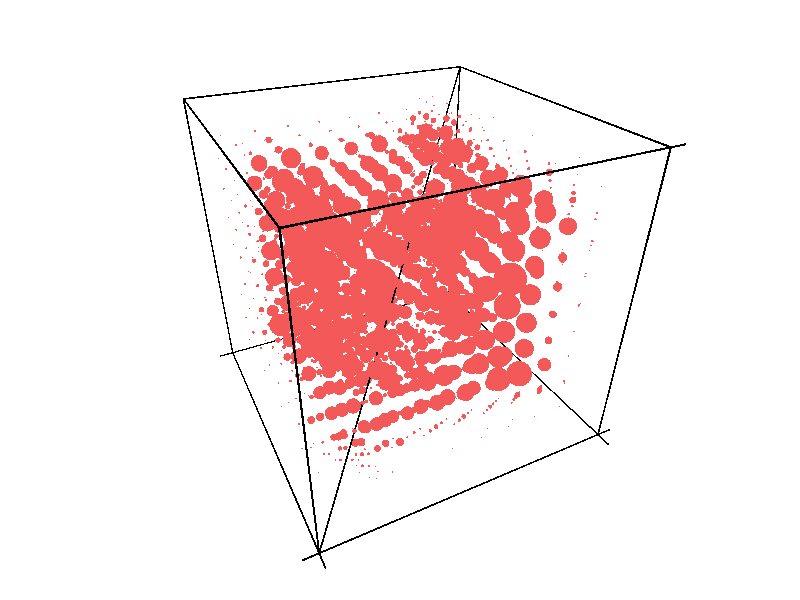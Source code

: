 #version 3.6; // 3.7
#default{ finish{ ambient 0.1 diffuse 0.9 phong 0.2}}
global_settings{assumed_gamma 1.0}

camera{perspective location <-3,-1.5,2>*1 look_at <0,0,-.2> sky <0,0,1>}

//light_source {<-2,-2,5> color rgb <1,1,1> shadowless}   

light_source {
  0*x                 // light's position (translated below)
  color rgb 1.0       // light's color
  area_light
  <1, 0, 0> <0, 1, 0> // lights spread out across this distance (x * z)
  4, 4                // total number of lights in grid (4x*4z = 16 lights)
  adaptive 0          // 0,1,2,3...
  jitter              // adds random softening of light
  circular            // make the shape of the light circular
  orient              // orient light
  translate <-2, -2, 5>   // <x y z> position of light
}

plane{<0,0,1>, -2 pigment{color rgb <1,1,1>} finish{ ambient 0.9 diffuse 0.9}}

// verticals             
#declare ticksize=.1;
cylinder {<1,1,-1>  <1,1,1>  .005 pigment{color rgb <0,0,0>} no_shadow}
cylinder {<-1,-1,-1>  <-1,-1,1>  .005 pigment{color rgb <0,0,0>} no_shadow}
cylinder {<1,-1,-1>  <1,-1,1>  .005 pigment{color rgb <0,0,0>} no_shadow}
cylinder {<-1,1,-1>  <-1,1,1>  .005 pigment{color rgb <0,0,0>} no_shadow}

// main diagonal
cylinder {<-1,-1,-1>  <1,1,1>  .005 pigment{color rgb <0,0,0>} no_shadow}

// horizontals
cylinder {<1,-1,1>  <1,1,1>  .005 pigment{color rgb <0,0,0>} no_shadow}
cylinder {<-1,-1,1>  <-1,1+ticksize,1>  .005 pigment{color rgb <0,0,0>} no_shadow}
cylinder {<1,-1-ticksize,-1>  <1,1,-1>  .005 pigment{color rgb <0,0,0>} no_shadow}
cylinder {<-1,-1-ticksize,-1>  <-1,1+ticksize,-1>  .005 pigment{color rgb <0,0,0>} no_shadow}

// others
cylinder {<-1,1,1>  <1,1,1>  .005 pigment{color rgb <0,0,0>} no_shadow}
cylinder {<-1,-1,1>  <1,-1,1>  .005 pigment{color rgb <0,0,0>} no_shadow}
cylinder {<-1-ticksize,-1,-1>  <1,-1,-1>  .005 pigment{color rgb <0,0,0>} no_shadow}
cylinder {<-1-ticksize,1,-1>  <1,1,-1>  .005 pigment{color rgb <0,0,0>} no_shadow}





sphere {<-1.000000000, -1.000000000, -1.000000000> 0.000000005 pigment{color rgb <0.90000,0.10000,0.10000>}}
sphere {<-1.000000000, -1.000000000, -0.900000000> 0.000000088 pigment{color rgb <0.90000,0.10000,0.10000>}}
sphere {<-1.000000000, -1.000000000, -0.800000000> 0.000000372 pigment{color rgb <0.90000,0.10000,0.10000>}}
sphere {<-1.000000000, -1.000000000, -0.700000000> 0.000001514 pigment{color rgb <0.90000,0.10000,0.10000>}}
sphere {<-1.000000000, -1.000000000, -0.600000000> 0.000004012 pigment{color rgb <0.90000,0.10000,0.10000>}}
sphere {<-1.000000000, -1.000000000, -0.400000000> 0.000009316 pigment{color rgb <0.90000,0.10000,0.10000>}}
sphere {<-1.000000000, -1.000000000, -0.200000000> 0.000002490 pigment{color rgb <0.90000,0.10000,0.10000>}}
sphere {<-1.000000000, -1.000000000, 0.000000000> 0.000001185 pigment{color rgb <0.90000,0.10000,0.10000>}}
sphere {<-1.000000000, -1.000000000, 0.200000000> 0.000001030 pigment{color rgb <0.90000,0.10000,0.10000>}}
sphere {<-1.000000000, -1.000000000, 0.400000000> 0.000001637 pigment{color rgb <0.90000,0.10000,0.10000>}}
sphere {<-1.000000000, -1.000000000, 0.600000000> 0.000005656 pigment{color rgb <0.90000,0.10000,0.10000>}}
sphere {<-1.000000000, -1.000000000, 0.800000000> 0.000002566 pigment{color rgb <0.90000,0.10000,0.10000>}}
sphere {<-1.000000000, -0.900000000, -1.000000000> 0.000000088 pigment{color rgb <0.90000,0.10000,0.10000>}}
sphere {<-1.000000000, -0.900000000, -0.900000000> 0.000000488 pigment{color rgb <0.90000,0.10000,0.10000>}}
sphere {<-1.000000000, -0.900000000, -0.800000000> 0.000004022 pigment{color rgb <0.90000,0.10000,0.10000>}}
sphere {<-1.000000000, -0.900000000, -0.700000000> 0.000015888 pigment{color rgb <0.90000,0.10000,0.10000>}}
sphere {<-1.000000000, -0.900000000, -0.600000000> 0.000040795 pigment{color rgb <0.90000,0.10000,0.10000>}}
sphere {<-1.000000000, -0.800000000, -1.000000000> 0.000000372 pigment{color rgb <0.90000,0.10000,0.10000>}}
sphere {<-1.000000000, -0.800000000, -0.900000000> 0.000004022 pigment{color rgb <0.90000,0.10000,0.10000>}}
sphere {<-1.000000000, -0.800000000, -0.800000000> 0.000008043 pigment{color rgb <0.90000,0.10000,0.10000>}}
sphere {<-1.000000000, -0.800000000, -0.700000000> 0.000061456 pigment{color rgb <0.90000,0.10000,0.10000>}}
sphere {<-1.000000000, -0.800000000, -0.600000000> 0.000151766 pigment{color rgb <0.90000,0.10000,0.10000>}}
sphere {<-1.000000000, -0.800000000, -0.400000000> 0.000315030 pigment{color rgb <0.90000,0.10000,0.10000>}}
sphere {<-1.000000000, -0.800000000, -0.200000000> 0.000094627 pigment{color rgb <0.90000,0.10000,0.10000>}}
sphere {<-1.000000000, -0.800000000, 0.000000000> 0.000060638 pigment{color rgb <0.90000,0.10000,0.10000>}}
sphere {<-1.000000000, -0.800000000, 0.200000000> 0.000049115 pigment{color rgb <0.90000,0.10000,0.10000>}}
sphere {<-1.000000000, -0.800000000, 0.400000000> 0.000064642 pigment{color rgb <0.90000,0.10000,0.10000>}}
sphere {<-1.000000000, -0.800000000, 0.600000000> 0.000204038 pigment{color rgb <0.90000,0.10000,0.10000>}}
sphere {<-1.000000000, -0.800000000, 0.800000000> 0.000088279 pigment{color rgb <0.90000,0.10000,0.10000>}}
sphere {<-1.000000000, -0.700000000, -1.000000000> 0.000001514 pigment{color rgb <0.90000,0.10000,0.10000>}}
sphere {<-1.000000000, -0.700000000, -0.900000000> 0.000015888 pigment{color rgb <0.90000,0.10000,0.10000>}}
sphere {<-1.000000000, -0.700000000, -0.800000000> 0.000061456 pigment{color rgb <0.90000,0.10000,0.10000>}}
sphere {<-1.000000000, -0.700000000, -0.700000000> 0.000112745 pigment{color rgb <0.90000,0.10000,0.10000>}}
sphere {<-1.000000000, -0.700000000, -0.600000000> 0.000528347 pigment{color rgb <0.90000,0.10000,0.10000>}}
sphere {<-1.000000000, -0.600000000, -1.000000000> 0.000004012 pigment{color rgb <0.90000,0.10000,0.10000>}}
sphere {<-1.000000000, -0.600000000, -0.900000000> 0.000040795 pigment{color rgb <0.90000,0.10000,0.10000>}}
sphere {<-1.000000000, -0.600000000, -0.800000000> 0.000151766 pigment{color rgb <0.90000,0.10000,0.10000>}}
sphere {<-1.000000000, -0.600000000, -0.700000000> 0.000528347 pigment{color rgb <0.90000,0.10000,0.10000>}}
sphere {<-1.000000000, -0.600000000, -0.600000000> 0.000572321 pigment{color rgb <0.90000,0.10000,0.10000>}}
sphere {<-1.000000000, -0.600000000, -0.400000000> 0.001730054 pigment{color rgb <0.90000,0.10000,0.10000>}}
sphere {<-1.000000000, -0.600000000, -0.200000000> 0.000734931 pigment{color rgb <0.90000,0.10000,0.10000>}}
sphere {<-1.000000000, -0.600000000, 0.000000000> 0.000758983 pigment{color rgb <0.90000,0.10000,0.10000>}}
sphere {<-1.000000000, -0.600000000, 0.200000000> 0.000560641 pigment{color rgb <0.90000,0.10000,0.10000>}}
sphere {<-1.000000000, -0.600000000, 0.400000000> 0.000517510 pigment{color rgb <0.90000,0.10000,0.10000>}}
sphere {<-1.000000000, -0.600000000, 0.600000000> 0.001378016 pigment{color rgb <0.90000,0.10000,0.10000>}}
sphere {<-1.000000000, -0.600000000, 0.800000000> 0.000515807 pigment{color rgb <0.90000,0.10000,0.10000>}}
sphere {<-1.000000000, -0.400000000, -1.000000000> 0.000009316 pigment{color rgb <0.90000,0.10000,0.10000>}}
sphere {<-1.000000000, -0.400000000, -0.800000000> 0.000315030 pigment{color rgb <0.90000,0.10000,0.10000>}}
sphere {<-1.000000000, -0.400000000, -0.600000000> 0.001730054 pigment{color rgb <0.90000,0.10000,0.10000>}}
sphere {<-1.000000000, -0.400000000, -0.400000000> 0.000312666 pigment{color rgb <0.90000,0.10000,0.10000>}}
sphere {<-1.000000000, -0.400000000, -0.200000000> 0.001201855 pigment{color rgb <0.90000,0.10000,0.10000>}}
sphere {<-1.000000000, -0.400000000, 0.000000000> 0.002130345 pigment{color rgb <0.90000,0.10000,0.10000>}}
sphere {<-1.000000000, -0.400000000, 0.200000000> 0.001461525 pigment{color rgb <0.90000,0.10000,0.10000>}}
sphere {<-1.000000000, -0.400000000, 0.400000000> 0.000842047 pigment{color rgb <0.90000,0.10000,0.10000>}}
sphere {<-1.000000000, -0.400000000, 0.600000000> 0.001606972 pigment{color rgb <0.90000,0.10000,0.10000>}}
sphere {<-1.000000000, -0.400000000, 0.800000000> 0.000321327 pigment{color rgb <0.90000,0.10000,0.10000>}}
sphere {<-1.000000000, -0.200000000, -1.000000000> 0.000002490 pigment{color rgb <0.90000,0.10000,0.10000>}}
sphere {<-1.000000000, -0.200000000, -0.800000000> 0.000094627 pigment{color rgb <0.90000,0.10000,0.10000>}}
sphere {<-1.000000000, -0.200000000, -0.600000000> 0.000734931 pigment{color rgb <0.90000,0.10000,0.10000>}}
sphere {<-1.000000000, -0.200000000, -0.400000000> 0.001201855 pigment{color rgb <0.90000,0.10000,0.10000>}}
sphere {<-1.000000000, -0.200000000, -0.200000000> 0.000232108 pigment{color rgb <0.90000,0.10000,0.10000>}}
sphere {<-1.000000000, -0.200000000, 0.000000000> 0.000434950 pigment{color rgb <0.90000,0.10000,0.10000>}}
sphere {<-1.000000000, -0.200000000, 0.200000000> 0.000328006 pigment{color rgb <0.90000,0.10000,0.10000>}}
sphere {<-1.000000000, -0.200000000, 0.400000000> 0.000333945 pigment{color rgb <0.90000,0.10000,0.10000>}}
sphere {<-1.000000000, -0.200000000, 0.600000000> 0.000903870 pigment{color rgb <0.90000,0.10000,0.10000>}}
sphere {<-1.000000000, -0.200000000, 0.800000000> 0.000351644 pigment{color rgb <0.90000,0.10000,0.10000>}}
sphere {<-1.000000000, 0.000000000, -1.000000000> 0.000001185 pigment{color rgb <0.90000,0.10000,0.10000>}}
sphere {<-1.000000000, 0.000000000, -0.800000000> 0.000060638 pigment{color rgb <0.90000,0.10000,0.10000>}}
sphere {<-1.000000000, 0.000000000, -0.600000000> 0.000758983 pigment{color rgb <0.90000,0.10000,0.10000>}}
sphere {<-1.000000000, 0.000000000, -0.400000000> 0.002130345 pigment{color rgb <0.90000,0.10000,0.10000>}}
sphere {<-1.000000000, 0.000000000, -0.200000000> 0.000434950 pigment{color rgb <0.90000,0.10000,0.10000>}}
sphere {<-1.000000000, 0.000000000, 0.000000000> 0.000000913 pigment{color rgb <0.90000,0.10000,0.10000>}}
sphere {<-1.000000000, 0.000000000, 0.200000000> 0.000060107 pigment{color rgb <0.90000,0.10000,0.10000>}}
sphere {<-1.000000000, 0.000000000, 0.400000000> 0.000322883 pigment{color rgb <0.90000,0.10000,0.10000>}}
sphere {<-1.000000000, 0.000000000, 0.600000000> 0.001143210 pigment{color rgb <0.90000,0.10000,0.10000>}}
sphere {<-1.000000000, 0.000000000, 0.800000000> 0.000567417 pigment{color rgb <0.90000,0.10000,0.10000>}}
sphere {<-1.000000000, 0.200000000, -1.000000000> 0.000001030 pigment{color rgb <0.90000,0.10000,0.10000>}}
sphere {<-1.000000000, 0.200000000, -0.800000000> 0.000049115 pigment{color rgb <0.90000,0.10000,0.10000>}}
sphere {<-1.000000000, 0.200000000, -0.600000000> 0.000560641 pigment{color rgb <0.90000,0.10000,0.10000>}}
sphere {<-1.000000000, 0.200000000, -0.400000000> 0.001461525 pigment{color rgb <0.90000,0.10000,0.10000>}}
sphere {<-1.000000000, 0.200000000, -0.200000000> 0.000328006 pigment{color rgb <0.90000,0.10000,0.10000>}}
sphere {<-1.000000000, 0.200000000, 0.000000000> 0.000060107 pigment{color rgb <0.90000,0.10000,0.10000>}}
sphere {<-1.000000000, 0.200000000, 0.200000000> 0.000040381 pigment{color rgb <0.90000,0.10000,0.10000>}}
sphere {<-1.000000000, 0.200000000, 0.400000000> 0.000239868 pigment{color rgb <0.90000,0.10000,0.10000>}}
sphere {<-1.000000000, 0.200000000, 0.600000000> 0.000818868 pigment{color rgb <0.90000,0.10000,0.10000>}}
sphere {<-1.000000000, 0.200000000, 0.800000000> 0.000393545 pigment{color rgb <0.90000,0.10000,0.10000>}}
sphere {<-1.000000000, 0.400000000, -1.000000000> 0.000001637 pigment{color rgb <0.90000,0.10000,0.10000>}}
sphere {<-1.000000000, 0.400000000, -0.800000000> 0.000064642 pigment{color rgb <0.90000,0.10000,0.10000>}}
sphere {<-1.000000000, 0.400000000, -0.600000000> 0.000517510 pigment{color rgb <0.90000,0.10000,0.10000>}}
sphere {<-1.000000000, 0.400000000, -0.400000000> 0.000842047 pigment{color rgb <0.90000,0.10000,0.10000>}}
sphere {<-1.000000000, 0.400000000, -0.200000000> 0.000333945 pigment{color rgb <0.90000,0.10000,0.10000>}}
sphere {<-1.000000000, 0.400000000, 0.000000000> 0.000322883 pigment{color rgb <0.90000,0.10000,0.10000>}}
sphere {<-1.000000000, 0.400000000, 0.200000000> 0.000239868 pigment{color rgb <0.90000,0.10000,0.10000>}}
sphere {<-1.000000000, 0.400000000, 0.400000000> 0.000113296 pigment{color rgb <0.90000,0.10000,0.10000>}}
sphere {<-1.000000000, 0.400000000, 0.600000000> 0.000640724 pigment{color rgb <0.90000,0.10000,0.10000>}}
sphere {<-1.000000000, 0.400000000, 0.800000000> 0.000247638 pigment{color rgb <0.90000,0.10000,0.10000>}}
sphere {<-1.000000000, 0.600000000, -1.000000000> 0.000005656 pigment{color rgb <0.90000,0.10000,0.10000>}}
sphere {<-1.000000000, 0.600000000, -0.800000000> 0.000204038 pigment{color rgb <0.90000,0.10000,0.10000>}}
sphere {<-1.000000000, 0.600000000, -0.600000000> 0.001378016 pigment{color rgb <0.90000,0.10000,0.10000>}}
sphere {<-1.000000000, 0.600000000, -0.400000000> 0.001606972 pigment{color rgb <0.90000,0.10000,0.10000>}}
sphere {<-1.000000000, 0.600000000, -0.200000000> 0.000903870 pigment{color rgb <0.90000,0.10000,0.10000>}}
sphere {<-1.000000000, 0.600000000, 0.000000000> 0.001143210 pigment{color rgb <0.90000,0.10000,0.10000>}}
sphere {<-1.000000000, 0.600000000, 0.200000000> 0.000818868 pigment{color rgb <0.90000,0.10000,0.10000>}}
sphere {<-1.000000000, 0.600000000, 0.400000000> 0.000640724 pigment{color rgb <0.90000,0.10000,0.10000>}}
sphere {<-1.000000000, 0.600000000, 0.600000000> 0.000771561 pigment{color rgb <0.90000,0.10000,0.10000>}}
sphere {<-1.000000000, 0.600000000, 0.800000000> 0.000510978 pigment{color rgb <0.90000,0.10000,0.10000>}}
sphere {<-1.000000000, 0.800000000, -1.000000000> 0.000002566 pigment{color rgb <0.90000,0.10000,0.10000>}}
sphere {<-1.000000000, 0.800000000, -0.800000000> 0.000088279 pigment{color rgb <0.90000,0.10000,0.10000>}}
sphere {<-1.000000000, 0.800000000, -0.600000000> 0.000515807 pigment{color rgb <0.90000,0.10000,0.10000>}}
sphere {<-1.000000000, 0.800000000, -0.400000000> 0.000321327 pigment{color rgb <0.90000,0.10000,0.10000>}}
sphere {<-1.000000000, 0.800000000, -0.200000000> 0.000351644 pigment{color rgb <0.90000,0.10000,0.10000>}}
sphere {<-1.000000000, 0.800000000, 0.000000000> 0.000567417 pigment{color rgb <0.90000,0.10000,0.10000>}}
sphere {<-1.000000000, 0.800000000, 0.200000000> 0.000393545 pigment{color rgb <0.90000,0.10000,0.10000>}}
sphere {<-1.000000000, 0.800000000, 0.400000000> 0.000247638 pigment{color rgb <0.90000,0.10000,0.10000>}}
sphere {<-1.000000000, 0.800000000, 0.600000000> 0.000510978 pigment{color rgb <0.90000,0.10000,0.10000>}}
sphere {<-1.000000000, 0.800000000, 0.800000000> 0.000063399 pigment{color rgb <0.90000,0.10000,0.10000>}}
sphere {<-0.900000000, -1.000000000, -1.000000000> 0.000000088 pigment{color rgb <0.90000,0.10000,0.10000>}}
sphere {<-0.900000000, -1.000000000, -0.900000000> 0.000000488 pigment{color rgb <0.90000,0.10000,0.10000>}}
sphere {<-0.900000000, -1.000000000, -0.800000000> 0.000004022 pigment{color rgb <0.90000,0.10000,0.10000>}}
sphere {<-0.900000000, -1.000000000, -0.700000000> 0.000015888 pigment{color rgb <0.90000,0.10000,0.10000>}}
sphere {<-0.900000000, -1.000000000, -0.600000000> 0.000040795 pigment{color rgb <0.90000,0.10000,0.10000>}}
sphere {<-0.900000000, -0.900000000, -1.000000000> 0.000000488 pigment{color rgb <0.90000,0.10000,0.10000>}}
sphere {<-0.900000000, -0.900000000, -0.900000000> 0.000000876 pigment{color rgb <0.90000,0.10000,0.10000>}}
sphere {<-0.900000000, -0.900000000, -0.800000000> 0.000010505 pigment{color rgb <0.90000,0.10000,0.10000>}}
sphere {<-0.900000000, -0.900000000, -0.700000000> 0.000040255 pigment{color rgb <0.90000,0.10000,0.10000>}}
sphere {<-0.900000000, -0.900000000, -0.600000000> 0.000100190 pigment{color rgb <0.90000,0.10000,0.10000>}}
sphere {<-0.900000000, -0.900000000, -0.500000000> 0.000189515 pigment{color rgb <0.90000,0.10000,0.10000>}}
sphere {<-0.900000000, -0.900000000, -0.300000000> 0.000039546 pigment{color rgb <0.90000,0.10000,0.10000>}}
sphere {<-0.900000000, -0.900000000, -0.100000000> 0.000150251 pigment{color rgb <0.90000,0.10000,0.10000>}}
sphere {<-0.900000000, -0.900000000, 0.100000000> 0.000143259 pigment{color rgb <0.90000,0.10000,0.10000>}}
sphere {<-0.900000000, -0.900000000, 0.300000000> 0.000127531 pigment{color rgb <0.90000,0.10000,0.10000>}}
sphere {<-0.900000000, -0.900000000, 0.500000000> 0.000098704 pigment{color rgb <0.90000,0.10000,0.10000>}}
sphere {<-0.900000000, -0.900000000, 0.700000000> 0.000121282 pigment{color rgb <0.90000,0.10000,0.10000>}}
sphere {<-0.900000000, -0.900000000, 0.900000000> 0.000017310 pigment{color rgb <0.90000,0.10000,0.10000>}}
sphere {<-0.900000000, -0.800000000, -1.000000000> 0.000004022 pigment{color rgb <0.90000,0.10000,0.10000>}}
sphere {<-0.900000000, -0.800000000, -0.900000000> 0.000010505 pigment{color rgb <0.90000,0.10000,0.10000>}}
sphere {<-0.900000000, -0.800000000, -0.800000000> 0.000040707 pigment{color rgb <0.90000,0.10000,0.10000>}}
sphere {<-0.900000000, -0.800000000, -0.700000000> 0.000301455 pigment{color rgb <0.90000,0.10000,0.10000>}}
sphere {<-0.900000000, -0.800000000, -0.600000000> 0.000721258 pigment{color rgb <0.90000,0.10000,0.10000>}}
sphere {<-0.900000000, -0.700000000, -1.000000000> 0.000015888 pigment{color rgb <0.90000,0.10000,0.10000>}}
sphere {<-0.900000000, -0.700000000, -0.900000000> 0.000040255 pigment{color rgb <0.90000,0.10000,0.10000>}}
sphere {<-0.900000000, -0.700000000, -0.800000000> 0.000301455 pigment{color rgb <0.90000,0.10000,0.10000>}}
sphere {<-0.900000000, -0.700000000, -0.700000000> 0.000535291 pigment{color rgb <0.90000,0.10000,0.10000>}}
sphere {<-0.900000000, -0.700000000, -0.600000000> 0.002426421 pigment{color rgb <0.90000,0.10000,0.10000>}}
sphere {<-0.900000000, -0.700000000, -0.500000000> 0.004193731 pigment{color rgb <0.90000,0.10000,0.10000>}}
sphere {<-0.900000000, -0.700000000, -0.300000000> 0.001080547 pigment{color rgb <0.90000,0.10000,0.10000>}}
sphere {<-0.900000000, -0.700000000, -0.100000000> 0.003116937 pigment{color rgb <0.90000,0.10000,0.10000>}}
sphere {<-0.900000000, -0.700000000, 0.100000000> 0.003012929 pigment{color rgb <0.90000,0.10000,0.10000>}}
sphere {<-0.900000000, -0.700000000, 0.300000000> 0.002764028 pigment{color rgb <0.90000,0.10000,0.10000>}}
sphere {<-0.900000000, -0.700000000, 0.500000000> 0.002545408 pigment{color rgb <0.90000,0.10000,0.10000>}}
sphere {<-0.900000000, -0.700000000, 0.700000000> 0.002614958 pigment{color rgb <0.90000,0.10000,0.10000>}}
sphere {<-0.900000000, -0.700000000, 0.900000000> 0.000361072 pigment{color rgb <0.90000,0.10000,0.10000>}}
sphere {<-0.900000000, -0.600000000, -1.000000000> 0.000040795 pigment{color rgb <0.90000,0.10000,0.10000>}}
sphere {<-0.900000000, -0.600000000, -0.900000000> 0.000100190 pigment{color rgb <0.90000,0.10000,0.10000>}}
sphere {<-0.900000000, -0.600000000, -0.800000000> 0.000721258 pigment{color rgb <0.90000,0.10000,0.10000>}}
sphere {<-0.900000000, -0.600000000, -0.700000000> 0.002426421 pigment{color rgb <0.90000,0.10000,0.10000>}}
sphere {<-0.900000000, -0.600000000, -0.600000000> 0.002533256 pigment{color rgb <0.90000,0.10000,0.10000>}}
sphere {<-0.900000000, -0.500000000, -0.900000000> 0.000189515 pigment{color rgb <0.90000,0.10000,0.10000>}}
sphere {<-0.900000000, -0.500000000, -0.700000000> 0.004193731 pigment{color rgb <0.90000,0.10000,0.10000>}}
sphere {<-0.900000000, -0.500000000, -0.500000000> 0.005249372 pigment{color rgb <0.90000,0.10000,0.10000>}}
sphere {<-0.900000000, -0.500000000, -0.300000000> 0.004579257 pigment{color rgb <0.90000,0.10000,0.10000>}}
sphere {<-0.900000000, -0.500000000, -0.100000000> 0.005554637 pigment{color rgb <0.90000,0.10000,0.10000>}}
sphere {<-0.900000000, -0.500000000, 0.100000000> 0.005679932 pigment{color rgb <0.90000,0.10000,0.10000>}}
sphere {<-0.900000000, -0.500000000, 0.300000000> 0.006354840 pigment{color rgb <0.90000,0.10000,0.10000>}}
sphere {<-0.900000000, -0.500000000, 0.500000000> 0.009749143 pigment{color rgb <0.90000,0.10000,0.10000>}}
sphere {<-0.900000000, -0.500000000, 0.700000000> 0.005888379 pigment{color rgb <0.90000,0.10000,0.10000>}}
sphere {<-0.900000000, -0.500000000, 0.900000000> 0.000690573 pigment{color rgb <0.90000,0.10000,0.10000>}}
sphere {<-0.900000000, -0.300000000, -0.900000000> 0.000039546 pigment{color rgb <0.90000,0.10000,0.10000>}}
sphere {<-0.900000000, -0.300000000, -0.700000000> 0.001080547 pigment{color rgb <0.90000,0.10000,0.10000>}}
sphere {<-0.900000000, -0.300000000, -0.500000000> 0.004579257 pigment{color rgb <0.90000,0.10000,0.10000>}}
sphere {<-0.900000000, -0.300000000, -0.300000000> 0.000524934 pigment{color rgb <0.90000,0.10000,0.10000>}}
sphere {<-0.900000000, -0.300000000, -0.100000000> 0.003605454 pigment{color rgb <0.90000,0.10000,0.10000>}}
sphere {<-0.900000000, -0.300000000, 0.100000000> 0.003475192 pigment{color rgb <0.90000,0.10000,0.10000>}}
sphere {<-0.900000000, -0.300000000, 0.300000000> 0.003061860 pigment{color rgb <0.90000,0.10000,0.10000>}}
sphere {<-0.900000000, -0.300000000, 0.500000000> 0.002534462 pigment{color rgb <0.90000,0.10000,0.10000>}}
sphere {<-0.900000000, -0.300000000, 0.700000000> 0.002904899 pigment{color rgb <0.90000,0.10000,0.10000>}}
sphere {<-0.900000000, -0.300000000, 0.900000000> 0.000410738 pigment{color rgb <0.90000,0.10000,0.10000>}}
sphere {<-0.900000000, -0.100000000, -0.900000000> 0.000150251 pigment{color rgb <0.90000,0.10000,0.10000>}}
sphere {<-0.900000000, -0.100000000, -0.700000000> 0.003116937 pigment{color rgb <0.90000,0.10000,0.10000>}}
sphere {<-0.900000000, -0.100000000, -0.500000000> 0.005554637 pigment{color rgb <0.90000,0.10000,0.10000>}}
sphere {<-0.900000000, -0.100000000, -0.300000000> 0.003605454 pigment{color rgb <0.90000,0.10000,0.10000>}}
sphere {<-0.900000000, -0.100000000, -0.100000000> 0.000680747 pigment{color rgb <0.90000,0.10000,0.10000>}}
sphere {<-0.900000000, -0.100000000, 0.100000000> 0.001636496 pigment{color rgb <0.90000,0.10000,0.10000>}}
sphere {<-0.900000000, -0.100000000, 0.300000000> 0.002990113 pigment{color rgb <0.90000,0.10000,0.10000>}}
sphere {<-0.900000000, -0.100000000, 0.500000000> 0.007325799 pigment{color rgb <0.90000,0.10000,0.10000>}}
sphere {<-0.900000000, -0.100000000, 0.700000000> 0.002686727 pigment{color rgb <0.90000,0.10000,0.10000>}}
sphere {<-0.900000000, -0.100000000, 0.900000000> 0.000224970 pigment{color rgb <0.90000,0.10000,0.10000>}}
sphere {<-0.900000000, 0.100000000, -0.900000000> 0.000143259 pigment{color rgb <0.90000,0.10000,0.10000>}}
sphere {<-0.900000000, 0.100000000, -0.700000000> 0.003012929 pigment{color rgb <0.90000,0.10000,0.10000>}}
sphere {<-0.900000000, 0.100000000, -0.500000000> 0.005679932 pigment{color rgb <0.90000,0.10000,0.10000>}}
sphere {<-0.900000000, 0.100000000, -0.300000000> 0.003475192 pigment{color rgb <0.90000,0.10000,0.10000>}}
sphere {<-0.900000000, 0.100000000, -0.100000000> 0.001636496 pigment{color rgb <0.90000,0.10000,0.10000>}}
sphere {<-0.900000000, 0.100000000, 0.100000000> 0.000936036 pigment{color rgb <0.90000,0.10000,0.10000>}}
sphere {<-0.900000000, 0.100000000, 0.300000000> 0.003120370 pigment{color rgb <0.90000,0.10000,0.10000>}}
sphere {<-0.900000000, 0.100000000, 0.500000000> 0.007112024 pigment{color rgb <0.90000,0.10000,0.10000>}}
sphere {<-0.900000000, 0.100000000, 0.700000000> 0.002820808 pigment{color rgb <0.90000,0.10000,0.10000>}}
sphere {<-0.900000000, 0.100000000, 0.900000000> 0.000253784 pigment{color rgb <0.90000,0.10000,0.10000>}}
sphere {<-0.900000000, 0.300000000, -0.900000000> 0.000127531 pigment{color rgb <0.90000,0.10000,0.10000>}}
sphere {<-0.900000000, 0.300000000, -0.700000000> 0.002764028 pigment{color rgb <0.90000,0.10000,0.10000>}}
sphere {<-0.900000000, 0.300000000, -0.500000000> 0.006354840 pigment{color rgb <0.90000,0.10000,0.10000>}}
sphere {<-0.900000000, 0.300000000, -0.300000000> 0.003061860 pigment{color rgb <0.90000,0.10000,0.10000>}}
sphere {<-0.900000000, 0.300000000, -0.100000000> 0.002990113 pigment{color rgb <0.90000,0.10000,0.10000>}}
sphere {<-0.900000000, 0.300000000, 0.100000000> 0.003120370 pigment{color rgb <0.90000,0.10000,0.10000>}}
sphere {<-0.900000000, 0.300000000, 0.300000000> 0.001878382 pigment{color rgb <0.90000,0.10000,0.10000>}}
sphere {<-0.900000000, 0.300000000, 0.500000000> 0.006429333 pigment{color rgb <0.90000,0.10000,0.10000>}}
sphere {<-0.900000000, 0.300000000, 0.700000000> 0.003460327 pigment{color rgb <0.90000,0.10000,0.10000>}}
sphere {<-0.900000000, 0.300000000, 0.900000000> 0.000384105 pigment{color rgb <0.90000,0.10000,0.10000>}}
sphere {<-0.900000000, 0.500000000, -0.900000000> 0.000098704 pigment{color rgb <0.90000,0.10000,0.10000>}}
sphere {<-0.900000000, 0.500000000, -0.700000000> 0.002545408 pigment{color rgb <0.90000,0.10000,0.10000>}}
sphere {<-0.900000000, 0.500000000, -0.500000000> 0.009749143 pigment{color rgb <0.90000,0.10000,0.10000>}}
sphere {<-0.900000000, 0.500000000, -0.300000000> 0.002534462 pigment{color rgb <0.90000,0.10000,0.10000>}}
sphere {<-0.900000000, 0.500000000, -0.100000000> 0.007325799 pigment{color rgb <0.90000,0.10000,0.10000>}}
sphere {<-0.900000000, 0.500000000, 0.100000000> 0.007112024 pigment{color rgb <0.90000,0.10000,0.10000>}}
sphere {<-0.900000000, 0.500000000, 0.300000000> 0.006429333 pigment{color rgb <0.90000,0.10000,0.10000>}}
sphere {<-0.900000000, 0.500000000, 0.500000000> 0.002966521 pigment{color rgb <0.90000,0.10000,0.10000>}}
sphere {<-0.900000000, 0.500000000, 0.700000000> 0.006080142 pigment{color rgb <0.90000,0.10000,0.10000>}}
sphere {<-0.900000000, 0.500000000, 0.900000000> 0.000840706 pigment{color rgb <0.90000,0.10000,0.10000>}}
sphere {<-0.900000000, 0.700000000, -0.900000000> 0.000121282 pigment{color rgb <0.90000,0.10000,0.10000>}}
sphere {<-0.900000000, 0.700000000, -0.700000000> 0.002614958 pigment{color rgb <0.90000,0.10000,0.10000>}}
sphere {<-0.900000000, 0.700000000, -0.500000000> 0.005888379 pigment{color rgb <0.90000,0.10000,0.10000>}}
sphere {<-0.900000000, 0.700000000, -0.300000000> 0.002904899 pigment{color rgb <0.90000,0.10000,0.10000>}}
sphere {<-0.900000000, 0.700000000, -0.100000000> 0.002686727 pigment{color rgb <0.90000,0.10000,0.10000>}}
sphere {<-0.900000000, 0.700000000, 0.100000000> 0.002820808 pigment{color rgb <0.90000,0.10000,0.10000>}}
sphere {<-0.900000000, 0.700000000, 0.300000000> 0.003460327 pigment{color rgb <0.90000,0.10000,0.10000>}}
sphere {<-0.900000000, 0.700000000, 0.500000000> 0.006080142 pigment{color rgb <0.90000,0.10000,0.10000>}}
sphere {<-0.900000000, 0.700000000, 0.700000000> 0.001591156 pigment{color rgb <0.90000,0.10000,0.10000>}}
sphere {<-0.900000000, 0.700000000, 0.900000000> 0.000348100 pigment{color rgb <0.90000,0.10000,0.10000>}}
sphere {<-0.900000000, 0.900000000, -0.900000000> 0.000017310 pigment{color rgb <0.90000,0.10000,0.10000>}}
sphere {<-0.900000000, 0.900000000, -0.700000000> 0.000361072 pigment{color rgb <0.90000,0.10000,0.10000>}}
sphere {<-0.900000000, 0.900000000, -0.500000000> 0.000690573 pigment{color rgb <0.90000,0.10000,0.10000>}}
sphere {<-0.900000000, 0.900000000, -0.300000000> 0.000410738 pigment{color rgb <0.90000,0.10000,0.10000>}}
sphere {<-0.900000000, 0.900000000, -0.100000000> 0.000224970 pigment{color rgb <0.90000,0.10000,0.10000>}}
sphere {<-0.900000000, 0.900000000, 0.100000000> 0.000253784 pigment{color rgb <0.90000,0.10000,0.10000>}}
sphere {<-0.900000000, 0.900000000, 0.300000000> 0.000384105 pigment{color rgb <0.90000,0.10000,0.10000>}}
sphere {<-0.900000000, 0.900000000, 0.500000000> 0.000840706 pigment{color rgb <0.90000,0.10000,0.10000>}}
sphere {<-0.900000000, 0.900000000, 0.700000000> 0.000348100 pigment{color rgb <0.90000,0.10000,0.10000>}}
sphere {<-0.900000000, 0.900000000, 0.900000000> 0.000016314 pigment{color rgb <0.90000,0.10000,0.10000>}}
sphere {<-0.800000000, -1.000000000, -1.000000000> 0.000000372 pigment{color rgb <0.90000,0.10000,0.10000>}}
sphere {<-0.800000000, -1.000000000, -0.900000000> 0.000004022 pigment{color rgb <0.90000,0.10000,0.10000>}}
sphere {<-0.800000000, -1.000000000, -0.800000000> 0.000008043 pigment{color rgb <0.90000,0.10000,0.10000>}}
sphere {<-0.800000000, -1.000000000, -0.700000000> 0.000061456 pigment{color rgb <0.90000,0.10000,0.10000>}}
sphere {<-0.800000000, -1.000000000, -0.600000000> 0.000151766 pigment{color rgb <0.90000,0.10000,0.10000>}}
sphere {<-0.800000000, -1.000000000, -0.400000000> 0.000315030 pigment{color rgb <0.90000,0.10000,0.10000>}}
sphere {<-0.800000000, -1.000000000, -0.200000000> 0.000094627 pigment{color rgb <0.90000,0.10000,0.10000>}}
sphere {<-0.800000000, -1.000000000, 0.000000000> 0.000060638 pigment{color rgb <0.90000,0.10000,0.10000>}}
sphere {<-0.800000000, -1.000000000, 0.200000000> 0.000049115 pigment{color rgb <0.90000,0.10000,0.10000>}}
sphere {<-0.800000000, -1.000000000, 0.400000000> 0.000064642 pigment{color rgb <0.90000,0.10000,0.10000>}}
sphere {<-0.800000000, -1.000000000, 0.600000000> 0.000204038 pigment{color rgb <0.90000,0.10000,0.10000>}}
sphere {<-0.800000000, -1.000000000, 0.800000000> 0.000088279 pigment{color rgb <0.90000,0.10000,0.10000>}}
sphere {<-0.800000000, -0.900000000, -1.000000000> 0.000004022 pigment{color rgb <0.90000,0.10000,0.10000>}}
sphere {<-0.800000000, -0.900000000, -0.900000000> 0.000010505 pigment{color rgb <0.90000,0.10000,0.10000>}}
sphere {<-0.800000000, -0.900000000, -0.800000000> 0.000040707 pigment{color rgb <0.90000,0.10000,0.10000>}}
sphere {<-0.800000000, -0.900000000, -0.700000000> 0.000301455 pigment{color rgb <0.90000,0.10000,0.10000>}}
sphere {<-0.800000000, -0.900000000, -0.600000000> 0.000721258 pigment{color rgb <0.90000,0.10000,0.10000>}}
sphere {<-0.800000000, -0.800000000, -1.000000000> 0.000008043 pigment{color rgb <0.90000,0.10000,0.10000>}}
sphere {<-0.800000000, -0.800000000, -0.900000000> 0.000040707 pigment{color rgb <0.90000,0.10000,0.10000>}}
sphere {<-0.800000000, -0.800000000, -0.800000000> 0.000050911 pigment{color rgb <0.90000,0.10000,0.10000>}}
sphere {<-0.800000000, -0.800000000, -0.700000000> 0.000545898 pigment{color rgb <0.90000,0.10000,0.10000>}}
sphere {<-0.800000000, -0.800000000, -0.600000000> 0.001254700 pigment{color rgb <0.90000,0.10000,0.10000>}}
sphere {<-0.800000000, -0.800000000, -0.400000000> 0.002388008 pigment{color rgb <0.90000,0.10000,0.10000>}}
sphere {<-0.800000000, -0.800000000, -0.200000000> 0.000759272 pigment{color rgb <0.90000,0.10000,0.10000>}}
sphere {<-0.800000000, -0.800000000, 0.000000000> 0.000538693 pigment{color rgb <0.90000,0.10000,0.10000>}}
sphere {<-0.800000000, -0.800000000, 0.200000000> 0.000436475 pigment{color rgb <0.90000,0.10000,0.10000>}}
sphere {<-0.800000000, -0.800000000, 0.400000000> 0.000582612 pigment{color rgb <0.90000,0.10000,0.10000>}}
sphere {<-0.800000000, -0.800000000, 0.600000000> 0.001609800 pigment{color rgb <0.90000,0.10000,0.10000>}}
sphere {<-0.800000000, -0.800000000, 0.800000000> 0.000675161 pigment{color rgb <0.90000,0.10000,0.10000>}}
sphere {<-0.800000000, -0.700000000, -1.000000000> 0.000061456 pigment{color rgb <0.90000,0.10000,0.10000>}}
sphere {<-0.800000000, -0.700000000, -0.900000000> 0.000301455 pigment{color rgb <0.90000,0.10000,0.10000>}}
sphere {<-0.800000000, -0.700000000, -0.800000000> 0.000545898 pigment{color rgb <0.90000,0.10000,0.10000>}}
sphere {<-0.800000000, -0.700000000, -0.700000000> 0.001868949 pigment{color rgb <0.90000,0.10000,0.10000>}}
sphere {<-0.800000000, -0.700000000, -0.600000000> 0.008125128 pigment{color rgb <0.90000,0.10000,0.10000>}}
sphere {<-0.800000000, -0.600000000, -1.000000000> 0.000151766 pigment{color rgb <0.90000,0.10000,0.10000>}}
sphere {<-0.800000000, -0.600000000, -0.900000000> 0.000721258 pigment{color rgb <0.90000,0.10000,0.10000>}}
sphere {<-0.800000000, -0.600000000, -0.800000000> 0.001254700 pigment{color rgb <0.90000,0.10000,0.10000>}}
sphere {<-0.800000000, -0.600000000, -0.700000000> 0.008125128 pigment{color rgb <0.90000,0.10000,0.10000>}}
sphere {<-0.800000000, -0.600000000, -0.600000000> 0.008106329 pigment{color rgb <0.90000,0.10000,0.10000>}}
sphere {<-0.800000000, -0.600000000, -0.400000000> 0.022836619 pigment{color rgb <0.90000,0.10000,0.10000>}}
sphere {<-0.800000000, -0.600000000, -0.200000000> 0.009575789 pigment{color rgb <0.90000,0.10000,0.10000>}}
sphere {<-0.800000000, -0.600000000, 0.000000000> 0.009652029 pigment{color rgb <0.90000,0.10000,0.10000>}}
sphere {<-0.800000000, -0.600000000, 0.200000000> 0.007450392 pigment{color rgb <0.90000,0.10000,0.10000>}}
sphere {<-0.800000000, -0.600000000, 0.400000000> 0.008531374 pigment{color rgb <0.90000,0.10000,0.10000>}}
sphere {<-0.800000000, -0.600000000, 0.600000000> 0.018420849 pigment{color rgb <0.90000,0.10000,0.10000>}}
sphere {<-0.800000000, -0.600000000, 0.800000000> 0.006788725 pigment{color rgb <0.90000,0.10000,0.10000>}}
sphere {<-0.800000000, -0.400000000, -1.000000000> 0.000315030 pigment{color rgb <0.90000,0.10000,0.10000>}}
sphere {<-0.800000000, -0.400000000, -0.800000000> 0.002388008 pigment{color rgb <0.90000,0.10000,0.10000>}}
sphere {<-0.800000000, -0.400000000, -0.600000000> 0.022836619 pigment{color rgb <0.90000,0.10000,0.10000>}}
sphere {<-0.800000000, -0.400000000, -0.400000000> 0.003829910 pigment{color rgb <0.90000,0.10000,0.10000>}}
sphere {<-0.800000000, -0.400000000, -0.200000000> 0.014020867 pigment{color rgb <0.90000,0.10000,0.10000>}}
sphere {<-0.800000000, -0.400000000, 0.000000000> 0.024462572 pigment{color rgb <0.90000,0.10000,0.10000>}}
sphere {<-0.800000000, -0.400000000, 0.200000000> 0.017408963 pigment{color rgb <0.90000,0.10000,0.10000>}}
sphere {<-0.800000000, -0.400000000, 0.400000000> 0.013499340 pigment{color rgb <0.90000,0.10000,0.10000>}}
sphere {<-0.800000000, -0.400000000, 0.600000000> 0.019634032 pigment{color rgb <0.90000,0.10000,0.10000>}}
sphere {<-0.800000000, -0.400000000, 0.800000000> 0.003831210 pigment{color rgb <0.90000,0.10000,0.10000>}}
sphere {<-0.800000000, -0.200000000, -1.000000000> 0.000094627 pigment{color rgb <0.90000,0.10000,0.10000>}}
sphere {<-0.800000000, -0.200000000, -0.800000000> 0.000759272 pigment{color rgb <0.90000,0.10000,0.10000>}}
sphere {<-0.800000000, -0.200000000, -0.600000000> 0.009575789 pigment{color rgb <0.90000,0.10000,0.10000>}}
sphere {<-0.800000000, -0.200000000, -0.400000000> 0.014020867 pigment{color rgb <0.90000,0.10000,0.10000>}}
sphere {<-0.800000000, -0.200000000, -0.200000000> 0.002721973 pigment{color rgb <0.90000,0.10000,0.10000>}}
sphere {<-0.800000000, -0.200000000, 0.000000000> 0.005041546 pigment{color rgb <0.90000,0.10000,0.10000>}}
sphere {<-0.800000000, -0.200000000, 0.200000000> 0.004028914 pigment{color rgb <0.90000,0.10000,0.10000>}}
sphere {<-0.800000000, -0.200000000, 0.400000000> 0.005260080 pigment{color rgb <0.90000,0.10000,0.10000>}}
sphere {<-0.800000000, -0.200000000, 0.600000000> 0.010863546 pigment{color rgb <0.90000,0.10000,0.10000>}}
sphere {<-0.800000000, -0.200000000, 0.800000000> 0.004104987 pigment{color rgb <0.90000,0.10000,0.10000>}}
sphere {<-0.800000000, 0.000000000, -1.000000000> 0.000060638 pigment{color rgb <0.90000,0.10000,0.10000>}}
sphere {<-0.800000000, 0.000000000, -0.800000000> 0.000538693 pigment{color rgb <0.90000,0.10000,0.10000>}}
sphere {<-0.800000000, 0.000000000, -0.600000000> 0.009652029 pigment{color rgb <0.90000,0.10000,0.10000>}}
sphere {<-0.800000000, 0.000000000, -0.400000000> 0.024462572 pigment{color rgb <0.90000,0.10000,0.10000>}}
sphere {<-0.800000000, 0.000000000, -0.200000000> 0.005041546 pigment{color rgb <0.90000,0.10000,0.10000>}}
sphere {<-0.800000000, 0.000000000, 0.000000000> 0.000016925 pigment{color rgb <0.90000,0.10000,0.10000>}}
sphere {<-0.800000000, 0.000000000, 0.200000000> 0.000902053 pigment{color rgb <0.90000,0.10000,0.10000>}}
sphere {<-0.800000000, 0.000000000, 0.400000000> 0.004956943 pigment{color rgb <0.90000,0.10000,0.10000>}}
sphere {<-0.800000000, 0.000000000, 0.600000000> 0.013441289 pigment{color rgb <0.90000,0.10000,0.10000>}}
sphere {<-0.800000000, 0.000000000, 0.800000000> 0.006521117 pigment{color rgb <0.90000,0.10000,0.10000>}}
sphere {<-0.800000000, 0.200000000, -1.000000000> 0.000049115 pigment{color rgb <0.90000,0.10000,0.10000>}}
sphere {<-0.800000000, 0.200000000, -0.800000000> 0.000436475 pigment{color rgb <0.90000,0.10000,0.10000>}}
sphere {<-0.800000000, 0.200000000, -0.600000000> 0.007450392 pigment{color rgb <0.90000,0.10000,0.10000>}}
sphere {<-0.800000000, 0.200000000, -0.400000000> 0.017408963 pigment{color rgb <0.90000,0.10000,0.10000>}}
sphere {<-0.800000000, 0.200000000, -0.200000000> 0.004028914 pigment{color rgb <0.90000,0.10000,0.10000>}}
sphere {<-0.800000000, 0.200000000, 0.000000000> 0.000902053 pigment{color rgb <0.90000,0.10000,0.10000>}}
sphere {<-0.800000000, 0.200000000, 0.200000000> 0.000614213 pigment{color rgb <0.90000,0.10000,0.10000>}}
sphere {<-0.800000000, 0.200000000, 0.400000000> 0.003782174 pigment{color rgb <0.90000,0.10000,0.10000>}}
sphere {<-0.800000000, 0.200000000, 0.600000000> 0.010076528 pigment{color rgb <0.90000,0.10000,0.10000>}}
sphere {<-0.800000000, 0.200000000, 0.800000000> 0.004704402 pigment{color rgb <0.90000,0.10000,0.10000>}}
sphere {<-0.800000000, 0.400000000, -1.000000000> 0.000064642 pigment{color rgb <0.90000,0.10000,0.10000>}}
sphere {<-0.800000000, 0.400000000, -0.800000000> 0.000582612 pigment{color rgb <0.90000,0.10000,0.10000>}}
sphere {<-0.800000000, 0.400000000, -0.600000000> 0.008531374 pigment{color rgb <0.90000,0.10000,0.10000>}}
sphere {<-0.800000000, 0.400000000, -0.400000000> 0.013499340 pigment{color rgb <0.90000,0.10000,0.10000>}}
sphere {<-0.800000000, 0.400000000, -0.200000000> 0.005260080 pigment{color rgb <0.90000,0.10000,0.10000>}}
sphere {<-0.800000000, 0.400000000, 0.000000000> 0.004956943 pigment{color rgb <0.90000,0.10000,0.10000>}}
sphere {<-0.800000000, 0.400000000, 0.200000000> 0.003782174 pigment{color rgb <0.90000,0.10000,0.10000>}}
sphere {<-0.800000000, 0.400000000, 0.400000000> 0.002039599 pigment{color rgb <0.90000,0.10000,0.10000>}}
sphere {<-0.800000000, 0.400000000, 0.600000000> 0.010269648 pigment{color rgb <0.90000,0.10000,0.10000>}}
sphere {<-0.800000000, 0.400000000, 0.800000000> 0.003956012 pigment{color rgb <0.90000,0.10000,0.10000>}}
sphere {<-0.800000000, 0.600000000, -1.000000000> 0.000204038 pigment{color rgb <0.90000,0.10000,0.10000>}}
sphere {<-0.800000000, 0.600000000, -0.800000000> 0.001609800 pigment{color rgb <0.90000,0.10000,0.10000>}}
sphere {<-0.800000000, 0.600000000, -0.600000000> 0.018420849 pigment{color rgb <0.90000,0.10000,0.10000>}}
sphere {<-0.800000000, 0.600000000, -0.400000000> 0.019634032 pigment{color rgb <0.90000,0.10000,0.10000>}}
sphere {<-0.800000000, 0.600000000, -0.200000000> 0.010863546 pigment{color rgb <0.90000,0.10000,0.10000>}}
sphere {<-0.800000000, 0.600000000, 0.000000000> 0.013441289 pigment{color rgb <0.90000,0.10000,0.10000>}}
sphere {<-0.800000000, 0.600000000, 0.200000000> 0.010076528 pigment{color rgb <0.90000,0.10000,0.10000>}}
sphere {<-0.800000000, 0.600000000, 0.400000000> 0.010269648 pigment{color rgb <0.90000,0.10000,0.10000>}}
sphere {<-0.800000000, 0.600000000, 0.600000000> 0.009592813 pigment{color rgb <0.90000,0.10000,0.10000>}}
sphere {<-0.800000000, 0.600000000, 0.800000000> 0.006214567 pigment{color rgb <0.90000,0.10000,0.10000>}}
sphere {<-0.800000000, 0.800000000, -1.000000000> 0.000088279 pigment{color rgb <0.90000,0.10000,0.10000>}}
sphere {<-0.800000000, 0.800000000, -0.800000000> 0.000675161 pigment{color rgb <0.90000,0.10000,0.10000>}}
sphere {<-0.800000000, 0.800000000, -0.600000000> 0.006788725 pigment{color rgb <0.90000,0.10000,0.10000>}}
sphere {<-0.800000000, 0.800000000, -0.400000000> 0.003831210 pigment{color rgb <0.90000,0.10000,0.10000>}}
sphere {<-0.800000000, 0.800000000, -0.200000000> 0.004104987 pigment{color rgb <0.90000,0.10000,0.10000>}}
sphere {<-0.800000000, 0.800000000, 0.000000000> 0.006521117 pigment{color rgb <0.90000,0.10000,0.10000>}}
sphere {<-0.800000000, 0.800000000, 0.200000000> 0.004704402 pigment{color rgb <0.90000,0.10000,0.10000>}}
sphere {<-0.800000000, 0.800000000, 0.400000000> 0.003956012 pigment{color rgb <0.90000,0.10000,0.10000>}}
sphere {<-0.800000000, 0.800000000, 0.600000000> 0.006214567 pigment{color rgb <0.90000,0.10000,0.10000>}}
sphere {<-0.800000000, 0.800000000, 0.800000000> 0.000749045 pigment{color rgb <0.90000,0.10000,0.10000>}}
sphere {<-0.700000000, -1.000000000, -1.000000000> 0.000001514 pigment{color rgb <0.90000,0.10000,0.10000>}}
sphere {<-0.700000000, -1.000000000, -0.900000000> 0.000015888 pigment{color rgb <0.90000,0.10000,0.10000>}}
sphere {<-0.700000000, -1.000000000, -0.800000000> 0.000061456 pigment{color rgb <0.90000,0.10000,0.10000>}}
sphere {<-0.700000000, -1.000000000, -0.700000000> 0.000112745 pigment{color rgb <0.90000,0.10000,0.10000>}}
sphere {<-0.700000000, -1.000000000, -0.600000000> 0.000528347 pigment{color rgb <0.90000,0.10000,0.10000>}}
sphere {<-0.700000000, -0.900000000, -1.000000000> 0.000015888 pigment{color rgb <0.90000,0.10000,0.10000>}}
sphere {<-0.700000000, -0.900000000, -0.900000000> 0.000040255 pigment{color rgb <0.90000,0.10000,0.10000>}}
sphere {<-0.700000000, -0.900000000, -0.800000000> 0.000301455 pigment{color rgb <0.90000,0.10000,0.10000>}}
sphere {<-0.700000000, -0.900000000, -0.700000000> 0.000535291 pigment{color rgb <0.90000,0.10000,0.10000>}}
sphere {<-0.700000000, -0.900000000, -0.600000000> 0.002426421 pigment{color rgb <0.90000,0.10000,0.10000>}}
sphere {<-0.700000000, -0.900000000, -0.500000000> 0.004193731 pigment{color rgb <0.90000,0.10000,0.10000>}}
sphere {<-0.700000000, -0.900000000, -0.300000000> 0.001080547 pigment{color rgb <0.90000,0.10000,0.10000>}}
sphere {<-0.700000000, -0.900000000, -0.100000000> 0.003116937 pigment{color rgb <0.90000,0.10000,0.10000>}}
sphere {<-0.700000000, -0.900000000, 0.100000000> 0.003012929 pigment{color rgb <0.90000,0.10000,0.10000>}}
sphere {<-0.700000000, -0.900000000, 0.300000000> 0.002764028 pigment{color rgb <0.90000,0.10000,0.10000>}}
sphere {<-0.700000000, -0.900000000, 0.500000000> 0.002545408 pigment{color rgb <0.90000,0.10000,0.10000>}}
sphere {<-0.700000000, -0.900000000, 0.700000000> 0.002614958 pigment{color rgb <0.90000,0.10000,0.10000>}}
sphere {<-0.700000000, -0.900000000, 0.900000000> 0.000361072 pigment{color rgb <0.90000,0.10000,0.10000>}}
sphere {<-0.700000000, -0.800000000, -1.000000000> 0.000061456 pigment{color rgb <0.90000,0.10000,0.10000>}}
sphere {<-0.700000000, -0.800000000, -0.900000000> 0.000301455 pigment{color rgb <0.90000,0.10000,0.10000>}}
sphere {<-0.700000000, -0.800000000, -0.800000000> 0.000545898 pigment{color rgb <0.90000,0.10000,0.10000>}}
sphere {<-0.700000000, -0.800000000, -0.700000000> 0.001868949 pigment{color rgb <0.90000,0.10000,0.10000>}}
sphere {<-0.700000000, -0.800000000, -0.600000000> 0.008125128 pigment{color rgb <0.90000,0.10000,0.10000>}}
sphere {<-0.700000000, -0.700000000, -1.000000000> 0.000112745 pigment{color rgb <0.90000,0.10000,0.10000>}}
sphere {<-0.700000000, -0.700000000, -0.900000000> 0.000535291 pigment{color rgb <0.90000,0.10000,0.10000>}}
sphere {<-0.700000000, -0.700000000, -0.800000000> 0.001868949 pigment{color rgb <0.90000,0.10000,0.10000>}}
sphere {<-0.700000000, -0.700000000, -0.700000000> 0.002039440 pigment{color rgb <0.90000,0.10000,0.10000>}}
sphere {<-0.700000000, -0.700000000, -0.600000000> 0.012546356 pigment{color rgb <0.90000,0.10000,0.10000>}}
sphere {<-0.700000000, -0.700000000, -0.500000000> 0.019858360 pigment{color rgb <0.90000,0.10000,0.10000>}}
sphere {<-0.700000000, -0.700000000, -0.300000000> 0.006005019 pigment{color rgb <0.90000,0.10000,0.10000>}}
sphere {<-0.700000000, -0.700000000, -0.100000000> 0.014615121 pigment{color rgb <0.90000,0.10000,0.10000>}}
sphere {<-0.700000000, -0.700000000, 0.100000000> 0.014506936 pigment{color rgb <0.90000,0.10000,0.10000>}}
sphere {<-0.700000000, -0.700000000, 0.300000000> 0.012912044 pigment{color rgb <0.90000,0.10000,0.10000>}}
sphere {<-0.700000000, -0.700000000, 0.500000000> 0.013439732 pigment{color rgb <0.90000,0.10000,0.10000>}}
sphere {<-0.700000000, -0.700000000, 0.700000000> 0.012148767 pigment{color rgb <0.90000,0.10000,0.10000>}}
sphere {<-0.700000000, -0.700000000, 0.900000000> 0.001642155 pigment{color rgb <0.90000,0.10000,0.10000>}}
sphere {<-0.700000000, -0.600000000, -1.000000000> 0.000528347 pigment{color rgb <0.90000,0.10000,0.10000>}}
sphere {<-0.700000000, -0.600000000, -0.900000000> 0.002426421 pigment{color rgb <0.90000,0.10000,0.10000>}}
sphere {<-0.700000000, -0.600000000, -0.800000000> 0.008125128 pigment{color rgb <0.90000,0.10000,0.10000>}}
sphere {<-0.700000000, -0.600000000, -0.700000000> 0.012546356 pigment{color rgb <0.90000,0.10000,0.10000>}}
sphere {<-0.700000000, -0.600000000, -0.600000000> 0.023497265 pigment{color rgb <0.90000,0.10000,0.10000>}}
sphere {<-0.700000000, -0.500000000, -0.900000000> 0.004193731 pigment{color rgb <0.90000,0.10000,0.10000>}}
sphere {<-0.700000000, -0.500000000, -0.700000000> 0.019858360 pigment{color rgb <0.90000,0.10000,0.10000>}}
sphere {<-0.700000000, -0.500000000, -0.500000000> 0.039414970 pigment{color rgb <0.90000,0.10000,0.10000>}}
sphere {<-0.700000000, -0.500000000, -0.300000000> 0.039513266 pigment{color rgb <0.90000,0.10000,0.10000>}}
sphere {<-0.700000000, -0.500000000, -0.100000000> 0.046910728 pigment{color rgb <0.90000,0.10000,0.10000>}}
sphere {<-0.700000000, -0.500000000, 0.100000000> 0.051391072 pigment{color rgb <0.90000,0.10000,0.10000>}}
sphere {<-0.700000000, -0.500000000, 0.300000000> 0.047295930 pigment{color rgb <0.90000,0.10000,0.10000>}}
sphere {<-0.700000000, -0.500000000, 0.500000000> 0.079805933 pigment{color rgb <0.90000,0.10000,0.10000>}}
sphere {<-0.700000000, -0.500000000, 0.700000000> 0.043375672 pigment{color rgb <0.90000,0.10000,0.10000>}}
sphere {<-0.700000000, -0.500000000, 0.900000000> 0.005014367 pigment{color rgb <0.90000,0.10000,0.10000>}}
sphere {<-0.700000000, -0.300000000, -0.900000000> 0.001080547 pigment{color rgb <0.90000,0.10000,0.10000>}}
sphere {<-0.700000000, -0.300000000, -0.700000000> 0.006005019 pigment{color rgb <0.90000,0.10000,0.10000>}}
sphere {<-0.700000000, -0.300000000, -0.500000000> 0.039513266 pigment{color rgb <0.90000,0.10000,0.10000>}}
sphere {<-0.700000000, -0.300000000, -0.300000000> 0.005643833 pigment{color rgb <0.90000,0.10000,0.10000>}}
sphere {<-0.700000000, -0.300000000, -0.100000000> 0.030901435 pigment{color rgb <0.90000,0.10000,0.10000>}}
sphere {<-0.700000000, -0.300000000, 0.100000000> 0.030775028 pigment{color rgb <0.90000,0.10000,0.10000>}}
sphere {<-0.700000000, -0.300000000, 0.300000000> 0.025992879 pigment{color rgb <0.90000,0.10000,0.10000>}}
sphere {<-0.700000000, -0.300000000, 0.500000000> 0.025312216 pigment{color rgb <0.90000,0.10000,0.10000>}}
sphere {<-0.700000000, -0.300000000, 0.700000000> 0.024492324 pigment{color rgb <0.90000,0.10000,0.10000>}}
sphere {<-0.700000000, -0.300000000, 0.900000000> 0.003380112 pigment{color rgb <0.90000,0.10000,0.10000>}}
sphere {<-0.700000000, -0.100000000, -0.900000000> 0.003116937 pigment{color rgb <0.90000,0.10000,0.10000>}}
sphere {<-0.700000000, -0.100000000, -0.700000000> 0.014615121 pigment{color rgb <0.90000,0.10000,0.10000>}}
sphere {<-0.700000000, -0.100000000, -0.500000000> 0.046910728 pigment{color rgb <0.90000,0.10000,0.10000>}}
sphere {<-0.700000000, -0.100000000, -0.300000000> 0.030901435 pigment{color rgb <0.90000,0.10000,0.10000>}}
sphere {<-0.700000000, -0.100000000, -0.100000000> 0.009010947 pigment{color rgb <0.90000,0.10000,0.10000>}}
sphere {<-0.700000000, -0.100000000, 0.100000000> 0.021982771 pigment{color rgb <0.90000,0.10000,0.10000>}}
sphere {<-0.700000000, -0.100000000, 0.300000000> 0.025816920 pigment{color rgb <0.90000,0.10000,0.10000>}}
sphere {<-0.700000000, -0.100000000, 0.500000000> 0.061041987 pigment{color rgb <0.90000,0.10000,0.10000>}}
sphere {<-0.700000000, -0.100000000, 0.700000000> 0.023131109 pigment{color rgb <0.90000,0.10000,0.10000>}}
sphere {<-0.700000000, -0.100000000, 0.900000000> 0.002105504 pigment{color rgb <0.90000,0.10000,0.10000>}}
sphere {<-0.700000000, 0.100000000, -0.900000000> 0.003012929 pigment{color rgb <0.90000,0.10000,0.10000>}}
sphere {<-0.700000000, 0.100000000, -0.700000000> 0.014506936 pigment{color rgb <0.90000,0.10000,0.10000>}}
sphere {<-0.700000000, 0.100000000, -0.500000000> 0.051391072 pigment{color rgb <0.90000,0.10000,0.10000>}}
sphere {<-0.700000000, 0.100000000, -0.300000000> 0.030775028 pigment{color rgb <0.90000,0.10000,0.10000>}}
sphere {<-0.700000000, 0.100000000, -0.100000000> 0.021982771 pigment{color rgb <0.90000,0.10000,0.10000>}}
sphere {<-0.700000000, 0.100000000, 0.100000000> 0.012685453 pigment{color rgb <0.90000,0.10000,0.10000>}}
sphere {<-0.700000000, 0.100000000, 0.300000000> 0.029065977 pigment{color rgb <0.90000,0.10000,0.10000>}}
sphere {<-0.700000000, 0.100000000, 0.500000000> 0.061664011 pigment{color rgb <0.90000,0.10000,0.10000>}}
sphere {<-0.700000000, 0.100000000, 0.700000000> 0.026297612 pigment{color rgb <0.90000,0.10000,0.10000>}}
sphere {<-0.700000000, 0.100000000, 0.900000000> 0.002604110 pigment{color rgb <0.90000,0.10000,0.10000>}}
sphere {<-0.700000000, 0.300000000, -0.900000000> 0.002764028 pigment{color rgb <0.90000,0.10000,0.10000>}}
sphere {<-0.700000000, 0.300000000, -0.700000000> 0.012912044 pigment{color rgb <0.90000,0.10000,0.10000>}}
sphere {<-0.700000000, 0.300000000, -0.500000000> 0.047295930 pigment{color rgb <0.90000,0.10000,0.10000>}}
sphere {<-0.700000000, 0.300000000, -0.300000000> 0.025992879 pigment{color rgb <0.90000,0.10000,0.10000>}}
sphere {<-0.700000000, 0.300000000, -0.100000000> 0.025816920 pigment{color rgb <0.90000,0.10000,0.10000>}}
sphere {<-0.700000000, 0.300000000, 0.100000000> 0.029065977 pigment{color rgb <0.90000,0.10000,0.10000>}}
sphere {<-0.700000000, 0.300000000, 0.300000000> 0.013864299 pigment{color rgb <0.90000,0.10000,0.10000>}}
sphere {<-0.700000000, 0.300000000, 0.500000000> 0.051904084 pigment{color rgb <0.90000,0.10000,0.10000>}}
sphere {<-0.700000000, 0.300000000, 0.700000000> 0.025256850 pigment{color rgb <0.90000,0.10000,0.10000>}}
sphere {<-0.700000000, 0.300000000, 0.900000000> 0.002763333 pigment{color rgb <0.90000,0.10000,0.10000>}}
sphere {<-0.700000000, 0.500000000, -0.900000000> 0.002545408 pigment{color rgb <0.90000,0.10000,0.10000>}}
sphere {<-0.700000000, 0.500000000, -0.700000000> 0.013439732 pigment{color rgb <0.90000,0.10000,0.10000>}}
sphere {<-0.700000000, 0.500000000, -0.500000000> 0.079805933 pigment{color rgb <0.90000,0.10000,0.10000>}}
sphere {<-0.700000000, 0.500000000, -0.300000000> 0.025312216 pigment{color rgb <0.90000,0.10000,0.10000>}}
sphere {<-0.700000000, 0.500000000, -0.100000000> 0.061041987 pigment{color rgb <0.90000,0.10000,0.10000>}}
sphere {<-0.700000000, 0.500000000, 0.100000000> 0.061664011 pigment{color rgb <0.90000,0.10000,0.10000>}}
sphere {<-0.700000000, 0.500000000, 0.300000000> 0.051904084 pigment{color rgb <0.90000,0.10000,0.10000>}}
sphere {<-0.700000000, 0.500000000, 0.500000000> 0.027635741 pigment{color rgb <0.90000,0.10000,0.10000>}}
sphere {<-0.700000000, 0.500000000, 0.700000000> 0.048724694 pigment{color rgb <0.90000,0.10000,0.10000>}}
sphere {<-0.700000000, 0.500000000, 0.900000000> 0.006600557 pigment{color rgb <0.90000,0.10000,0.10000>}}
sphere {<-0.700000000, 0.700000000, -0.900000000> 0.002614958 pigment{color rgb <0.90000,0.10000,0.10000>}}
sphere {<-0.700000000, 0.700000000, -0.700000000> 0.012148767 pigment{color rgb <0.90000,0.10000,0.10000>}}
sphere {<-0.700000000, 0.700000000, -0.500000000> 0.043375672 pigment{color rgb <0.90000,0.10000,0.10000>}}
sphere {<-0.700000000, 0.700000000, -0.300000000> 0.024492324 pigment{color rgb <0.90000,0.10000,0.10000>}}
sphere {<-0.700000000, 0.700000000, -0.100000000> 0.023131109 pigment{color rgb <0.90000,0.10000,0.10000>}}
sphere {<-0.700000000, 0.700000000, 0.100000000> 0.026297612 pigment{color rgb <0.90000,0.10000,0.10000>}}
sphere {<-0.700000000, 0.700000000, 0.300000000> 0.025256850 pigment{color rgb <0.90000,0.10000,0.10000>}}
sphere {<-0.700000000, 0.700000000, 0.500000000> 0.048724694 pigment{color rgb <0.90000,0.10000,0.10000>}}
sphere {<-0.700000000, 0.700000000, 0.700000000> 0.011477010 pigment{color rgb <0.90000,0.10000,0.10000>}}
sphere {<-0.700000000, 0.700000000, 0.900000000> 0.002468524 pigment{color rgb <0.90000,0.10000,0.10000>}}
sphere {<-0.700000000, 0.900000000, -0.900000000> 0.000361072 pigment{color rgb <0.90000,0.10000,0.10000>}}
sphere {<-0.700000000, 0.900000000, -0.700000000> 0.001642155 pigment{color rgb <0.90000,0.10000,0.10000>}}
sphere {<-0.700000000, 0.900000000, -0.500000000> 0.005014367 pigment{color rgb <0.90000,0.10000,0.10000>}}
sphere {<-0.700000000, 0.900000000, -0.300000000> 0.003380112 pigment{color rgb <0.90000,0.10000,0.10000>}}
sphere {<-0.700000000, 0.900000000, -0.100000000> 0.002105504 pigment{color rgb <0.90000,0.10000,0.10000>}}
sphere {<-0.700000000, 0.900000000, 0.100000000> 0.002604110 pigment{color rgb <0.90000,0.10000,0.10000>}}
sphere {<-0.700000000, 0.900000000, 0.300000000> 0.002763333 pigment{color rgb <0.90000,0.10000,0.10000>}}
sphere {<-0.700000000, 0.900000000, 0.500000000> 0.006600557 pigment{color rgb <0.90000,0.10000,0.10000>}}
sphere {<-0.700000000, 0.900000000, 0.700000000> 0.002468524 pigment{color rgb <0.90000,0.10000,0.10000>}}
sphere {<-0.700000000, 0.900000000, 0.900000000> 0.000113085 pigment{color rgb <0.90000,0.10000,0.10000>}}
sphere {<-0.600000000, -1.000000000, -1.000000000> 0.000004012 pigment{color rgb <0.90000,0.10000,0.10000>}}
sphere {<-0.600000000, -1.000000000, -0.900000000> 0.000040795 pigment{color rgb <0.90000,0.10000,0.10000>}}
sphere {<-0.600000000, -1.000000000, -0.800000000> 0.000151766 pigment{color rgb <0.90000,0.10000,0.10000>}}
sphere {<-0.600000000, -1.000000000, -0.700000000> 0.000528347 pigment{color rgb <0.90000,0.10000,0.10000>}}
sphere {<-0.600000000, -1.000000000, -0.600000000> 0.000572321 pigment{color rgb <0.90000,0.10000,0.10000>}}
sphere {<-0.600000000, -1.000000000, -0.400000000> 0.001730054 pigment{color rgb <0.90000,0.10000,0.10000>}}
sphere {<-0.600000000, -1.000000000, -0.200000000> 0.000734931 pigment{color rgb <0.90000,0.10000,0.10000>}}
sphere {<-0.600000000, -1.000000000, 0.000000000> 0.000758983 pigment{color rgb <0.90000,0.10000,0.10000>}}
sphere {<-0.600000000, -1.000000000, 0.200000000> 0.000560641 pigment{color rgb <0.90000,0.10000,0.10000>}}
sphere {<-0.600000000, -1.000000000, 0.400000000> 0.000517510 pigment{color rgb <0.90000,0.10000,0.10000>}}
sphere {<-0.600000000, -1.000000000, 0.600000000> 0.001378016 pigment{color rgb <0.90000,0.10000,0.10000>}}
sphere {<-0.600000000, -1.000000000, 0.800000000> 0.000515807 pigment{color rgb <0.90000,0.10000,0.10000>}}
sphere {<-0.600000000, -0.900000000, -1.000000000> 0.000040795 pigment{color rgb <0.90000,0.10000,0.10000>}}
sphere {<-0.600000000, -0.900000000, -0.900000000> 0.000100190 pigment{color rgb <0.90000,0.10000,0.10000>}}
sphere {<-0.600000000, -0.900000000, -0.800000000> 0.000721258 pigment{color rgb <0.90000,0.10000,0.10000>}}
sphere {<-0.600000000, -0.900000000, -0.700000000> 0.002426421 pigment{color rgb <0.90000,0.10000,0.10000>}}
sphere {<-0.600000000, -0.900000000, -0.600000000> 0.002533256 pigment{color rgb <0.90000,0.10000,0.10000>}}
sphere {<-0.600000000, -0.800000000, -1.000000000> 0.000151766 pigment{color rgb <0.90000,0.10000,0.10000>}}
sphere {<-0.600000000, -0.800000000, -0.900000000> 0.000721258 pigment{color rgb <0.90000,0.10000,0.10000>}}
sphere {<-0.600000000, -0.800000000, -0.800000000> 0.001254700 pigment{color rgb <0.90000,0.10000,0.10000>}}
sphere {<-0.600000000, -0.800000000, -0.700000000> 0.008125128 pigment{color rgb <0.90000,0.10000,0.10000>}}
sphere {<-0.600000000, -0.800000000, -0.600000000> 0.008106329 pigment{color rgb <0.90000,0.10000,0.10000>}}
sphere {<-0.600000000, -0.800000000, -0.400000000> 0.022836619 pigment{color rgb <0.90000,0.10000,0.10000>}}
sphere {<-0.600000000, -0.800000000, -0.200000000> 0.009575789 pigment{color rgb <0.90000,0.10000,0.10000>}}
sphere {<-0.600000000, -0.800000000, 0.000000000> 0.009652029 pigment{color rgb <0.90000,0.10000,0.10000>}}
sphere {<-0.600000000, -0.800000000, 0.200000000> 0.007450392 pigment{color rgb <0.90000,0.10000,0.10000>}}
sphere {<-0.600000000, -0.800000000, 0.400000000> 0.008531374 pigment{color rgb <0.90000,0.10000,0.10000>}}
sphere {<-0.600000000, -0.800000000, 0.600000000> 0.018420849 pigment{color rgb <0.90000,0.10000,0.10000>}}
sphere {<-0.600000000, -0.800000000, 0.800000000> 0.006788725 pigment{color rgb <0.90000,0.10000,0.10000>}}
sphere {<-0.600000000, -0.700000000, -1.000000000> 0.000528347 pigment{color rgb <0.90000,0.10000,0.10000>}}
sphere {<-0.600000000, -0.700000000, -0.900000000> 0.002426421 pigment{color rgb <0.90000,0.10000,0.10000>}}
sphere {<-0.600000000, -0.700000000, -0.800000000> 0.008125128 pigment{color rgb <0.90000,0.10000,0.10000>}}
sphere {<-0.600000000, -0.700000000, -0.700000000> 0.012546356 pigment{color rgb <0.90000,0.10000,0.10000>}}
sphere {<-0.600000000, -0.700000000, -0.600000000> 0.023497265 pigment{color rgb <0.90000,0.10000,0.10000>}}
sphere {<-0.600000000, -0.600000000, -1.000000000> 0.000572321 pigment{color rgb <0.90000,0.10000,0.10000>}}
sphere {<-0.600000000, -0.600000000, -0.900000000> 0.002533256 pigment{color rgb <0.90000,0.10000,0.10000>}}
sphere {<-0.600000000, -0.600000000, -0.800000000> 0.008106329 pigment{color rgb <0.90000,0.10000,0.10000>}}
sphere {<-0.600000000, -0.600000000, -0.700000000> 0.023497265 pigment{color rgb <0.90000,0.10000,0.10000>}}
sphere {<-0.600000000, -0.600000000, -0.600000000> 0.013260136 pigment{color rgb <0.90000,0.10000,0.10000>}}
sphere {<-0.600000000, -0.600000000, -0.400000000> 0.042932229 pigment{color rgb <0.90000,0.10000,0.10000>}}
sphere {<-0.600000000, -0.600000000, -0.200000000> 0.019718585 pigment{color rgb <0.90000,0.10000,0.10000>}}
sphere {<-0.600000000, -0.600000000, 0.000000000> 0.020911955 pigment{color rgb <0.90000,0.10000,0.10000>}}
sphere {<-0.600000000, -0.600000000, 0.200000000> 0.017489988 pigment{color rgb <0.90000,0.10000,0.10000>}}
sphere {<-0.600000000, -0.600000000, 0.400000000> 0.026863886 pigment{color rgb <0.90000,0.10000,0.10000>}}
sphere {<-0.600000000, -0.600000000, 0.600000000> 0.038706365 pigment{color rgb <0.90000,0.10000,0.10000>}}
sphere {<-0.600000000, -0.600000000, 0.800000000> 0.012999958 pigment{color rgb <0.90000,0.10000,0.10000>}}
sphere {<-0.600000000, -0.400000000, -1.000000000> 0.001730054 pigment{color rgb <0.90000,0.10000,0.10000>}}
sphere {<-0.600000000, -0.400000000, -0.800000000> 0.022836619 pigment{color rgb <0.90000,0.10000,0.10000>}}
sphere {<-0.600000000, -0.400000000, -0.600000000> 0.042932229 pigment{color rgb <0.90000,0.10000,0.10000>}}
sphere {<-0.600000000, -0.400000000, -0.400000000> 0.011966115 pigment{color rgb <0.90000,0.10000,0.10000>}}
sphere {<-0.600000000, -0.400000000, -0.200000000> 0.038185629 pigment{color rgb <0.90000,0.10000,0.10000>}}
sphere {<-0.600000000, -0.400000000, 0.000000000> 0.063216473 pigment{color rgb <0.90000,0.10000,0.10000>}}
sphere {<-0.600000000, -0.400000000, 0.200000000> 0.050660004 pigment{color rgb <0.90000,0.10000,0.10000>}}
sphere {<-0.600000000, -0.400000000, 0.400000000> 0.069567995 pigment{color rgb <0.90000,0.10000,0.10000>}}
sphere {<-0.600000000, -0.400000000, 0.600000000> 0.061334920 pigment{color rgb <0.90000,0.10000,0.10000>}}
sphere {<-0.600000000, -0.400000000, 0.800000000> 0.011127938 pigment{color rgb <0.90000,0.10000,0.10000>}}
sphere {<-0.600000000, -0.200000000, -1.000000000> 0.000734931 pigment{color rgb <0.90000,0.10000,0.10000>}}
sphere {<-0.600000000, -0.200000000, -0.800000000> 0.009575789 pigment{color rgb <0.90000,0.10000,0.10000>}}
sphere {<-0.600000000, -0.200000000, -0.600000000> 0.019718585 pigment{color rgb <0.90000,0.10000,0.10000>}}
sphere {<-0.600000000, -0.200000000, -0.400000000> 0.038185629 pigment{color rgb <0.90000,0.10000,0.10000>}}
sphere {<-0.600000000, -0.200000000, -0.200000000> 0.007739859 pigment{color rgb <0.90000,0.10000,0.10000>}}
sphere {<-0.600000000, -0.200000000, 0.000000000> 0.013876546 pigment{color rgb <0.90000,0.10000,0.10000>}}
sphere {<-0.600000000, -0.200000000, 0.200000000> 0.013974032 pigment{color rgb <0.90000,0.10000,0.10000>}}
sphere {<-0.600000000, -0.200000000, 0.400000000> 0.032164013 pigment{color rgb <0.90000,0.10000,0.10000>}}
sphere {<-0.600000000, -0.200000000, 0.600000000> 0.034049532 pigment{color rgb <0.90000,0.10000,0.10000>}}
sphere {<-0.600000000, -0.200000000, 0.800000000> 0.011256016 pigment{color rgb <0.90000,0.10000,0.10000>}}
sphere {<-0.600000000, 0.000000000, -1.000000000> 0.000758983 pigment{color rgb <0.90000,0.10000,0.10000>}}
sphere {<-0.600000000, 0.000000000, -0.800000000> 0.009652029 pigment{color rgb <0.90000,0.10000,0.10000>}}
sphere {<-0.600000000, 0.000000000, -0.600000000> 0.020911955 pigment{color rgb <0.90000,0.10000,0.10000>}}
sphere {<-0.600000000, 0.000000000, -0.400000000> 0.063216473 pigment{color rgb <0.90000,0.10000,0.10000>}}
sphere {<-0.600000000, 0.000000000, -0.200000000> 0.013876546 pigment{color rgb <0.90000,0.10000,0.10000>}}
sphere {<-0.600000000, 0.000000000, 0.000000000> 0.000159852 pigment{color rgb <0.90000,0.10000,0.10000>}}
sphere {<-0.600000000, 0.000000000, 0.200000000> 0.006149084 pigment{color rgb <0.90000,0.10000,0.10000>}}
sphere {<-0.600000000, 0.000000000, 0.400000000> 0.035324686 pigment{color rgb <0.90000,0.10000,0.10000>}}
sphere {<-0.600000000, 0.000000000, 0.600000000> 0.040392483 pigment{color rgb <0.90000,0.10000,0.10000>}}
sphere {<-0.600000000, 0.000000000, 0.800000000> 0.016951479 pigment{color rgb <0.90000,0.10000,0.10000>}}
sphere {<-0.600000000, 0.200000000, -1.000000000> 0.000560641 pigment{color rgb <0.90000,0.10000,0.10000>}}
sphere {<-0.600000000, 0.200000000, -0.800000000> 0.007450392 pigment{color rgb <0.90000,0.10000,0.10000>}}
sphere {<-0.600000000, 0.200000000, -0.600000000> 0.017489988 pigment{color rgb <0.90000,0.10000,0.10000>}}
sphere {<-0.600000000, 0.200000000, -0.400000000> 0.050660004 pigment{color rgb <0.90000,0.10000,0.10000>}}
sphere {<-0.600000000, 0.200000000, -0.200000000> 0.013974032 pigment{color rgb <0.90000,0.10000,0.10000>}}
sphere {<-0.600000000, 0.200000000, 0.000000000> 0.006149084 pigment{color rgb <0.90000,0.10000,0.10000>}}
sphere {<-0.600000000, 0.200000000, 0.200000000> 0.004164981 pigment{color rgb <0.90000,0.10000,0.10000>}}
sphere {<-0.600000000, 0.200000000, 0.400000000> 0.026743136 pigment{color rgb <0.90000,0.10000,0.10000>}}
sphere {<-0.600000000, 0.200000000, 0.600000000> 0.034993582 pigment{color rgb <0.90000,0.10000,0.10000>}}
sphere {<-0.600000000, 0.200000000, 0.800000000> 0.013999307 pigment{color rgb <0.90000,0.10000,0.10000>}}
sphere {<-0.600000000, 0.400000000, -1.000000000> 0.000517510 pigment{color rgb <0.90000,0.10000,0.10000>}}
sphere {<-0.600000000, 0.400000000, -0.800000000> 0.008531374 pigment{color rgb <0.90000,0.10000,0.10000>}}
sphere {<-0.600000000, 0.400000000, -0.600000000> 0.026863886 pigment{color rgb <0.90000,0.10000,0.10000>}}
sphere {<-0.600000000, 0.400000000, -0.400000000> 0.069567995 pigment{color rgb <0.90000,0.10000,0.10000>}}
sphere {<-0.600000000, 0.400000000, -0.200000000> 0.032164013 pigment{color rgb <0.90000,0.10000,0.10000>}}
sphere {<-0.600000000, 0.400000000, 0.000000000> 0.035324686 pigment{color rgb <0.90000,0.10000,0.10000>}}
sphere {<-0.600000000, 0.400000000, 0.200000000> 0.026743136 pigment{color rgb <0.90000,0.10000,0.10000>}}
sphere {<-0.600000000, 0.400000000, 0.400000000> 0.014132833 pigment{color rgb <0.90000,0.10000,0.10000>}}
sphere {<-0.600000000, 0.400000000, 0.600000000> 0.059699738 pigment{color rgb <0.90000,0.10000,0.10000>}}
sphere {<-0.600000000, 0.400000000, 0.800000000> 0.021111759 pigment{color rgb <0.90000,0.10000,0.10000>}}
sphere {<-0.600000000, 0.600000000, -1.000000000> 0.001378016 pigment{color rgb <0.90000,0.10000,0.10000>}}
sphere {<-0.600000000, 0.600000000, -0.800000000> 0.018420849 pigment{color rgb <0.90000,0.10000,0.10000>}}
sphere {<-0.600000000, 0.600000000, -0.600000000> 0.038706365 pigment{color rgb <0.90000,0.10000,0.10000>}}
sphere {<-0.600000000, 0.600000000, -0.400000000> 0.061334920 pigment{color rgb <0.90000,0.10000,0.10000>}}
sphere {<-0.600000000, 0.600000000, -0.200000000> 0.034049532 pigment{color rgb <0.90000,0.10000,0.10000>}}
sphere {<-0.600000000, 0.600000000, 0.000000000> 0.040392483 pigment{color rgb <0.90000,0.10000,0.10000>}}
sphere {<-0.600000000, 0.600000000, 0.200000000> 0.034993582 pigment{color rgb <0.90000,0.10000,0.10000>}}
sphere {<-0.600000000, 0.600000000, 0.400000000> 0.059699738 pigment{color rgb <0.90000,0.10000,0.10000>}}
sphere {<-0.600000000, 0.600000000, 0.600000000> 0.032956464 pigment{color rgb <0.90000,0.10000,0.10000>}}
sphere {<-0.600000000, 0.600000000, 0.800000000> 0.019401519 pigment{color rgb <0.90000,0.10000,0.10000>}}
sphere {<-0.600000000, 0.800000000, -1.000000000> 0.000515807 pigment{color rgb <0.90000,0.10000,0.10000>}}
sphere {<-0.600000000, 0.800000000, -0.800000000> 0.006788725 pigment{color rgb <0.90000,0.10000,0.10000>}}
sphere {<-0.600000000, 0.800000000, -0.600000000> 0.012999958 pigment{color rgb <0.90000,0.10000,0.10000>}}
sphere {<-0.600000000, 0.800000000, -0.400000000> 0.011127938 pigment{color rgb <0.90000,0.10000,0.10000>}}
sphere {<-0.600000000, 0.800000000, -0.200000000> 0.011256016 pigment{color rgb <0.90000,0.10000,0.10000>}}
sphere {<-0.600000000, 0.800000000, 0.000000000> 0.016951479 pigment{color rgb <0.90000,0.10000,0.10000>}}
sphere {<-0.600000000, 0.800000000, 0.200000000> 0.013999307 pigment{color rgb <0.90000,0.10000,0.10000>}}
sphere {<-0.600000000, 0.800000000, 0.400000000> 0.021111759 pigment{color rgb <0.90000,0.10000,0.10000>}}
sphere {<-0.600000000, 0.800000000, 0.600000000> 0.019401519 pigment{color rgb <0.90000,0.10000,0.10000>}}
sphere {<-0.600000000, 0.800000000, 0.800000000> 0.002122366 pigment{color rgb <0.90000,0.10000,0.10000>}}
sphere {<-0.500000000, -0.900000000, -0.900000000> 0.000189515 pigment{color rgb <0.90000,0.10000,0.10000>}}
sphere {<-0.500000000, -0.900000000, -0.700000000> 0.004193731 pigment{color rgb <0.90000,0.10000,0.10000>}}
sphere {<-0.500000000, -0.900000000, -0.500000000> 0.005249372 pigment{color rgb <0.90000,0.10000,0.10000>}}
sphere {<-0.500000000, -0.900000000, -0.300000000> 0.004579257 pigment{color rgb <0.90000,0.10000,0.10000>}}
sphere {<-0.500000000, -0.900000000, -0.100000000> 0.005554637 pigment{color rgb <0.90000,0.10000,0.10000>}}
sphere {<-0.500000000, -0.900000000, 0.100000000> 0.005679932 pigment{color rgb <0.90000,0.10000,0.10000>}}
sphere {<-0.500000000, -0.900000000, 0.300000000> 0.006354840 pigment{color rgb <0.90000,0.10000,0.10000>}}
sphere {<-0.500000000, -0.900000000, 0.500000000> 0.009749143 pigment{color rgb <0.90000,0.10000,0.10000>}}
sphere {<-0.500000000, -0.900000000, 0.700000000> 0.005888379 pigment{color rgb <0.90000,0.10000,0.10000>}}
sphere {<-0.500000000, -0.900000000, 0.900000000> 0.000690573 pigment{color rgb <0.90000,0.10000,0.10000>}}
sphere {<-0.500000000, -0.700000000, -0.900000000> 0.004193731 pigment{color rgb <0.90000,0.10000,0.10000>}}
sphere {<-0.500000000, -0.700000000, -0.700000000> 0.019858360 pigment{color rgb <0.90000,0.10000,0.10000>}}
sphere {<-0.500000000, -0.700000000, -0.500000000> 0.039414970 pigment{color rgb <0.90000,0.10000,0.10000>}}
sphere {<-0.500000000, -0.700000000, -0.300000000> 0.039513266 pigment{color rgb <0.90000,0.10000,0.10000>}}
sphere {<-0.500000000, -0.700000000, -0.100000000> 0.046910728 pigment{color rgb <0.90000,0.10000,0.10000>}}
sphere {<-0.500000000, -0.700000000, 0.100000000> 0.051391072 pigment{color rgb <0.90000,0.10000,0.10000>}}
sphere {<-0.500000000, -0.700000000, 0.300000000> 0.047295930 pigment{color rgb <0.90000,0.10000,0.10000>}}
sphere {<-0.500000000, -0.700000000, 0.500000000> 0.079805933 pigment{color rgb <0.90000,0.10000,0.10000>}}
sphere {<-0.500000000, -0.700000000, 0.700000000> 0.043375672 pigment{color rgb <0.90000,0.10000,0.10000>}}
sphere {<-0.500000000, -0.700000000, 0.900000000> 0.005014367 pigment{color rgb <0.90000,0.10000,0.10000>}}
sphere {<-0.500000000, -0.500000000, -0.900000000> 0.005249372 pigment{color rgb <0.90000,0.10000,0.10000>}}
sphere {<-0.500000000, -0.500000000, -0.700000000> 0.039414970 pigment{color rgb <0.90000,0.10000,0.10000>}}
sphere {<-0.500000000, -0.500000000, -0.500000000> 0.012989649 pigment{color rgb <0.90000,0.10000,0.10000>}}
sphere {<-0.500000000, -0.500000000, -0.400000000> 0.022191524 pigment{color rgb <0.90000,0.10000,0.10000>}}
sphere {<-0.500000000, -0.500000000, -0.300000000> 0.032711519 pigment{color rgb <0.90000,0.10000,0.10000>}}
sphere {<-0.500000000, -0.500000000, -0.200000000> 0.015165222 pigment{color rgb <0.90000,0.10000,0.10000>}}
sphere {<-0.500000000, -0.500000000, -0.100000000> 0.032787237 pigment{color rgb <0.90000,0.10000,0.10000>}}
sphere {<-0.500000000, -0.500000000, 0.100000000> 0.043270427 pigment{color rgb <0.90000,0.10000,0.10000>}}
sphere {<-0.500000000, -0.500000000, 0.300000000> 0.021928854 pigment{color rgb <0.90000,0.10000,0.10000>}}
sphere {<-0.500000000, -0.500000000, 0.500000000> 0.057293843 pigment{color rgb <0.90000,0.10000,0.10000>}}
sphere {<-0.500000000, -0.500000000, 0.700000000> 0.018971471 pigment{color rgb <0.90000,0.10000,0.10000>}}
sphere {<-0.500000000, -0.500000000, 0.900000000> 0.001902844 pigment{color rgb <0.90000,0.10000,0.10000>}}
sphere {<-0.500000000, -0.400000000, -0.500000000> 0.022191524 pigment{color rgb <0.90000,0.10000,0.10000>}}
sphere {<-0.500000000, -0.400000000, -0.400000000> 0.007566360 pigment{color rgb <0.90000,0.10000,0.10000>}}
sphere {<-0.500000000, -0.400000000, -0.300000000> 0.047150335 pigment{color rgb <0.90000,0.10000,0.10000>}}
sphere {<-0.500000000, -0.400000000, -0.200000000> 0.019185632 pigment{color rgb <0.90000,0.10000,0.10000>}}
sphere {<-0.500000000, -0.400000000, -0.100000000> 0.036077175 pigment{color rgb <0.90000,0.10000,0.10000>}}
sphere {<-0.500000000, -0.300000000, -0.900000000> 0.004579257 pigment{color rgb <0.90000,0.10000,0.10000>}}
sphere {<-0.500000000, -0.300000000, -0.700000000> 0.039513266 pigment{color rgb <0.90000,0.10000,0.10000>}}
sphere {<-0.500000000, -0.300000000, -0.500000000> 0.032711519 pigment{color rgb <0.90000,0.10000,0.10000>}}
sphere {<-0.500000000, -0.300000000, -0.400000000> 0.047150335 pigment{color rgb <0.90000,0.10000,0.10000>}}
sphere {<-0.500000000, -0.300000000, -0.300000000> 0.018269498 pigment{color rgb <0.90000,0.10000,0.10000>}}
sphere {<-0.500000000, -0.300000000, -0.200000000> 0.027887942 pigment{color rgb <0.90000,0.10000,0.10000>}}
sphere {<-0.500000000, -0.300000000, -0.100000000> 0.044242180 pigment{color rgb <0.90000,0.10000,0.10000>}}
sphere {<-0.500000000, -0.300000000, 0.100000000> 0.050875392 pigment{color rgb <0.90000,0.10000,0.10000>}}
sphere {<-0.500000000, -0.300000000, 0.300000000> 0.039095565 pigment{color rgb <0.90000,0.10000,0.10000>}}
sphere {<-0.500000000, -0.300000000, 0.500000000> 0.070704872 pigment{color rgb <0.90000,0.10000,0.10000>}}
sphere {<-0.500000000, -0.300000000, 0.700000000> 0.035515328 pigment{color rgb <0.90000,0.10000,0.10000>}}
sphere {<-0.500000000, -0.300000000, 0.900000000> 0.004091752 pigment{color rgb <0.90000,0.10000,0.10000>}}
sphere {<-0.500000000, -0.200000000, -0.500000000> 0.015165222 pigment{color rgb <0.90000,0.10000,0.10000>}}
sphere {<-0.500000000, -0.200000000, -0.400000000> 0.019185632 pigment{color rgb <0.90000,0.10000,0.10000>}}
sphere {<-0.500000000, -0.200000000, -0.300000000> 0.027887942 pigment{color rgb <0.90000,0.10000,0.10000>}}
sphere {<-0.500000000, -0.200000000, -0.200000000> 0.004664518 pigment{color rgb <0.90000,0.10000,0.10000>}}
sphere {<-0.500000000, -0.200000000, -0.100000000> 0.031681495 pigment{color rgb <0.90000,0.10000,0.10000>}}
sphere {<-0.500000000, -0.100000000, -0.900000000> 0.005554637 pigment{color rgb <0.90000,0.10000,0.10000>}}
sphere {<-0.500000000, -0.100000000, -0.700000000> 0.046910728 pigment{color rgb <0.90000,0.10000,0.10000>}}
sphere {<-0.500000000, -0.100000000, -0.500000000> 0.032787237 pigment{color rgb <0.90000,0.10000,0.10000>}}
sphere {<-0.500000000, -0.100000000, -0.400000000> 0.036077175 pigment{color rgb <0.90000,0.10000,0.10000>}}
sphere {<-0.500000000, -0.100000000, -0.300000000> 0.044242180 pigment{color rgb <0.90000,0.10000,0.10000>}}
sphere {<-0.500000000, -0.100000000, -0.200000000> 0.031681495 pigment{color rgb <0.90000,0.10000,0.10000>}}
sphere {<-0.500000000, -0.100000000, -0.100000000> 0.019205398 pigment{color rgb <0.90000,0.10000,0.10000>}}
sphere {<-0.500000000, -0.100000000, 0.100000000> 0.047328303 pigment{color rgb <0.90000,0.10000,0.10000>}}
sphere {<-0.500000000, -0.100000000, 0.300000000> 0.037208336 pigment{color rgb <0.90000,0.10000,0.10000>}}
sphere {<-0.500000000, -0.100000000, 0.500000000> 0.083850850 pigment{color rgb <0.90000,0.10000,0.10000>}}
sphere {<-0.500000000, -0.100000000, 0.700000000> 0.033194765 pigment{color rgb <0.90000,0.10000,0.10000>}}
sphere {<-0.500000000, -0.100000000, 0.900000000> 0.003350581 pigment{color rgb <0.90000,0.10000,0.10000>}}
sphere {<-0.500000000, 0.100000000, -0.900000000> 0.005679932 pigment{color rgb <0.90000,0.10000,0.10000>}}
sphere {<-0.500000000, 0.100000000, -0.700000000> 0.051391072 pigment{color rgb <0.90000,0.10000,0.10000>}}
sphere {<-0.500000000, 0.100000000, -0.500000000> 0.043270427 pigment{color rgb <0.90000,0.10000,0.10000>}}
sphere {<-0.500000000, 0.100000000, -0.300000000> 0.050875392 pigment{color rgb <0.90000,0.10000,0.10000>}}
sphere {<-0.500000000, 0.100000000, -0.100000000> 0.047328303 pigment{color rgb <0.90000,0.10000,0.10000>}}
sphere {<-0.500000000, 0.100000000, 0.100000000> 0.027422217 pigment{color rgb <0.90000,0.10000,0.10000>}}
sphere {<-0.500000000, 0.100000000, 0.300000000> 0.050141514 pigment{color rgb <0.90000,0.10000,0.10000>}}
sphere {<-0.500000000, 0.100000000, 0.500000000> 0.100000000 pigment{color rgb <0.90000,0.10000,0.10000>}}
sphere {<-0.500000000, 0.100000000, 0.700000000> 0.045395655 pigment{color rgb <0.90000,0.10000,0.10000>}}
sphere {<-0.500000000, 0.100000000, 0.900000000> 0.004826866 pigment{color rgb <0.90000,0.10000,0.10000>}}
sphere {<-0.500000000, 0.300000000, -0.900000000> 0.006354840 pigment{color rgb <0.90000,0.10000,0.10000>}}
sphere {<-0.500000000, 0.300000000, -0.700000000> 0.047295930 pigment{color rgb <0.90000,0.10000,0.10000>}}
sphere {<-0.500000000, 0.300000000, -0.500000000> 0.021928854 pigment{color rgb <0.90000,0.10000,0.10000>}}
sphere {<-0.500000000, 0.300000000, -0.300000000> 0.039095565 pigment{color rgb <0.90000,0.10000,0.10000>}}
sphere {<-0.500000000, 0.300000000, -0.100000000> 0.037208336 pigment{color rgb <0.90000,0.10000,0.10000>}}
sphere {<-0.500000000, 0.300000000, 0.100000000> 0.050141514 pigment{color rgb <0.90000,0.10000,0.10000>}}
sphere {<-0.500000000, 0.300000000, 0.300000000> 0.012147293 pigment{color rgb <0.90000,0.10000,0.10000>}}
sphere {<-0.500000000, 0.300000000, 0.500000000> 0.067883094 pigment{color rgb <0.90000,0.10000,0.10000>}}
sphere {<-0.500000000, 0.300000000, 0.700000000> 0.020809153 pigment{color rgb <0.90000,0.10000,0.10000>}}
sphere {<-0.500000000, 0.300000000, 0.900000000> 0.001992691 pigment{color rgb <0.90000,0.10000,0.10000>}}
sphere {<-0.500000000, 0.500000000, -0.900000000> 0.009749143 pigment{color rgb <0.90000,0.10000,0.10000>}}
sphere {<-0.500000000, 0.500000000, -0.700000000> 0.079805933 pigment{color rgb <0.90000,0.10000,0.10000>}}
sphere {<-0.500000000, 0.500000000, -0.500000000> 0.057293843 pigment{color rgb <0.90000,0.10000,0.10000>}}
sphere {<-0.500000000, 0.500000000, -0.300000000> 0.070704872 pigment{color rgb <0.90000,0.10000,0.10000>}}
sphere {<-0.500000000, 0.500000000, -0.100000000> 0.083850850 pigment{color rgb <0.90000,0.10000,0.10000>}}
sphere {<-0.500000000, 0.500000000, 0.100000000> 0.100000000 pigment{color rgb <0.90000,0.10000,0.10000>}}
sphere {<-0.500000000, 0.500000000, 0.300000000> 0.067883094 pigment{color rgb <0.90000,0.10000,0.10000>}}
sphere {<-0.500000000, 0.500000000, 0.500000000> 0.066288365 pigment{color rgb <0.90000,0.10000,0.10000>}}
sphere {<-0.500000000, 0.500000000, 0.700000000> 0.061072375 pigment{color rgb <0.90000,0.10000,0.10000>}}
sphere {<-0.500000000, 0.500000000, 0.900000000> 0.006927226 pigment{color rgb <0.90000,0.10000,0.10000>}}
sphere {<-0.500000000, 0.700000000, -0.900000000> 0.005888379 pigment{color rgb <0.90000,0.10000,0.10000>}}
sphere {<-0.500000000, 0.700000000, -0.700000000> 0.043375672 pigment{color rgb <0.90000,0.10000,0.10000>}}
sphere {<-0.500000000, 0.700000000, -0.500000000> 0.018971471 pigment{color rgb <0.90000,0.10000,0.10000>}}
sphere {<-0.500000000, 0.700000000, -0.300000000> 0.035515328 pigment{color rgb <0.90000,0.10000,0.10000>}}
sphere {<-0.500000000, 0.700000000, -0.100000000> 0.033194765 pigment{color rgb <0.90000,0.10000,0.10000>}}
sphere {<-0.500000000, 0.700000000, 0.100000000> 0.045395655 pigment{color rgb <0.90000,0.10000,0.10000>}}
sphere {<-0.500000000, 0.700000000, 0.300000000> 0.020809153 pigment{color rgb <0.90000,0.10000,0.10000>}}
sphere {<-0.500000000, 0.700000000, 0.500000000> 0.061072375 pigment{color rgb <0.90000,0.10000,0.10000>}}
sphere {<-0.500000000, 0.700000000, 0.700000000> 0.008833063 pigment{color rgb <0.90000,0.10000,0.10000>}}
sphere {<-0.500000000, 0.700000000, 0.900000000> 0.001641696 pigment{color rgb <0.90000,0.10000,0.10000>}}
sphere {<-0.500000000, 0.900000000, -0.900000000> 0.000690573 pigment{color rgb <0.90000,0.10000,0.10000>}}
sphere {<-0.500000000, 0.900000000, -0.700000000> 0.005014367 pigment{color rgb <0.90000,0.10000,0.10000>}}
sphere {<-0.500000000, 0.900000000, -0.500000000> 0.001902844 pigment{color rgb <0.90000,0.10000,0.10000>}}
sphere {<-0.500000000, 0.900000000, -0.300000000> 0.004091752 pigment{color rgb <0.90000,0.10000,0.10000>}}
sphere {<-0.500000000, 0.900000000, -0.100000000> 0.003350581 pigment{color rgb <0.90000,0.10000,0.10000>}}
sphere {<-0.500000000, 0.900000000, 0.100000000> 0.004826866 pigment{color rgb <0.90000,0.10000,0.10000>}}
sphere {<-0.500000000, 0.900000000, 0.300000000> 0.001992691 pigment{color rgb <0.90000,0.10000,0.10000>}}
sphere {<-0.500000000, 0.900000000, 0.500000000> 0.006927226 pigment{color rgb <0.90000,0.10000,0.10000>}}
sphere {<-0.500000000, 0.900000000, 0.700000000> 0.001641696 pigment{color rgb <0.90000,0.10000,0.10000>}}
sphere {<-0.500000000, 0.900000000, 0.900000000> 0.000064129 pigment{color rgb <0.90000,0.10000,0.10000>}}
sphere {<-0.400000000, -1.000000000, -1.000000000> 0.000009316 pigment{color rgb <0.90000,0.10000,0.10000>}}
sphere {<-0.400000000, -1.000000000, -0.800000000> 0.000315030 pigment{color rgb <0.90000,0.10000,0.10000>}}
sphere {<-0.400000000, -1.000000000, -0.600000000> 0.001730054 pigment{color rgb <0.90000,0.10000,0.10000>}}
sphere {<-0.400000000, -1.000000000, -0.400000000> 0.000312666 pigment{color rgb <0.90000,0.10000,0.10000>}}
sphere {<-0.400000000, -1.000000000, -0.200000000> 0.001201855 pigment{color rgb <0.90000,0.10000,0.10000>}}
sphere {<-0.400000000, -1.000000000, 0.000000000> 0.002130345 pigment{color rgb <0.90000,0.10000,0.10000>}}
sphere {<-0.400000000, -1.000000000, 0.200000000> 0.001461525 pigment{color rgb <0.90000,0.10000,0.10000>}}
sphere {<-0.400000000, -1.000000000, 0.400000000> 0.000842047 pigment{color rgb <0.90000,0.10000,0.10000>}}
sphere {<-0.400000000, -1.000000000, 0.600000000> 0.001606972 pigment{color rgb <0.90000,0.10000,0.10000>}}
sphere {<-0.400000000, -1.000000000, 0.800000000> 0.000321327 pigment{color rgb <0.90000,0.10000,0.10000>}}
sphere {<-0.400000000, -0.800000000, -1.000000000> 0.000315030 pigment{color rgb <0.90000,0.10000,0.10000>}}
sphere {<-0.400000000, -0.800000000, -0.800000000> 0.002388008 pigment{color rgb <0.90000,0.10000,0.10000>}}
sphere {<-0.400000000, -0.800000000, -0.600000000> 0.022836619 pigment{color rgb <0.90000,0.10000,0.10000>}}
sphere {<-0.400000000, -0.800000000, -0.400000000> 0.003829910 pigment{color rgb <0.90000,0.10000,0.10000>}}
sphere {<-0.400000000, -0.800000000, -0.200000000> 0.014020867 pigment{color rgb <0.90000,0.10000,0.10000>}}
sphere {<-0.400000000, -0.800000000, 0.000000000> 0.024462572 pigment{color rgb <0.90000,0.10000,0.10000>}}
sphere {<-0.400000000, -0.800000000, 0.200000000> 0.017408963 pigment{color rgb <0.90000,0.10000,0.10000>}}
sphere {<-0.400000000, -0.800000000, 0.400000000> 0.013499340 pigment{color rgb <0.90000,0.10000,0.10000>}}
sphere {<-0.400000000, -0.800000000, 0.600000000> 0.019634032 pigment{color rgb <0.90000,0.10000,0.10000>}}
sphere {<-0.400000000, -0.800000000, 0.800000000> 0.003831210 pigment{color rgb <0.90000,0.10000,0.10000>}}
sphere {<-0.400000000, -0.600000000, -1.000000000> 0.001730054 pigment{color rgb <0.90000,0.10000,0.10000>}}
sphere {<-0.400000000, -0.600000000, -0.800000000> 0.022836619 pigment{color rgb <0.90000,0.10000,0.10000>}}
sphere {<-0.400000000, -0.600000000, -0.600000000> 0.042932229 pigment{color rgb <0.90000,0.10000,0.10000>}}
sphere {<-0.400000000, -0.600000000, -0.400000000> 0.011966115 pigment{color rgb <0.90000,0.10000,0.10000>}}
sphere {<-0.400000000, -0.600000000, -0.200000000> 0.038185629 pigment{color rgb <0.90000,0.10000,0.10000>}}
sphere {<-0.400000000, -0.600000000, 0.000000000> 0.063216473 pigment{color rgb <0.90000,0.10000,0.10000>}}
sphere {<-0.400000000, -0.600000000, 0.200000000> 0.050660004 pigment{color rgb <0.90000,0.10000,0.10000>}}
sphere {<-0.400000000, -0.600000000, 0.400000000> 0.069567995 pigment{color rgb <0.90000,0.10000,0.10000>}}
sphere {<-0.400000000, -0.600000000, 0.600000000> 0.061334920 pigment{color rgb <0.90000,0.10000,0.10000>}}
sphere {<-0.400000000, -0.600000000, 0.800000000> 0.011127938 pigment{color rgb <0.90000,0.10000,0.10000>}}
sphere {<-0.400000000, -0.500000000, -0.500000000> 0.022191524 pigment{color rgb <0.90000,0.10000,0.10000>}}
sphere {<-0.400000000, -0.500000000, -0.400000000> 0.007566360 pigment{color rgb <0.90000,0.10000,0.10000>}}
sphere {<-0.400000000, -0.500000000, -0.300000000> 0.047150335 pigment{color rgb <0.90000,0.10000,0.10000>}}
sphere {<-0.400000000, -0.500000000, -0.200000000> 0.019185632 pigment{color rgb <0.90000,0.10000,0.10000>}}
sphere {<-0.400000000, -0.500000000, -0.100000000> 0.036077175 pigment{color rgb <0.90000,0.10000,0.10000>}}
sphere {<-0.400000000, -0.400000000, -1.000000000> 0.000312666 pigment{color rgb <0.90000,0.10000,0.10000>}}
sphere {<-0.400000000, -0.400000000, -0.800000000> 0.003829910 pigment{color rgb <0.90000,0.10000,0.10000>}}
sphere {<-0.400000000, -0.400000000, -0.600000000> 0.011966115 pigment{color rgb <0.90000,0.10000,0.10000>}}
sphere {<-0.400000000, -0.400000000, -0.500000000> 0.007566360 pigment{color rgb <0.90000,0.10000,0.10000>}}
sphere {<-0.400000000, -0.400000000, -0.400000000> 0.000726332 pigment{color rgb <0.90000,0.10000,0.10000>}}
sphere {<-0.400000000, -0.400000000, -0.300000000> 0.008145155 pigment{color rgb <0.90000,0.10000,0.10000>}}
sphere {<-0.400000000, -0.400000000, -0.200000000> 0.003486113 pigment{color rgb <0.90000,0.10000,0.10000>}}
sphere {<-0.400000000, -0.400000000, -0.100000000> 0.005708663 pigment{color rgb <0.90000,0.10000,0.10000>}}
sphere {<-0.400000000, -0.400000000, 0.000000000> 0.005392380 pigment{color rgb <0.90000,0.10000,0.10000>}}
sphere {<-0.400000000, -0.400000000, 0.200000000> 0.005330853 pigment{color rgb <0.90000,0.10000,0.10000>}}
sphere {<-0.400000000, -0.400000000, 0.400000000> 0.012118585 pigment{color rgb <0.90000,0.10000,0.10000>}}
sphere {<-0.400000000, -0.400000000, 0.600000000> 0.006821911 pigment{color rgb <0.90000,0.10000,0.10000>}}
sphere {<-0.400000000, -0.400000000, 0.800000000> 0.001008559 pigment{color rgb <0.90000,0.10000,0.10000>}}
sphere {<-0.400000000, -0.300000000, -0.500000000> 0.047150335 pigment{color rgb <0.90000,0.10000,0.10000>}}
sphere {<-0.400000000, -0.300000000, -0.400000000> 0.008145155 pigment{color rgb <0.90000,0.10000,0.10000>}}
sphere {<-0.400000000, -0.300000000, -0.300000000> 0.019596093 pigment{color rgb <0.90000,0.10000,0.10000>}}
sphere {<-0.400000000, -0.300000000, -0.200000000> 0.025601825 pigment{color rgb <0.90000,0.10000,0.10000>}}
sphere {<-0.400000000, -0.300000000, -0.100000000> 0.023608972 pigment{color rgb <0.90000,0.10000,0.10000>}}
sphere {<-0.400000000, -0.200000000, -1.000000000> 0.001201855 pigment{color rgb <0.90000,0.10000,0.10000>}}
sphere {<-0.400000000, -0.200000000, -0.800000000> 0.014020867 pigment{color rgb <0.90000,0.10000,0.10000>}}
sphere {<-0.400000000, -0.200000000, -0.600000000> 0.038185629 pigment{color rgb <0.90000,0.10000,0.10000>}}
sphere {<-0.400000000, -0.200000000, -0.500000000> 0.019185632 pigment{color rgb <0.90000,0.10000,0.10000>}}
sphere {<-0.400000000, -0.200000000, -0.400000000> 0.003486113 pigment{color rgb <0.90000,0.10000,0.10000>}}
sphere {<-0.400000000, -0.200000000, -0.300000000> 0.025601825 pigment{color rgb <0.90000,0.10000,0.10000>}}
sphere {<-0.400000000, -0.200000000, -0.200000000> 0.002718263 pigment{color rgb <0.90000,0.10000,0.10000>}}
sphere {<-0.400000000, -0.200000000, -0.100000000> 0.023428882 pigment{color rgb <0.90000,0.10000,0.10000>}}
sphere {<-0.400000000, -0.200000000, 0.000000000> 0.005185088 pigment{color rgb <0.90000,0.10000,0.10000>}}
sphere {<-0.400000000, -0.200000000, 0.200000000> 0.010723039 pigment{color rgb <0.90000,0.10000,0.10000>}}
sphere {<-0.400000000, -0.200000000, 0.400000000> 0.045865992 pigment{color rgb <0.90000,0.10000,0.10000>}}
sphere {<-0.400000000, -0.200000000, 0.600000000> 0.017409443 pigment{color rgb <0.90000,0.10000,0.10000>}}
sphere {<-0.400000000, -0.200000000, 0.800000000> 0.002391809 pigment{color rgb <0.90000,0.10000,0.10000>}}
sphere {<-0.400000000, -0.100000000, -0.500000000> 0.036077175 pigment{color rgb <0.90000,0.10000,0.10000>}}
sphere {<-0.400000000, -0.100000000, -0.400000000> 0.005708663 pigment{color rgb <0.90000,0.10000,0.10000>}}
sphere {<-0.400000000, -0.100000000, -0.300000000> 0.023608972 pigment{color rgb <0.90000,0.10000,0.10000>}}
sphere {<-0.400000000, -0.100000000, -0.200000000> 0.023428882 pigment{color rgb <0.90000,0.10000,0.10000>}}
sphere {<-0.400000000, -0.100000000, -0.100000000> 0.003862770 pigment{color rgb <0.90000,0.10000,0.10000>}}
sphere {<-0.400000000, 0.000000000, -1.000000000> 0.002130345 pigment{color rgb <0.90000,0.10000,0.10000>}}
sphere {<-0.400000000, 0.000000000, -0.800000000> 0.024462572 pigment{color rgb <0.90000,0.10000,0.10000>}}
sphere {<-0.400000000, 0.000000000, -0.600000000> 0.063216473 pigment{color rgb <0.90000,0.10000,0.10000>}}
sphere {<-0.400000000, 0.000000000, -0.400000000> 0.005392380 pigment{color rgb <0.90000,0.10000,0.10000>}}
sphere {<-0.400000000, 0.000000000, -0.200000000> 0.005185088 pigment{color rgb <0.90000,0.10000,0.10000>}}
sphere {<-0.400000000, 0.000000000, 0.000000000> 0.000413187 pigment{color rgb <0.90000,0.10000,0.10000>}}
sphere {<-0.400000000, 0.000000000, 0.200000000> 0.013733146 pigment{color rgb <0.90000,0.10000,0.10000>}}
sphere {<-0.400000000, 0.000000000, 0.400000000> 0.080824074 pigment{color rgb <0.90000,0.10000,0.10000>}}
sphere {<-0.400000000, 0.000000000, 0.600000000> 0.025685642 pigment{color rgb <0.90000,0.10000,0.10000>}}
sphere {<-0.400000000, 0.000000000, 0.800000000> 0.003222609 pigment{color rgb <0.90000,0.10000,0.10000>}}
sphere {<-0.400000000, 0.200000000, -1.000000000> 0.001461525 pigment{color rgb <0.90000,0.10000,0.10000>}}
sphere {<-0.400000000, 0.200000000, -0.800000000> 0.017408963 pigment{color rgb <0.90000,0.10000,0.10000>}}
sphere {<-0.400000000, 0.200000000, -0.600000000> 0.050660004 pigment{color rgb <0.90000,0.10000,0.10000>}}
sphere {<-0.400000000, 0.200000000, -0.400000000> 0.005330853 pigment{color rgb <0.90000,0.10000,0.10000>}}
sphere {<-0.400000000, 0.200000000, -0.200000000> 0.010723039 pigment{color rgb <0.90000,0.10000,0.10000>}}
sphere {<-0.400000000, 0.200000000, 0.000000000> 0.013733146 pigment{color rgb <0.90000,0.10000,0.10000>}}
sphere {<-0.400000000, 0.200000000, 0.200000000> 0.008869807 pigment{color rgb <0.90000,0.10000,0.10000>}}
sphere {<-0.400000000, 0.200000000, 0.400000000> 0.056284387 pigment{color rgb <0.90000,0.10000,0.10000>}}
sphere {<-0.400000000, 0.200000000, 0.600000000> 0.026178111 pigment{color rgb <0.90000,0.10000,0.10000>}}
sphere {<-0.400000000, 0.200000000, 0.800000000> 0.004020722 pigment{color rgb <0.90000,0.10000,0.10000>}}
sphere {<-0.400000000, 0.400000000, -1.000000000> 0.000842047 pigment{color rgb <0.90000,0.10000,0.10000>}}
sphere {<-0.400000000, 0.400000000, -0.800000000> 0.013499340 pigment{color rgb <0.90000,0.10000,0.10000>}}
sphere {<-0.400000000, 0.400000000, -0.600000000> 0.069567995 pigment{color rgb <0.90000,0.10000,0.10000>}}
sphere {<-0.400000000, 0.400000000, -0.400000000> 0.012118585 pigment{color rgb <0.90000,0.10000,0.10000>}}
sphere {<-0.400000000, 0.400000000, -0.200000000> 0.045865992 pigment{color rgb <0.90000,0.10000,0.10000>}}
sphere {<-0.400000000, 0.400000000, 0.000000000> 0.080824074 pigment{color rgb <0.90000,0.10000,0.10000>}}
sphere {<-0.400000000, 0.400000000, 0.200000000> 0.056284387 pigment{color rgb <0.90000,0.10000,0.10000>}}
sphere {<-0.400000000, 0.400000000, 0.400000000> 0.018527328 pigment{color rgb <0.90000,0.10000,0.10000>}}
sphere {<-0.400000000, 0.400000000, 0.600000000> 0.062479804 pigment{color rgb <0.90000,0.10000,0.10000>}}
sphere {<-0.400000000, 0.400000000, 0.800000000> 0.012345928 pigment{color rgb <0.90000,0.10000,0.10000>}}
sphere {<-0.400000000, 0.600000000, -1.000000000> 0.001606972 pigment{color rgb <0.90000,0.10000,0.10000>}}
sphere {<-0.400000000, 0.600000000, -0.800000000> 0.019634032 pigment{color rgb <0.90000,0.10000,0.10000>}}
sphere {<-0.400000000, 0.600000000, -0.600000000> 0.061334920 pigment{color rgb <0.90000,0.10000,0.10000>}}
sphere {<-0.400000000, 0.600000000, -0.400000000> 0.006821911 pigment{color rgb <0.90000,0.10000,0.10000>}}
sphere {<-0.400000000, 0.600000000, -0.200000000> 0.017409443 pigment{color rgb <0.90000,0.10000,0.10000>}}
sphere {<-0.400000000, 0.600000000, 0.000000000> 0.025685642 pigment{color rgb <0.90000,0.10000,0.10000>}}
sphere {<-0.400000000, 0.600000000, 0.200000000> 0.026178111 pigment{color rgb <0.90000,0.10000,0.10000>}}
sphere {<-0.400000000, 0.600000000, 0.400000000> 0.062479804 pigment{color rgb <0.90000,0.10000,0.10000>}}
sphere {<-0.400000000, 0.600000000, 0.600000000> 0.017646723 pigment{color rgb <0.90000,0.10000,0.10000>}}
sphere {<-0.400000000, 0.600000000, 0.800000000> 0.005689102 pigment{color rgb <0.90000,0.10000,0.10000>}}
sphere {<-0.400000000, 0.800000000, -1.000000000> 0.000321327 pigment{color rgb <0.90000,0.10000,0.10000>}}
sphere {<-0.400000000, 0.800000000, -0.800000000> 0.003831210 pigment{color rgb <0.90000,0.10000,0.10000>}}
sphere {<-0.400000000, 0.800000000, -0.600000000> 0.011127938 pigment{color rgb <0.90000,0.10000,0.10000>}}
sphere {<-0.400000000, 0.800000000, -0.400000000> 0.001008559 pigment{color rgb <0.90000,0.10000,0.10000>}}
sphere {<-0.400000000, 0.800000000, -0.200000000> 0.002391809 pigment{color rgb <0.90000,0.10000,0.10000>}}
sphere {<-0.400000000, 0.800000000, 0.000000000> 0.003222609 pigment{color rgb <0.90000,0.10000,0.10000>}}
sphere {<-0.400000000, 0.800000000, 0.200000000> 0.004020722 pigment{color rgb <0.90000,0.10000,0.10000>}}
sphere {<-0.400000000, 0.800000000, 0.400000000> 0.012345928 pigment{color rgb <0.90000,0.10000,0.10000>}}
sphere {<-0.400000000, 0.800000000, 0.600000000> 0.005689102 pigment{color rgb <0.90000,0.10000,0.10000>}}
sphere {<-0.400000000, 0.800000000, 0.800000000> 0.000405756 pigment{color rgb <0.90000,0.10000,0.10000>}}
sphere {<-0.300000000, -0.900000000, -0.900000000> 0.000039546 pigment{color rgb <0.90000,0.10000,0.10000>}}
sphere {<-0.300000000, -0.900000000, -0.700000000> 0.001080547 pigment{color rgb <0.90000,0.10000,0.10000>}}
sphere {<-0.300000000, -0.900000000, -0.500000000> 0.004579257 pigment{color rgb <0.90000,0.10000,0.10000>}}
sphere {<-0.300000000, -0.900000000, -0.300000000> 0.000524934 pigment{color rgb <0.90000,0.10000,0.10000>}}
sphere {<-0.300000000, -0.900000000, -0.100000000> 0.003605454 pigment{color rgb <0.90000,0.10000,0.10000>}}
sphere {<-0.300000000, -0.900000000, 0.100000000> 0.003475192 pigment{color rgb <0.90000,0.10000,0.10000>}}
sphere {<-0.300000000, -0.900000000, 0.300000000> 0.003061860 pigment{color rgb <0.90000,0.10000,0.10000>}}
sphere {<-0.300000000, -0.900000000, 0.500000000> 0.002534462 pigment{color rgb <0.90000,0.10000,0.10000>}}
sphere {<-0.300000000, -0.900000000, 0.700000000> 0.002904899 pigment{color rgb <0.90000,0.10000,0.10000>}}
sphere {<-0.300000000, -0.900000000, 0.900000000> 0.000410738 pigment{color rgb <0.90000,0.10000,0.10000>}}
sphere {<-0.300000000, -0.700000000, -0.900000000> 0.001080547 pigment{color rgb <0.90000,0.10000,0.10000>}}
sphere {<-0.300000000, -0.700000000, -0.700000000> 0.006005019 pigment{color rgb <0.90000,0.10000,0.10000>}}
sphere {<-0.300000000, -0.700000000, -0.500000000> 0.039513266 pigment{color rgb <0.90000,0.10000,0.10000>}}
sphere {<-0.300000000, -0.700000000, -0.300000000> 0.005643833 pigment{color rgb <0.90000,0.10000,0.10000>}}
sphere {<-0.300000000, -0.700000000, -0.100000000> 0.030901435 pigment{color rgb <0.90000,0.10000,0.10000>}}
sphere {<-0.300000000, -0.700000000, 0.100000000> 0.030775028 pigment{color rgb <0.90000,0.10000,0.10000>}}
sphere {<-0.300000000, -0.700000000, 0.300000000> 0.025992879 pigment{color rgb <0.90000,0.10000,0.10000>}}
sphere {<-0.300000000, -0.700000000, 0.500000000> 0.025312216 pigment{color rgb <0.90000,0.10000,0.10000>}}
sphere {<-0.300000000, -0.700000000, 0.700000000> 0.024492324 pigment{color rgb <0.90000,0.10000,0.10000>}}
sphere {<-0.300000000, -0.700000000, 0.900000000> 0.003380112 pigment{color rgb <0.90000,0.10000,0.10000>}}
sphere {<-0.300000000, -0.500000000, -0.900000000> 0.004579257 pigment{color rgb <0.90000,0.10000,0.10000>}}
sphere {<-0.300000000, -0.500000000, -0.700000000> 0.039513266 pigment{color rgb <0.90000,0.10000,0.10000>}}
sphere {<-0.300000000, -0.500000000, -0.500000000> 0.032711519 pigment{color rgb <0.90000,0.10000,0.10000>}}
sphere {<-0.300000000, -0.500000000, -0.400000000> 0.047150335 pigment{color rgb <0.90000,0.10000,0.10000>}}
sphere {<-0.300000000, -0.500000000, -0.300000000> 0.018269498 pigment{color rgb <0.90000,0.10000,0.10000>}}
sphere {<-0.300000000, -0.500000000, -0.200000000> 0.027887942 pigment{color rgb <0.90000,0.10000,0.10000>}}
sphere {<-0.300000000, -0.500000000, -0.100000000> 0.044242180 pigment{color rgb <0.90000,0.10000,0.10000>}}
sphere {<-0.300000000, -0.500000000, 0.100000000> 0.050875392 pigment{color rgb <0.90000,0.10000,0.10000>}}
sphere {<-0.300000000, -0.500000000, 0.300000000> 0.039095565 pigment{color rgb <0.90000,0.10000,0.10000>}}
sphere {<-0.300000000, -0.500000000, 0.500000000> 0.070704872 pigment{color rgb <0.90000,0.10000,0.10000>}}
sphere {<-0.300000000, -0.500000000, 0.700000000> 0.035515328 pigment{color rgb <0.90000,0.10000,0.10000>}}
sphere {<-0.300000000, -0.500000000, 0.900000000> 0.004091752 pigment{color rgb <0.90000,0.10000,0.10000>}}
sphere {<-0.300000000, -0.400000000, -0.500000000> 0.047150335 pigment{color rgb <0.90000,0.10000,0.10000>}}
sphere {<-0.300000000, -0.400000000, -0.400000000> 0.008145155 pigment{color rgb <0.90000,0.10000,0.10000>}}
sphere {<-0.300000000, -0.400000000, -0.300000000> 0.019596093 pigment{color rgb <0.90000,0.10000,0.10000>}}
sphere {<-0.300000000, -0.400000000, -0.200000000> 0.025601825 pigment{color rgb <0.90000,0.10000,0.10000>}}
sphere {<-0.300000000, -0.400000000, -0.100000000> 0.023608972 pigment{color rgb <0.90000,0.10000,0.10000>}}
sphere {<-0.300000000, -0.300000000, -0.900000000> 0.000524934 pigment{color rgb <0.90000,0.10000,0.10000>}}
sphere {<-0.300000000, -0.300000000, -0.700000000> 0.005643833 pigment{color rgb <0.90000,0.10000,0.10000>}}
sphere {<-0.300000000, -0.300000000, -0.500000000> 0.018269498 pigment{color rgb <0.90000,0.10000,0.10000>}}
sphere {<-0.300000000, -0.300000000, -0.400000000> 0.019596093 pigment{color rgb <0.90000,0.10000,0.10000>}}
sphere {<-0.300000000, -0.300000000, -0.300000000> 0.001712540 pigment{color rgb <0.90000,0.10000,0.10000>}}
sphere {<-0.300000000, -0.300000000, -0.200000000> 0.005981175 pigment{color rgb <0.90000,0.10000,0.10000>}}
sphere {<-0.300000000, -0.300000000, -0.100000000> 0.014820610 pigment{color rgb <0.90000,0.10000,0.10000>}}
sphere {<-0.300000000, -0.300000000, 0.100000000> 0.014840609 pigment{color rgb <0.90000,0.10000,0.10000>}}
sphere {<-0.300000000, -0.300000000, 0.300000000> 0.012085848 pigment{color rgb <0.90000,0.10000,0.10000>}}
sphere {<-0.300000000, -0.300000000, 0.500000000> 0.011455690 pigment{color rgb <0.90000,0.10000,0.10000>}}
sphere {<-0.300000000, -0.300000000, 0.700000000> 0.011389868 pigment{color rgb <0.90000,0.10000,0.10000>}}
sphere {<-0.300000000, -0.300000000, 0.900000000> 0.001587939 pigment{color rgb <0.90000,0.10000,0.10000>}}
sphere {<-0.300000000, -0.200000000, -0.500000000> 0.027887942 pigment{color rgb <0.90000,0.10000,0.10000>}}
sphere {<-0.300000000, -0.200000000, -0.400000000> 0.025601825 pigment{color rgb <0.90000,0.10000,0.10000>}}
sphere {<-0.300000000, -0.200000000, -0.300000000> 0.005981175 pigment{color rgb <0.90000,0.10000,0.10000>}}
sphere {<-0.300000000, -0.200000000, -0.200000000> 0.004992871 pigment{color rgb <0.90000,0.10000,0.10000>}}
sphere {<-0.300000000, -0.200000000, -0.100000000> 0.021966995 pigment{color rgb <0.90000,0.10000,0.10000>}}
sphere {<-0.300000000, -0.100000000, -0.900000000> 0.003605454 pigment{color rgb <0.90000,0.10000,0.10000>}}
sphere {<-0.300000000, -0.100000000, -0.700000000> 0.030901435 pigment{color rgb <0.90000,0.10000,0.10000>}}
sphere {<-0.300000000, -0.100000000, -0.500000000> 0.044242180 pigment{color rgb <0.90000,0.10000,0.10000>}}
sphere {<-0.300000000, -0.100000000, -0.400000000> 0.023608972 pigment{color rgb <0.90000,0.10000,0.10000>}}
sphere {<-0.300000000, -0.100000000, -0.300000000> 0.014820610 pigment{color rgb <0.90000,0.10000,0.10000>}}
sphere {<-0.300000000, -0.100000000, -0.200000000> 0.021966995 pigment{color rgb <0.90000,0.10000,0.10000>}}
sphere {<-0.300000000, -0.100000000, -0.100000000> 0.012275887 pigment{color rgb <0.90000,0.10000,0.10000>}}
sphere {<-0.300000000, -0.100000000, 0.100000000> 0.030172565 pigment{color rgb <0.90000,0.10000,0.10000>}}
sphere {<-0.300000000, -0.100000000, 0.300000000> 0.025006737 pigment{color rgb <0.90000,0.10000,0.10000>}}
sphere {<-0.300000000, -0.100000000, 0.500000000> 0.056572389 pigment{color rgb <0.90000,0.10000,0.10000>}}
sphere {<-0.300000000, -0.100000000, 0.700000000> 0.022332294 pigment{color rgb <0.90000,0.10000,0.10000>}}
sphere {<-0.300000000, -0.100000000, 0.900000000> 0.002225620 pigment{color rgb <0.90000,0.10000,0.10000>}}
sphere {<-0.300000000, 0.100000000, -0.900000000> 0.003475192 pigment{color rgb <0.90000,0.10000,0.10000>}}
sphere {<-0.300000000, 0.100000000, -0.700000000> 0.030775028 pigment{color rgb <0.90000,0.10000,0.10000>}}
sphere {<-0.300000000, 0.100000000, -0.500000000> 0.050875392 pigment{color rgb <0.90000,0.10000,0.10000>}}
sphere {<-0.300000000, 0.100000000, -0.300000000> 0.014840609 pigment{color rgb <0.90000,0.10000,0.10000>}}
sphere {<-0.300000000, 0.100000000, -0.100000000> 0.030172565 pigment{color rgb <0.90000,0.10000,0.10000>}}
sphere {<-0.300000000, 0.100000000, 0.100000000> 0.017499262 pigment{color rgb <0.90000,0.10000,0.10000>}}
sphere {<-0.300000000, 0.100000000, 0.300000000> 0.029751461 pigment{color rgb <0.90000,0.10000,0.10000>}}
sphere {<-0.300000000, 0.100000000, 0.500000000> 0.057895796 pigment{color rgb <0.90000,0.10000,0.10000>}}
sphere {<-0.300000000, 0.100000000, 0.700000000> 0.026943073 pigment{color rgb <0.90000,0.10000,0.10000>}}
sphere {<-0.300000000, 0.100000000, 0.900000000> 0.002939016 pigment{color rgb <0.90000,0.10000,0.10000>}}
sphere {<-0.300000000, 0.300000000, -0.900000000> 0.003061860 pigment{color rgb <0.90000,0.10000,0.10000>}}
sphere {<-0.300000000, 0.300000000, -0.700000000> 0.025992879 pigment{color rgb <0.90000,0.10000,0.10000>}}
sphere {<-0.300000000, 0.300000000, -0.500000000> 0.039095565 pigment{color rgb <0.90000,0.10000,0.10000>}}
sphere {<-0.300000000, 0.300000000, -0.300000000> 0.012085848 pigment{color rgb <0.90000,0.10000,0.10000>}}
sphere {<-0.300000000, 0.300000000, -0.100000000> 0.025006737 pigment{color rgb <0.90000,0.10000,0.10000>}}
sphere {<-0.300000000, 0.300000000, 0.100000000> 0.029751461 pigment{color rgb <0.90000,0.10000,0.10000>}}
sphere {<-0.300000000, 0.300000000, 0.300000000> 0.011397349 pigment{color rgb <0.90000,0.10000,0.10000>}}
sphere {<-0.300000000, 0.300000000, 0.500000000> 0.046143440 pigment{color rgb <0.90000,0.10000,0.10000>}}
sphere {<-0.300000000, 0.300000000, 0.700000000> 0.020519293 pigment{color rgb <0.90000,0.10000,0.10000>}}
sphere {<-0.300000000, 0.300000000, 0.900000000> 0.002229053 pigment{color rgb <0.90000,0.10000,0.10000>}}
sphere {<-0.300000000, 0.500000000, -0.900000000> 0.002534462 pigment{color rgb <0.90000,0.10000,0.10000>}}
sphere {<-0.300000000, 0.500000000, -0.700000000> 0.025312216 pigment{color rgb <0.90000,0.10000,0.10000>}}
sphere {<-0.300000000, 0.500000000, -0.500000000> 0.070704872 pigment{color rgb <0.90000,0.10000,0.10000>}}
sphere {<-0.300000000, 0.500000000, -0.300000000> 0.011455690 pigment{color rgb <0.90000,0.10000,0.10000>}}
sphere {<-0.300000000, 0.500000000, -0.100000000> 0.056572389 pigment{color rgb <0.90000,0.10000,0.10000>}}
sphere {<-0.300000000, 0.500000000, 0.100000000> 0.057895796 pigment{color rgb <0.90000,0.10000,0.10000>}}
sphere {<-0.300000000, 0.500000000, 0.300000000> 0.046143440 pigment{color rgb <0.90000,0.10000,0.10000>}}
sphere {<-0.300000000, 0.500000000, 0.500000000> 0.024564681 pigment{color rgb <0.90000,0.10000,0.10000>}}
sphere {<-0.300000000, 0.500000000, 0.700000000> 0.043258458 pigment{color rgb <0.90000,0.10000,0.10000>}}
sphere {<-0.300000000, 0.500000000, 0.900000000> 0.005904366 pigment{color rgb <0.90000,0.10000,0.10000>}}
sphere {<-0.300000000, 0.700000000, -0.900000000> 0.002904899 pigment{color rgb <0.90000,0.10000,0.10000>}}
sphere {<-0.300000000, 0.700000000, -0.700000000> 0.024492324 pigment{color rgb <0.90000,0.10000,0.10000>}}
sphere {<-0.300000000, 0.700000000, -0.500000000> 0.035515328 pigment{color rgb <0.90000,0.10000,0.10000>}}
sphere {<-0.300000000, 0.700000000, -0.300000000> 0.011389868 pigment{color rgb <0.90000,0.10000,0.10000>}}
sphere {<-0.300000000, 0.700000000, -0.100000000> 0.022332294 pigment{color rgb <0.90000,0.10000,0.10000>}}
sphere {<-0.300000000, 0.700000000, 0.100000000> 0.026943073 pigment{color rgb <0.90000,0.10000,0.10000>}}
sphere {<-0.300000000, 0.700000000, 0.300000000> 0.020519293 pigment{color rgb <0.90000,0.10000,0.10000>}}
sphere {<-0.300000000, 0.700000000, 0.500000000> 0.043258458 pigment{color rgb <0.90000,0.10000,0.10000>}}
sphere {<-0.300000000, 0.700000000, 0.700000000> 0.009201385 pigment{color rgb <0.90000,0.10000,0.10000>}}
sphere {<-0.300000000, 0.700000000, 0.900000000> 0.001953268 pigment{color rgb <0.90000,0.10000,0.10000>}}
sphere {<-0.300000000, 0.900000000, -0.900000000> 0.000410738 pigment{color rgb <0.90000,0.10000,0.10000>}}
sphere {<-0.300000000, 0.900000000, -0.700000000> 0.003380112 pigment{color rgb <0.90000,0.10000,0.10000>}}
sphere {<-0.300000000, 0.900000000, -0.500000000> 0.004091752 pigment{color rgb <0.90000,0.10000,0.10000>}}
sphere {<-0.300000000, 0.900000000, -0.300000000> 0.001587939 pigment{color rgb <0.90000,0.10000,0.10000>}}
sphere {<-0.300000000, 0.900000000, -0.100000000> 0.002225620 pigment{color rgb <0.90000,0.10000,0.10000>}}
sphere {<-0.300000000, 0.900000000, 0.100000000> 0.002939016 pigment{color rgb <0.90000,0.10000,0.10000>}}
sphere {<-0.300000000, 0.900000000, 0.300000000> 0.002229053 pigment{color rgb <0.90000,0.10000,0.10000>}}
sphere {<-0.300000000, 0.900000000, 0.500000000> 0.005904366 pigment{color rgb <0.90000,0.10000,0.10000>}}
sphere {<-0.300000000, 0.900000000, 0.700000000> 0.001953268 pigment{color rgb <0.90000,0.10000,0.10000>}}
sphere {<-0.300000000, 0.900000000, 0.900000000> 0.000086849 pigment{color rgb <0.90000,0.10000,0.10000>}}
sphere {<-0.200000000, -1.000000000, -1.000000000> 0.000002490 pigment{color rgb <0.90000,0.10000,0.10000>}}
sphere {<-0.200000000, -1.000000000, -0.800000000> 0.000094627 pigment{color rgb <0.90000,0.10000,0.10000>}}
sphere {<-0.200000000, -1.000000000, -0.600000000> 0.000734931 pigment{color rgb <0.90000,0.10000,0.10000>}}
sphere {<-0.200000000, -1.000000000, -0.400000000> 0.001201855 pigment{color rgb <0.90000,0.10000,0.10000>}}
sphere {<-0.200000000, -1.000000000, -0.200000000> 0.000232108 pigment{color rgb <0.90000,0.10000,0.10000>}}
sphere {<-0.200000000, -1.000000000, 0.000000000> 0.000434950 pigment{color rgb <0.90000,0.10000,0.10000>}}
sphere {<-0.200000000, -1.000000000, 0.200000000> 0.000328006 pigment{color rgb <0.90000,0.10000,0.10000>}}
sphere {<-0.200000000, -1.000000000, 0.400000000> 0.000333945 pigment{color rgb <0.90000,0.10000,0.10000>}}
sphere {<-0.200000000, -1.000000000, 0.600000000> 0.000903870 pigment{color rgb <0.90000,0.10000,0.10000>}}
sphere {<-0.200000000, -1.000000000, 0.800000000> 0.000351644 pigment{color rgb <0.90000,0.10000,0.10000>}}
sphere {<-0.200000000, -0.800000000, -1.000000000> 0.000094627 pigment{color rgb <0.90000,0.10000,0.10000>}}
sphere {<-0.200000000, -0.800000000, -0.800000000> 0.000759272 pigment{color rgb <0.90000,0.10000,0.10000>}}
sphere {<-0.200000000, -0.800000000, -0.600000000> 0.009575789 pigment{color rgb <0.90000,0.10000,0.10000>}}
sphere {<-0.200000000, -0.800000000, -0.400000000> 0.014020867 pigment{color rgb <0.90000,0.10000,0.10000>}}
sphere {<-0.200000000, -0.800000000, -0.200000000> 0.002721973 pigment{color rgb <0.90000,0.10000,0.10000>}}
sphere {<-0.200000000, -0.800000000, 0.000000000> 0.005041546 pigment{color rgb <0.90000,0.10000,0.10000>}}
sphere {<-0.200000000, -0.800000000, 0.200000000> 0.004028914 pigment{color rgb <0.90000,0.10000,0.10000>}}
sphere {<-0.200000000, -0.800000000, 0.400000000> 0.005260080 pigment{color rgb <0.90000,0.10000,0.10000>}}
sphere {<-0.200000000, -0.800000000, 0.600000000> 0.010863546 pigment{color rgb <0.90000,0.10000,0.10000>}}
sphere {<-0.200000000, -0.800000000, 0.800000000> 0.004104987 pigment{color rgb <0.90000,0.10000,0.10000>}}
sphere {<-0.200000000, -0.600000000, -1.000000000> 0.000734931 pigment{color rgb <0.90000,0.10000,0.10000>}}
sphere {<-0.200000000, -0.600000000, -0.800000000> 0.009575789 pigment{color rgb <0.90000,0.10000,0.10000>}}
sphere {<-0.200000000, -0.600000000, -0.600000000> 0.019718585 pigment{color rgb <0.90000,0.10000,0.10000>}}
sphere {<-0.200000000, -0.600000000, -0.400000000> 0.038185629 pigment{color rgb <0.90000,0.10000,0.10000>}}
sphere {<-0.200000000, -0.600000000, -0.200000000> 0.007739859 pigment{color rgb <0.90000,0.10000,0.10000>}}
sphere {<-0.200000000, -0.600000000, 0.000000000> 0.013876546 pigment{color rgb <0.90000,0.10000,0.10000>}}
sphere {<-0.200000000, -0.600000000, 0.200000000> 0.013974032 pigment{color rgb <0.90000,0.10000,0.10000>}}
sphere {<-0.200000000, -0.600000000, 0.400000000> 0.032164013 pigment{color rgb <0.90000,0.10000,0.10000>}}
sphere {<-0.200000000, -0.600000000, 0.600000000> 0.034049532 pigment{color rgb <0.90000,0.10000,0.10000>}}
sphere {<-0.200000000, -0.600000000, 0.800000000> 0.011256016 pigment{color rgb <0.90000,0.10000,0.10000>}}
sphere {<-0.200000000, -0.500000000, -0.500000000> 0.015165222 pigment{color rgb <0.90000,0.10000,0.10000>}}
sphere {<-0.200000000, -0.500000000, -0.400000000> 0.019185632 pigment{color rgb <0.90000,0.10000,0.10000>}}
sphere {<-0.200000000, -0.500000000, -0.300000000> 0.027887942 pigment{color rgb <0.90000,0.10000,0.10000>}}
sphere {<-0.200000000, -0.500000000, -0.200000000> 0.004664518 pigment{color rgb <0.90000,0.10000,0.10000>}}
sphere {<-0.200000000, -0.500000000, -0.100000000> 0.031681495 pigment{color rgb <0.90000,0.10000,0.10000>}}
sphere {<-0.200000000, -0.400000000, -1.000000000> 0.001201855 pigment{color rgb <0.90000,0.10000,0.10000>}}
sphere {<-0.200000000, -0.400000000, -0.800000000> 0.014020867 pigment{color rgb <0.90000,0.10000,0.10000>}}
sphere {<-0.200000000, -0.400000000, -0.600000000> 0.038185629 pigment{color rgb <0.90000,0.10000,0.10000>}}
sphere {<-0.200000000, -0.400000000, -0.500000000> 0.019185632 pigment{color rgb <0.90000,0.10000,0.10000>}}
sphere {<-0.200000000, -0.400000000, -0.400000000> 0.003486113 pigment{color rgb <0.90000,0.10000,0.10000>}}
sphere {<-0.200000000, -0.400000000, -0.300000000> 0.025601825 pigment{color rgb <0.90000,0.10000,0.10000>}}
sphere {<-0.200000000, -0.400000000, -0.200000000> 0.002718263 pigment{color rgb <0.90000,0.10000,0.10000>}}
sphere {<-0.200000000, -0.400000000, -0.100000000> 0.023428882 pigment{color rgb <0.90000,0.10000,0.10000>}}
sphere {<-0.200000000, -0.400000000, 0.000000000> 0.005185088 pigment{color rgb <0.90000,0.10000,0.10000>}}
sphere {<-0.200000000, -0.400000000, 0.200000000> 0.010723039 pigment{color rgb <0.90000,0.10000,0.10000>}}
sphere {<-0.200000000, -0.400000000, 0.400000000> 0.045865992 pigment{color rgb <0.90000,0.10000,0.10000>}}
sphere {<-0.200000000, -0.400000000, 0.600000000> 0.017409443 pigment{color rgb <0.90000,0.10000,0.10000>}}
sphere {<-0.200000000, -0.400000000, 0.800000000> 0.002391809 pigment{color rgb <0.90000,0.10000,0.10000>}}
sphere {<-0.200000000, -0.300000000, -0.500000000> 0.027887942 pigment{color rgb <0.90000,0.10000,0.10000>}}
sphere {<-0.200000000, -0.300000000, -0.400000000> 0.025601825 pigment{color rgb <0.90000,0.10000,0.10000>}}
sphere {<-0.200000000, -0.300000000, -0.300000000> 0.005981175 pigment{color rgb <0.90000,0.10000,0.10000>}}
sphere {<-0.200000000, -0.300000000, -0.200000000> 0.004992871 pigment{color rgb <0.90000,0.10000,0.10000>}}
sphere {<-0.200000000, -0.300000000, -0.100000000> 0.021966995 pigment{color rgb <0.90000,0.10000,0.10000>}}
sphere {<-0.200000000, -0.200000000, -1.000000000> 0.000232108 pigment{color rgb <0.90000,0.10000,0.10000>}}
sphere {<-0.200000000, -0.200000000, -0.800000000> 0.002721973 pigment{color rgb <0.90000,0.10000,0.10000>}}
sphere {<-0.200000000, -0.200000000, -0.600000000> 0.007739859 pigment{color rgb <0.90000,0.10000,0.10000>}}
sphere {<-0.200000000, -0.200000000, -0.500000000> 0.004664518 pigment{color rgb <0.90000,0.10000,0.10000>}}
sphere {<-0.200000000, -0.200000000, -0.400000000> 0.002718263 pigment{color rgb <0.90000,0.10000,0.10000>}}
sphere {<-0.200000000, -0.200000000, -0.300000000> 0.004992871 pigment{color rgb <0.90000,0.10000,0.10000>}}
sphere {<-0.200000000, -0.200000000, -0.200000000> 0.000414539 pigment{color rgb <0.90000,0.10000,0.10000>}}
sphere {<-0.200000000, -0.200000000, -0.100000000> 0.005501783 pigment{color rgb <0.90000,0.10000,0.10000>}}
sphere {<-0.200000000, -0.200000000, 0.000000000> 0.000831482 pigment{color rgb <0.90000,0.10000,0.10000>}}
sphere {<-0.200000000, -0.200000000, 0.200000000> 0.001993095 pigment{color rgb <0.90000,0.10000,0.10000>}}
sphere {<-0.200000000, -0.200000000, 0.400000000> 0.009002542 pigment{color rgb <0.90000,0.10000,0.10000>}}
sphere {<-0.200000000, -0.200000000, 0.600000000> 0.003995415 pigment{color rgb <0.90000,0.10000,0.10000>}}
sphere {<-0.200000000, -0.200000000, 0.800000000> 0.000814841 pigment{color rgb <0.90000,0.10000,0.10000>}}
sphere {<-0.200000000, -0.100000000, -0.500000000> 0.031681495 pigment{color rgb <0.90000,0.10000,0.10000>}}
sphere {<-0.200000000, -0.100000000, -0.400000000> 0.023428882 pigment{color rgb <0.90000,0.10000,0.10000>}}
sphere {<-0.200000000, -0.100000000, -0.300000000> 0.021966995 pigment{color rgb <0.90000,0.10000,0.10000>}}
sphere {<-0.200000000, -0.100000000, -0.200000000> 0.005501783 pigment{color rgb <0.90000,0.10000,0.10000>}}
sphere {<-0.200000000, -0.100000000, -0.100000000> 0.014097365 pigment{color rgb <0.90000,0.10000,0.10000>}}
sphere {<-0.200000000, 0.000000000, -1.000000000> 0.000434950 pigment{color rgb <0.90000,0.10000,0.10000>}}
sphere {<-0.200000000, 0.000000000, -0.800000000> 0.005041546 pigment{color rgb <0.90000,0.10000,0.10000>}}
sphere {<-0.200000000, 0.000000000, -0.600000000> 0.013876546 pigment{color rgb <0.90000,0.10000,0.10000>}}
sphere {<-0.200000000, 0.000000000, -0.400000000> 0.005185088 pigment{color rgb <0.90000,0.10000,0.10000>}}
sphere {<-0.200000000, 0.000000000, -0.200000000> 0.000831482 pigment{color rgb <0.90000,0.10000,0.10000>}}
sphere {<-0.200000000, 0.000000000, 0.000000000> 0.000084933 pigment{color rgb <0.90000,0.10000,0.10000>}}
sphere {<-0.200000000, 0.000000000, 0.200000000> 0.002866923 pigment{color rgb <0.90000,0.10000,0.10000>}}
sphere {<-0.200000000, 0.000000000, 0.400000000> 0.016829790 pigment{color rgb <0.90000,0.10000,0.10000>}}
sphere {<-0.200000000, 0.000000000, 0.600000000> 0.006813821 pigment{color rgb <0.90000,0.10000,0.10000>}}
sphere {<-0.200000000, 0.000000000, 0.800000000> 0.001451966 pigment{color rgb <0.90000,0.10000,0.10000>}}
sphere {<-0.200000000, 0.200000000, -1.000000000> 0.000328006 pigment{color rgb <0.90000,0.10000,0.10000>}}
sphere {<-0.200000000, 0.200000000, -0.800000000> 0.004028914 pigment{color rgb <0.90000,0.10000,0.10000>}}
sphere {<-0.200000000, 0.200000000, -0.600000000> 0.013974032 pigment{color rgb <0.90000,0.10000,0.10000>}}
sphere {<-0.200000000, 0.200000000, -0.400000000> 0.010723039 pigment{color rgb <0.90000,0.10000,0.10000>}}
sphere {<-0.200000000, 0.200000000, -0.200000000> 0.001993095 pigment{color rgb <0.90000,0.10000,0.10000>}}
sphere {<-0.200000000, 0.200000000, 0.000000000> 0.002866923 pigment{color rgb <0.90000,0.10000,0.10000>}}
sphere {<-0.200000000, 0.200000000, 0.200000000> 0.002010237 pigment{color rgb <0.90000,0.10000,0.10000>}}
sphere {<-0.200000000, 0.200000000, 0.400000000> 0.013539912 pigment{color rgb <0.90000,0.10000,0.10000>}}
sphere {<-0.200000000, 0.200000000, 0.600000000> 0.010144654 pigment{color rgb <0.90000,0.10000,0.10000>}}
sphere {<-0.200000000, 0.200000000, 0.800000000> 0.003103948 pigment{color rgb <0.90000,0.10000,0.10000>}}
sphere {<-0.200000000, 0.400000000, -1.000000000> 0.000333945 pigment{color rgb <0.90000,0.10000,0.10000>}}
sphere {<-0.200000000, 0.400000000, -0.800000000> 0.005260080 pigment{color rgb <0.90000,0.10000,0.10000>}}
sphere {<-0.200000000, 0.400000000, -0.600000000> 0.032164013 pigment{color rgb <0.90000,0.10000,0.10000>}}
sphere {<-0.200000000, 0.400000000, -0.400000000> 0.045865992 pigment{color rgb <0.90000,0.10000,0.10000>}}
sphere {<-0.200000000, 0.400000000, -0.200000000> 0.009002542 pigment{color rgb <0.90000,0.10000,0.10000>}}
sphere {<-0.200000000, 0.400000000, 0.000000000> 0.016829790 pigment{color rgb <0.90000,0.10000,0.10000>}}
sphere {<-0.200000000, 0.400000000, 0.200000000> 0.013539912 pigment{color rgb <0.90000,0.10000,0.10000>}}
sphere {<-0.200000000, 0.400000000, 0.400000000> 0.009065487 pigment{color rgb <0.90000,0.10000,0.10000>}}
sphere {<-0.200000000, 0.400000000, 0.600000000> 0.035937190 pigment{color rgb <0.90000,0.10000,0.10000>}}
sphere {<-0.200000000, 0.400000000, 0.800000000> 0.013456004 pigment{color rgb <0.90000,0.10000,0.10000>}}
sphere {<-0.200000000, 0.600000000, -1.000000000> 0.000903870 pigment{color rgb <0.90000,0.10000,0.10000>}}
sphere {<-0.200000000, 0.600000000, -0.800000000> 0.010863546 pigment{color rgb <0.90000,0.10000,0.10000>}}
sphere {<-0.200000000, 0.600000000, -0.600000000> 0.034049532 pigment{color rgb <0.90000,0.10000,0.10000>}}
sphere {<-0.200000000, 0.600000000, -0.400000000> 0.017409443 pigment{color rgb <0.90000,0.10000,0.10000>}}
sphere {<-0.200000000, 0.600000000, -0.200000000> 0.003995415 pigment{color rgb <0.90000,0.10000,0.10000>}}
sphere {<-0.200000000, 0.600000000, 0.000000000> 0.006813821 pigment{color rgb <0.90000,0.10000,0.10000>}}
sphere {<-0.200000000, 0.600000000, 0.200000000> 0.010144654 pigment{color rgb <0.90000,0.10000,0.10000>}}
sphere {<-0.200000000, 0.600000000, 0.400000000> 0.035937190 pigment{color rgb <0.90000,0.10000,0.10000>}}
sphere {<-0.200000000, 0.600000000, 0.600000000> 0.010502913 pigment{color rgb <0.90000,0.10000,0.10000>}}
sphere {<-0.200000000, 0.600000000, 0.800000000> 0.005244959 pigment{color rgb <0.90000,0.10000,0.10000>}}
sphere {<-0.200000000, 0.800000000, -1.000000000> 0.000351644 pigment{color rgb <0.90000,0.10000,0.10000>}}
sphere {<-0.200000000, 0.800000000, -0.800000000> 0.004104987 pigment{color rgb <0.90000,0.10000,0.10000>}}
sphere {<-0.200000000, 0.800000000, -0.600000000> 0.011256016 pigment{color rgb <0.90000,0.10000,0.10000>}}
sphere {<-0.200000000, 0.800000000, -0.400000000> 0.002391809 pigment{color rgb <0.90000,0.10000,0.10000>}}
sphere {<-0.200000000, 0.800000000, -0.200000000> 0.000814841 pigment{color rgb <0.90000,0.10000,0.10000>}}
sphere {<-0.200000000, 0.800000000, 0.000000000> 0.001451966 pigment{color rgb <0.90000,0.10000,0.10000>}}
sphere {<-0.200000000, 0.800000000, 0.200000000> 0.003103948 pigment{color rgb <0.90000,0.10000,0.10000>}}
sphere {<-0.200000000, 0.800000000, 0.400000000> 0.013456004 pigment{color rgb <0.90000,0.10000,0.10000>}}
sphere {<-0.200000000, 0.800000000, 0.600000000> 0.005244959 pigment{color rgb <0.90000,0.10000,0.10000>}}
sphere {<-0.200000000, 0.800000000, 0.800000000> 0.000394394 pigment{color rgb <0.90000,0.10000,0.10000>}}
sphere {<-0.100000000, -0.900000000, -0.900000000> 0.000150251 pigment{color rgb <0.90000,0.10000,0.10000>}}
sphere {<-0.100000000, -0.900000000, -0.700000000> 0.003116937 pigment{color rgb <0.90000,0.10000,0.10000>}}
sphere {<-0.100000000, -0.900000000, -0.500000000> 0.005554637 pigment{color rgb <0.90000,0.10000,0.10000>}}
sphere {<-0.100000000, -0.900000000, -0.300000000> 0.003605454 pigment{color rgb <0.90000,0.10000,0.10000>}}
sphere {<-0.100000000, -0.900000000, -0.100000000> 0.000680747 pigment{color rgb <0.90000,0.10000,0.10000>}}
sphere {<-0.100000000, -0.900000000, 0.100000000> 0.001636496 pigment{color rgb <0.90000,0.10000,0.10000>}}
sphere {<-0.100000000, -0.900000000, 0.300000000> 0.002990113 pigment{color rgb <0.90000,0.10000,0.10000>}}
sphere {<-0.100000000, -0.900000000, 0.500000000> 0.007325799 pigment{color rgb <0.90000,0.10000,0.10000>}}
sphere {<-0.100000000, -0.900000000, 0.700000000> 0.002686727 pigment{color rgb <0.90000,0.10000,0.10000>}}
sphere {<-0.100000000, -0.900000000, 0.900000000> 0.000224970 pigment{color rgb <0.90000,0.10000,0.10000>}}
sphere {<-0.100000000, -0.700000000, -0.900000000> 0.003116937 pigment{color rgb <0.90000,0.10000,0.10000>}}
sphere {<-0.100000000, -0.700000000, -0.700000000> 0.014615121 pigment{color rgb <0.90000,0.10000,0.10000>}}
sphere {<-0.100000000, -0.700000000, -0.500000000> 0.046910728 pigment{color rgb <0.90000,0.10000,0.10000>}}
sphere {<-0.100000000, -0.700000000, -0.300000000> 0.030901435 pigment{color rgb <0.90000,0.10000,0.10000>}}
sphere {<-0.100000000, -0.700000000, -0.100000000> 0.009010947 pigment{color rgb <0.90000,0.10000,0.10000>}}
sphere {<-0.100000000, -0.700000000, 0.100000000> 0.021982771 pigment{color rgb <0.90000,0.10000,0.10000>}}
sphere {<-0.100000000, -0.700000000, 0.300000000> 0.025816920 pigment{color rgb <0.90000,0.10000,0.10000>}}
sphere {<-0.100000000, -0.700000000, 0.500000000> 0.061041987 pigment{color rgb <0.90000,0.10000,0.10000>}}
sphere {<-0.100000000, -0.700000000, 0.700000000> 0.023131109 pigment{color rgb <0.90000,0.10000,0.10000>}}
sphere {<-0.100000000, -0.700000000, 0.900000000> 0.002105504 pigment{color rgb <0.90000,0.10000,0.10000>}}
sphere {<-0.100000000, -0.500000000, -0.900000000> 0.005554637 pigment{color rgb <0.90000,0.10000,0.10000>}}
sphere {<-0.100000000, -0.500000000, -0.700000000> 0.046910728 pigment{color rgb <0.90000,0.10000,0.10000>}}
sphere {<-0.100000000, -0.500000000, -0.500000000> 0.032787237 pigment{color rgb <0.90000,0.10000,0.10000>}}
sphere {<-0.100000000, -0.500000000, -0.400000000> 0.036077175 pigment{color rgb <0.90000,0.10000,0.10000>}}
sphere {<-0.100000000, -0.500000000, -0.300000000> 0.044242180 pigment{color rgb <0.90000,0.10000,0.10000>}}
sphere {<-0.100000000, -0.500000000, -0.200000000> 0.031681495 pigment{color rgb <0.90000,0.10000,0.10000>}}
sphere {<-0.100000000, -0.500000000, -0.100000000> 0.019205398 pigment{color rgb <0.90000,0.10000,0.10000>}}
sphere {<-0.100000000, -0.500000000, 0.100000000> 0.047328303 pigment{color rgb <0.90000,0.10000,0.10000>}}
sphere {<-0.100000000, -0.500000000, 0.300000000> 0.037208336 pigment{color rgb <0.90000,0.10000,0.10000>}}
sphere {<-0.100000000, -0.500000000, 0.500000000> 0.083850850 pigment{color rgb <0.90000,0.10000,0.10000>}}
sphere {<-0.100000000, -0.500000000, 0.700000000> 0.033194765 pigment{color rgb <0.90000,0.10000,0.10000>}}
sphere {<-0.100000000, -0.500000000, 0.900000000> 0.003350581 pigment{color rgb <0.90000,0.10000,0.10000>}}
sphere {<-0.100000000, -0.400000000, -0.500000000> 0.036077175 pigment{color rgb <0.90000,0.10000,0.10000>}}
sphere {<-0.100000000, -0.400000000, -0.400000000> 0.005708663 pigment{color rgb <0.90000,0.10000,0.10000>}}
sphere {<-0.100000000, -0.400000000, -0.300000000> 0.023608972 pigment{color rgb <0.90000,0.10000,0.10000>}}
sphere {<-0.100000000, -0.400000000, -0.200000000> 0.023428882 pigment{color rgb <0.90000,0.10000,0.10000>}}
sphere {<-0.100000000, -0.400000000, -0.100000000> 0.003862770 pigment{color rgb <0.90000,0.10000,0.10000>}}
sphere {<-0.100000000, -0.300000000, -0.900000000> 0.003605454 pigment{color rgb <0.90000,0.10000,0.10000>}}
sphere {<-0.100000000, -0.300000000, -0.700000000> 0.030901435 pigment{color rgb <0.90000,0.10000,0.10000>}}
sphere {<-0.100000000, -0.300000000, -0.500000000> 0.044242180 pigment{color rgb <0.90000,0.10000,0.10000>}}
sphere {<-0.100000000, -0.300000000, -0.400000000> 0.023608972 pigment{color rgb <0.90000,0.10000,0.10000>}}
sphere {<-0.100000000, -0.300000000, -0.300000000> 0.014820610 pigment{color rgb <0.90000,0.10000,0.10000>}}
sphere {<-0.100000000, -0.300000000, -0.200000000> 0.021966995 pigment{color rgb <0.90000,0.10000,0.10000>}}
sphere {<-0.100000000, -0.300000000, -0.100000000> 0.012275887 pigment{color rgb <0.90000,0.10000,0.10000>}}
sphere {<-0.100000000, -0.300000000, 0.100000000> 0.030172565 pigment{color rgb <0.90000,0.10000,0.10000>}}
sphere {<-0.100000000, -0.300000000, 0.300000000> 0.025006737 pigment{color rgb <0.90000,0.10000,0.10000>}}
sphere {<-0.100000000, -0.300000000, 0.500000000> 0.056572389 pigment{color rgb <0.90000,0.10000,0.10000>}}
sphere {<-0.100000000, -0.300000000, 0.700000000> 0.022332294 pigment{color rgb <0.90000,0.10000,0.10000>}}
sphere {<-0.100000000, -0.300000000, 0.900000000> 0.002225620 pigment{color rgb <0.90000,0.10000,0.10000>}}
sphere {<-0.100000000, -0.200000000, -0.500000000> 0.031681495 pigment{color rgb <0.90000,0.10000,0.10000>}}
sphere {<-0.100000000, -0.200000000, -0.400000000> 0.023428882 pigment{color rgb <0.90000,0.10000,0.10000>}}
sphere {<-0.100000000, -0.200000000, -0.300000000> 0.021966995 pigment{color rgb <0.90000,0.10000,0.10000>}}
sphere {<-0.100000000, -0.200000000, -0.200000000> 0.005501783 pigment{color rgb <0.90000,0.10000,0.10000>}}
sphere {<-0.100000000, -0.200000000, -0.100000000> 0.014097365 pigment{color rgb <0.90000,0.10000,0.10000>}}
sphere {<-0.100000000, -0.100000000, -0.900000000> 0.000680747 pigment{color rgb <0.90000,0.10000,0.10000>}}
sphere {<-0.100000000, -0.100000000, -0.700000000> 0.009010947 pigment{color rgb <0.90000,0.10000,0.10000>}}
sphere {<-0.100000000, -0.100000000, -0.500000000> 0.019205398 pigment{color rgb <0.90000,0.10000,0.10000>}}
sphere {<-0.100000000, -0.100000000, -0.400000000> 0.003862770 pigment{color rgb <0.90000,0.10000,0.10000>}}
sphere {<-0.100000000, -0.100000000, -0.300000000> 0.012275887 pigment{color rgb <0.90000,0.10000,0.10000>}}
sphere {<-0.100000000, -0.100000000, -0.200000000> 0.014097365 pigment{color rgb <0.90000,0.10000,0.10000>}}
sphere {<-0.100000000, -0.100000000, -0.100000000> 0.000150807 pigment{color rgb <0.90000,0.10000,0.10000>}}
sphere {<-0.100000000, -0.100000000, 0.100000000> 0.000383692 pigment{color rgb <0.90000,0.10000,0.10000>}}
sphere {<-0.100000000, -0.100000000, 0.300000000> 0.009951180 pigment{color rgb <0.90000,0.10000,0.10000>}}
sphere {<-0.100000000, -0.100000000, 0.500000000> 0.026028170 pigment{color rgb <0.90000,0.10000,0.10000>}}
sphere {<-0.100000000, -0.100000000, 0.700000000> 0.008975821 pigment{color rgb <0.90000,0.10000,0.10000>}}
sphere {<-0.100000000, -0.100000000, 0.900000000> 0.000636410 pigment{color rgb <0.90000,0.10000,0.10000>}}
sphere {<-0.100000000, 0.100000000, -0.900000000> 0.001636496 pigment{color rgb <0.90000,0.10000,0.10000>}}
sphere {<-0.100000000, 0.100000000, -0.700000000> 0.021982771 pigment{color rgb <0.90000,0.10000,0.10000>}}
sphere {<-0.100000000, 0.100000000, -0.500000000> 0.047328303 pigment{color rgb <0.90000,0.10000,0.10000>}}
sphere {<-0.100000000, 0.100000000, -0.300000000> 0.030172565 pigment{color rgb <0.90000,0.10000,0.10000>}}
sphere {<-0.100000000, 0.100000000, -0.100000000> 0.000383692 pigment{color rgb <0.90000,0.10000,0.10000>}}
sphere {<-0.100000000, 0.100000000, 0.100000000> 0.000242472 pigment{color rgb <0.90000,0.10000,0.10000>}}
sphere {<-0.100000000, 0.100000000, 0.300000000> 0.024502900 pigment{color rgb <0.90000,0.10000,0.10000>}}
sphere {<-0.100000000, 0.100000000, 0.500000000> 0.064101945 pigment{color rgb <0.90000,0.10000,0.10000>}}
sphere {<-0.100000000, 0.100000000, 0.700000000> 0.022109574 pigment{color rgb <0.90000,0.10000,0.10000>}}
sphere {<-0.100000000, 0.100000000, 0.900000000> 0.001561238 pigment{color rgb <0.90000,0.10000,0.10000>}}
sphere {<-0.100000000, 0.300000000, -0.900000000> 0.002990113 pigment{color rgb <0.90000,0.10000,0.10000>}}
sphere {<-0.100000000, 0.300000000, -0.700000000> 0.025816920 pigment{color rgb <0.90000,0.10000,0.10000>}}
sphere {<-0.100000000, 0.300000000, -0.500000000> 0.037208336 pigment{color rgb <0.90000,0.10000,0.10000>}}
sphere {<-0.100000000, 0.300000000, -0.300000000> 0.025006737 pigment{color rgb <0.90000,0.10000,0.10000>}}
sphere {<-0.100000000, 0.300000000, -0.100000000> 0.009951180 pigment{color rgb <0.90000,0.10000,0.10000>}}
sphere {<-0.100000000, 0.300000000, 0.100000000> 0.024502900 pigment{color rgb <0.90000,0.10000,0.10000>}}
sphere {<-0.100000000, 0.300000000, 0.300000000> 0.010471416 pigment{color rgb <0.90000,0.10000,0.10000>}}
sphere {<-0.100000000, 0.300000000, 0.500000000> 0.047870385 pigment{color rgb <0.90000,0.10000,0.10000>}}
sphere {<-0.100000000, 0.300000000, 0.700000000> 0.018699037 pigment{color rgb <0.90000,0.10000,0.10000>}}
sphere {<-0.100000000, 0.300000000, 0.900000000> 0.001839164 pigment{color rgb <0.90000,0.10000,0.10000>}}
sphere {<-0.100000000, 0.500000000, -0.900000000> 0.007325799 pigment{color rgb <0.90000,0.10000,0.10000>}}
sphere {<-0.100000000, 0.500000000, -0.700000000> 0.061041987 pigment{color rgb <0.90000,0.10000,0.10000>}}
sphere {<-0.100000000, 0.500000000, -0.500000000> 0.083850850 pigment{color rgb <0.90000,0.10000,0.10000>}}
sphere {<-0.100000000, 0.500000000, -0.300000000> 0.056572389 pigment{color rgb <0.90000,0.10000,0.10000>}}
sphere {<-0.100000000, 0.500000000, -0.100000000> 0.026028170 pigment{color rgb <0.90000,0.10000,0.10000>}}
sphere {<-0.100000000, 0.500000000, 0.100000000> 0.064101945 pigment{color rgb <0.90000,0.10000,0.10000>}}
sphere {<-0.100000000, 0.500000000, 0.300000000> 0.047870385 pigment{color rgb <0.90000,0.10000,0.10000>}}
sphere {<-0.100000000, 0.500000000, 0.500000000> 0.053268573 pigment{color rgb <0.90000,0.10000,0.10000>}}
sphere {<-0.100000000, 0.500000000, 0.700000000> 0.042696156 pigment{color rgb <0.90000,0.10000,0.10000>}}
sphere {<-0.100000000, 0.500000000, 0.900000000> 0.004391414 pigment{color rgb <0.90000,0.10000,0.10000>}}
sphere {<-0.100000000, 0.700000000, -0.900000000> 0.002686727 pigment{color rgb <0.90000,0.10000,0.10000>}}
sphere {<-0.100000000, 0.700000000, -0.700000000> 0.023131109 pigment{color rgb <0.90000,0.10000,0.10000>}}
sphere {<-0.100000000, 0.700000000, -0.500000000> 0.033194765 pigment{color rgb <0.90000,0.10000,0.10000>}}
sphere {<-0.100000000, 0.700000000, -0.300000000> 0.022332294 pigment{color rgb <0.90000,0.10000,0.10000>}}
sphere {<-0.100000000, 0.700000000, -0.100000000> 0.008975821 pigment{color rgb <0.90000,0.10000,0.10000>}}
sphere {<-0.100000000, 0.700000000, 0.100000000> 0.022109574 pigment{color rgb <0.90000,0.10000,0.10000>}}
sphere {<-0.100000000, 0.700000000, 0.300000000> 0.018699037 pigment{color rgb <0.90000,0.10000,0.10000>}}
sphere {<-0.100000000, 0.700000000, 0.500000000> 0.042696156 pigment{color rgb <0.90000,0.10000,0.10000>}}
sphere {<-0.100000000, 0.700000000, 0.700000000> 0.008346466 pigment{color rgb <0.90000,0.10000,0.10000>}}
sphere {<-0.100000000, 0.700000000, 0.900000000> 0.001646299 pigment{color rgb <0.90000,0.10000,0.10000>}}
sphere {<-0.100000000, 0.900000000, -0.900000000> 0.000224970 pigment{color rgb <0.90000,0.10000,0.10000>}}
sphere {<-0.100000000, 0.900000000, -0.700000000> 0.002105504 pigment{color rgb <0.90000,0.10000,0.10000>}}
sphere {<-0.100000000, 0.900000000, -0.500000000> 0.003350581 pigment{color rgb <0.90000,0.10000,0.10000>}}
sphere {<-0.100000000, 0.900000000, -0.300000000> 0.002225620 pigment{color rgb <0.90000,0.10000,0.10000>}}
sphere {<-0.100000000, 0.900000000, -0.100000000> 0.000636410 pigment{color rgb <0.90000,0.10000,0.10000>}}
sphere {<-0.100000000, 0.900000000, 0.100000000> 0.001561238 pigment{color rgb <0.90000,0.10000,0.10000>}}
sphere {<-0.100000000, 0.900000000, 0.300000000> 0.001839164 pigment{color rgb <0.90000,0.10000,0.10000>}}
sphere {<-0.100000000, 0.900000000, 0.500000000> 0.004391414 pigment{color rgb <0.90000,0.10000,0.10000>}}
sphere {<-0.100000000, 0.900000000, 0.700000000> 0.001646299 pigment{color rgb <0.90000,0.10000,0.10000>}}
sphere {<-0.100000000, 0.900000000, 0.900000000> 0.000074282 pigment{color rgb <0.90000,0.10000,0.10000>}}
sphere {<0.000000000, -1.000000000, -1.000000000> 0.000001185 pigment{color rgb <0.90000,0.10000,0.10000>}}
sphere {<0.000000000, -1.000000000, -0.800000000> 0.000060638 pigment{color rgb <0.90000,0.10000,0.10000>}}
sphere {<0.000000000, -1.000000000, -0.600000000> 0.000758983 pigment{color rgb <0.90000,0.10000,0.10000>}}
sphere {<0.000000000, -1.000000000, -0.400000000> 0.002130345 pigment{color rgb <0.90000,0.10000,0.10000>}}
sphere {<0.000000000, -1.000000000, -0.200000000> 0.000434950 pigment{color rgb <0.90000,0.10000,0.10000>}}
sphere {<0.000000000, -1.000000000, 0.000000000> 0.000000913 pigment{color rgb <0.90000,0.10000,0.10000>}}
sphere {<0.000000000, -1.000000000, 0.200000000> 0.000060107 pigment{color rgb <0.90000,0.10000,0.10000>}}
sphere {<0.000000000, -1.000000000, 0.400000000> 0.000322883 pigment{color rgb <0.90000,0.10000,0.10000>}}
sphere {<0.000000000, -1.000000000, 0.600000000> 0.001143210 pigment{color rgb <0.90000,0.10000,0.10000>}}
sphere {<0.000000000, -1.000000000, 0.800000000> 0.000567417 pigment{color rgb <0.90000,0.10000,0.10000>}}
sphere {<0.000000000, -0.800000000, -1.000000000> 0.000060638 pigment{color rgb <0.90000,0.10000,0.10000>}}
sphere {<0.000000000, -0.800000000, -0.800000000> 0.000538693 pigment{color rgb <0.90000,0.10000,0.10000>}}
sphere {<0.000000000, -0.800000000, -0.600000000> 0.009652029 pigment{color rgb <0.90000,0.10000,0.10000>}}
sphere {<0.000000000, -0.800000000, -0.400000000> 0.024462572 pigment{color rgb <0.90000,0.10000,0.10000>}}
sphere {<0.000000000, -0.800000000, -0.200000000> 0.005041546 pigment{color rgb <0.90000,0.10000,0.10000>}}
sphere {<0.000000000, -0.800000000, 0.000000000> 0.000016925 pigment{color rgb <0.90000,0.10000,0.10000>}}
sphere {<0.000000000, -0.800000000, 0.200000000> 0.000902053 pigment{color rgb <0.90000,0.10000,0.10000>}}
sphere {<0.000000000, -0.800000000, 0.400000000> 0.004956943 pigment{color rgb <0.90000,0.10000,0.10000>}}
sphere {<0.000000000, -0.800000000, 0.600000000> 0.013441289 pigment{color rgb <0.90000,0.10000,0.10000>}}
sphere {<0.000000000, -0.800000000, 0.800000000> 0.006521117 pigment{color rgb <0.90000,0.10000,0.10000>}}
sphere {<0.000000000, -0.600000000, -1.000000000> 0.000758983 pigment{color rgb <0.90000,0.10000,0.10000>}}
sphere {<0.000000000, -0.600000000, -0.800000000> 0.009652029 pigment{color rgb <0.90000,0.10000,0.10000>}}
sphere {<0.000000000, -0.600000000, -0.600000000> 0.020911955 pigment{color rgb <0.90000,0.10000,0.10000>}}
sphere {<0.000000000, -0.600000000, -0.400000000> 0.063216473 pigment{color rgb <0.90000,0.10000,0.10000>}}
sphere {<0.000000000, -0.600000000, -0.200000000> 0.013876546 pigment{color rgb <0.90000,0.10000,0.10000>}}
sphere {<0.000000000, -0.600000000, 0.000000000> 0.000159852 pigment{color rgb <0.90000,0.10000,0.10000>}}
sphere {<0.000000000, -0.600000000, 0.200000000> 0.006149084 pigment{color rgb <0.90000,0.10000,0.10000>}}
sphere {<0.000000000, -0.600000000, 0.400000000> 0.035324686 pigment{color rgb <0.90000,0.10000,0.10000>}}
sphere {<0.000000000, -0.600000000, 0.600000000> 0.040392483 pigment{color rgb <0.90000,0.10000,0.10000>}}
sphere {<0.000000000, -0.600000000, 0.800000000> 0.016951479 pigment{color rgb <0.90000,0.10000,0.10000>}}
sphere {<0.000000000, -0.400000000, -1.000000000> 0.002130345 pigment{color rgb <0.90000,0.10000,0.10000>}}
sphere {<0.000000000, -0.400000000, -0.800000000> 0.024462572 pigment{color rgb <0.90000,0.10000,0.10000>}}
sphere {<0.000000000, -0.400000000, -0.600000000> 0.063216473 pigment{color rgb <0.90000,0.10000,0.10000>}}
sphere {<0.000000000, -0.400000000, -0.400000000> 0.005392380 pigment{color rgb <0.90000,0.10000,0.10000>}}
sphere {<0.000000000, -0.400000000, -0.200000000> 0.005185088 pigment{color rgb <0.90000,0.10000,0.10000>}}
sphere {<0.000000000, -0.400000000, 0.000000000> 0.000413187 pigment{color rgb <0.90000,0.10000,0.10000>}}
sphere {<0.000000000, -0.400000000, 0.200000000> 0.013733146 pigment{color rgb <0.90000,0.10000,0.10000>}}
sphere {<0.000000000, -0.400000000, 0.400000000> 0.080824074 pigment{color rgb <0.90000,0.10000,0.10000>}}
sphere {<0.000000000, -0.400000000, 0.600000000> 0.025685642 pigment{color rgb <0.90000,0.10000,0.10000>}}
sphere {<0.000000000, -0.400000000, 0.800000000> 0.003222609 pigment{color rgb <0.90000,0.10000,0.10000>}}
sphere {<0.000000000, -0.200000000, -1.000000000> 0.000434950 pigment{color rgb <0.90000,0.10000,0.10000>}}
sphere {<0.000000000, -0.200000000, -0.800000000> 0.005041546 pigment{color rgb <0.90000,0.10000,0.10000>}}
sphere {<0.000000000, -0.200000000, -0.600000000> 0.013876546 pigment{color rgb <0.90000,0.10000,0.10000>}}
sphere {<0.000000000, -0.200000000, -0.400000000> 0.005185088 pigment{color rgb <0.90000,0.10000,0.10000>}}
sphere {<0.000000000, -0.200000000, -0.200000000> 0.000831482 pigment{color rgb <0.90000,0.10000,0.10000>}}
sphere {<0.000000000, -0.200000000, 0.000000000> 0.000084933 pigment{color rgb <0.90000,0.10000,0.10000>}}
sphere {<0.000000000, -0.200000000, 0.200000000> 0.002866923 pigment{color rgb <0.90000,0.10000,0.10000>}}
sphere {<0.000000000, -0.200000000, 0.400000000> 0.016829790 pigment{color rgb <0.90000,0.10000,0.10000>}}
sphere {<0.000000000, -0.200000000, 0.600000000> 0.006813821 pigment{color rgb <0.90000,0.10000,0.10000>}}
sphere {<0.000000000, -0.200000000, 0.800000000> 0.001451966 pigment{color rgb <0.90000,0.10000,0.10000>}}
sphere {<0.000000000, 0.000000000, -1.000000000> 0.000000913 pigment{color rgb <0.90000,0.10000,0.10000>}}
sphere {<0.000000000, 0.000000000, -0.800000000> 0.000016925 pigment{color rgb <0.90000,0.10000,0.10000>}}
sphere {<0.000000000, 0.000000000, -0.600000000> 0.000159852 pigment{color rgb <0.90000,0.10000,0.10000>}}
sphere {<0.000000000, 0.000000000, -0.400000000> 0.000413187 pigment{color rgb <0.90000,0.10000,0.10000>}}
sphere {<0.000000000, 0.000000000, -0.200000000> 0.000084933 pigment{color rgb <0.90000,0.10000,0.10000>}}
sphere {<0.000000000, 0.000000000, 0.000000000> 0.000000132 pigment{color rgb <0.90000,0.10000,0.10000>}}
sphere {<0.000000000, 0.000000000, 0.100000000> 0.000289950 pigment{color rgb <0.90000,0.10000,0.10000>}}
sphere {<0.000000000, 0.000000000, 0.200000000> 0.000014449 pigment{color rgb <0.90000,0.10000,0.10000>}}
sphere {<0.000000000, 0.000000000, 0.300000000> 0.000227029 pigment{color rgb <0.90000,0.10000,0.10000>}}
sphere {<0.000000000, 0.000000000, 0.400000000> 0.000079568 pigment{color rgb <0.90000,0.10000,0.10000>}}
sphere {<0.000000000, 0.000000000, 0.600000000> 0.000225919 pigment{color rgb <0.90000,0.10000,0.10000>}}
sphere {<0.000000000, 0.000000000, 0.800000000> 0.000110118 pigment{color rgb <0.90000,0.10000,0.10000>}}
sphere {<0.000000000, 0.100000000, 0.000000000> 0.000289950 pigment{color rgb <0.90000,0.10000,0.10000>}}
sphere {<0.000000000, 0.100000000, 0.100000000> 0.038534106 pigment{color rgb <0.90000,0.10000,0.10000>}}
sphere {<0.000000000, 0.100000000, 0.200000000> 0.010405658 pigment{color rgb <0.90000,0.10000,0.10000>}}
sphere {<0.000000000, 0.100000000, 0.300000000> 0.039169818 pigment{color rgb <0.90000,0.10000,0.10000>}}
sphere {<0.000000000, 0.100000000, 0.400000000> 0.060442456 pigment{color rgb <0.90000,0.10000,0.10000>}}
sphere {<0.000000000, 0.200000000, -1.000000000> 0.000060107 pigment{color rgb <0.90000,0.10000,0.10000>}}
sphere {<0.000000000, 0.200000000, -0.800000000> 0.000902053 pigment{color rgb <0.90000,0.10000,0.10000>}}
sphere {<0.000000000, 0.200000000, -0.600000000> 0.006149084 pigment{color rgb <0.90000,0.10000,0.10000>}}
sphere {<0.000000000, 0.200000000, -0.400000000> 0.013733146 pigment{color rgb <0.90000,0.10000,0.10000>}}
sphere {<0.000000000, 0.200000000, -0.200000000> 0.002866923 pigment{color rgb <0.90000,0.10000,0.10000>}}
sphere {<0.000000000, 0.200000000, 0.000000000> 0.000014449 pigment{color rgb <0.90000,0.10000,0.10000>}}
sphere {<0.000000000, 0.200000000, 0.100000000> 0.010405658 pigment{color rgb <0.90000,0.10000,0.10000>}}
sphere {<0.000000000, 0.200000000, 0.200000000> 0.000335771 pigment{color rgb <0.90000,0.10000,0.10000>}}
sphere {<0.000000000, 0.200000000, 0.300000000> 0.007663510 pigment{color rgb <0.90000,0.10000,0.10000>}}
sphere {<0.000000000, 0.200000000, 0.400000000> 0.003757176 pigment{color rgb <0.90000,0.10000,0.10000>}}
sphere {<0.000000000, 0.200000000, 0.600000000> 0.007790615 pigment{color rgb <0.90000,0.10000,0.10000>}}
sphere {<0.000000000, 0.200000000, 0.800000000> 0.003665213 pigment{color rgb <0.90000,0.10000,0.10000>}}
sphere {<0.000000000, 0.300000000, 0.000000000> 0.000227029 pigment{color rgb <0.90000,0.10000,0.10000>}}
sphere {<0.000000000, 0.300000000, 0.100000000> 0.039169818 pigment{color rgb <0.90000,0.10000,0.10000>}}
sphere {<0.000000000, 0.300000000, 0.200000000> 0.007663510 pigment{color rgb <0.90000,0.10000,0.10000>}}
sphere {<0.000000000, 0.300000000, 0.300000000> 0.006108237 pigment{color rgb <0.90000,0.10000,0.10000>}}
sphere {<0.000000000, 0.300000000, 0.400000000> 0.044981665 pigment{color rgb <0.90000,0.10000,0.10000>}}
sphere {<0.000000000, 0.400000000, -1.000000000> 0.000322883 pigment{color rgb <0.90000,0.10000,0.10000>}}
sphere {<0.000000000, 0.400000000, -0.800000000> 0.004956943 pigment{color rgb <0.90000,0.10000,0.10000>}}
sphere {<0.000000000, 0.400000000, -0.600000000> 0.035324686 pigment{color rgb <0.90000,0.10000,0.10000>}}
sphere {<0.000000000, 0.400000000, -0.400000000> 0.080824074 pigment{color rgb <0.90000,0.10000,0.10000>}}
sphere {<0.000000000, 0.400000000, -0.200000000> 0.016829790 pigment{color rgb <0.90000,0.10000,0.10000>}}
sphere {<0.000000000, 0.400000000, 0.000000000> 0.000079568 pigment{color rgb <0.90000,0.10000,0.10000>}}
sphere {<0.000000000, 0.400000000, 0.100000000> 0.060442456 pigment{color rgb <0.90000,0.10000,0.10000>}}
sphere {<0.000000000, 0.400000000, 0.200000000> 0.003757176 pigment{color rgb <0.90000,0.10000,0.10000>}}
sphere {<0.000000000, 0.400000000, 0.300000000> 0.044981665 pigment{color rgb <0.90000,0.10000,0.10000>}}
sphere {<0.000000000, 0.400000000, 0.400000000> 0.010479185 pigment{color rgb <0.90000,0.10000,0.10000>}}
sphere {<0.000000000, 0.400000000, 0.600000000> 0.045560891 pigment{color rgb <0.90000,0.10000,0.10000>}}
sphere {<0.000000000, 0.400000000, 0.800000000> 0.021565953 pigment{color rgb <0.90000,0.10000,0.10000>}}
sphere {<0.000000000, 0.600000000, -1.000000000> 0.001143210 pigment{color rgb <0.90000,0.10000,0.10000>}}
sphere {<0.000000000, 0.600000000, -0.800000000> 0.013441289 pigment{color rgb <0.90000,0.10000,0.10000>}}
sphere {<0.000000000, 0.600000000, -0.600000000> 0.040392483 pigment{color rgb <0.90000,0.10000,0.10000>}}
sphere {<0.000000000, 0.600000000, -0.400000000> 0.025685642 pigment{color rgb <0.90000,0.10000,0.10000>}}
sphere {<0.000000000, 0.600000000, -0.200000000> 0.006813821 pigment{color rgb <0.90000,0.10000,0.10000>}}
sphere {<0.000000000, 0.600000000, 0.000000000> 0.000225919 pigment{color rgb <0.90000,0.10000,0.10000>}}
sphere {<0.000000000, 0.600000000, 0.200000000> 0.007790615 pigment{color rgb <0.90000,0.10000,0.10000>}}
sphere {<0.000000000, 0.600000000, 0.400000000> 0.045560891 pigment{color rgb <0.90000,0.10000,0.10000>}}
sphere {<0.000000000, 0.600000000, 0.600000000> 0.012126835 pigment{color rgb <0.90000,0.10000,0.10000>}}
sphere {<0.000000000, 0.600000000, 0.800000000> 0.007025561 pigment{color rgb <0.90000,0.10000,0.10000>}}
sphere {<0.000000000, 0.800000000, -1.000000000> 0.000567417 pigment{color rgb <0.90000,0.10000,0.10000>}}
sphere {<0.000000000, 0.800000000, -0.800000000> 0.006521117 pigment{color rgb <0.90000,0.10000,0.10000>}}
sphere {<0.000000000, 0.800000000, -0.600000000> 0.016951479 pigment{color rgb <0.90000,0.10000,0.10000>}}
sphere {<0.000000000, 0.800000000, -0.400000000> 0.003222609 pigment{color rgb <0.90000,0.10000,0.10000>}}
sphere {<0.000000000, 0.800000000, -0.200000000> 0.001451966 pigment{color rgb <0.90000,0.10000,0.10000>}}
sphere {<0.000000000, 0.800000000, 0.000000000> 0.000110118 pigment{color rgb <0.90000,0.10000,0.10000>}}
sphere {<0.000000000, 0.800000000, 0.200000000> 0.003665213 pigment{color rgb <0.90000,0.10000,0.10000>}}
sphere {<0.000000000, 0.800000000, 0.400000000> 0.021565953 pigment{color rgb <0.90000,0.10000,0.10000>}}
sphere {<0.000000000, 0.800000000, 0.600000000> 0.007025561 pigment{color rgb <0.90000,0.10000,0.10000>}}
sphere {<0.000000000, 0.800000000, 0.800000000> 0.000475761 pigment{color rgb <0.90000,0.10000,0.10000>}}
sphere {<0.100000000, -0.900000000, -0.900000000> 0.000143259 pigment{color rgb <0.90000,0.10000,0.10000>}}
sphere {<0.100000000, -0.900000000, -0.700000000> 0.003012929 pigment{color rgb <0.90000,0.10000,0.10000>}}
sphere {<0.100000000, -0.900000000, -0.500000000> 0.005679932 pigment{color rgb <0.90000,0.10000,0.10000>}}
sphere {<0.100000000, -0.900000000, -0.300000000> 0.003475192 pigment{color rgb <0.90000,0.10000,0.10000>}}
sphere {<0.100000000, -0.900000000, -0.100000000> 0.001636496 pigment{color rgb <0.90000,0.10000,0.10000>}}
sphere {<0.100000000, -0.900000000, 0.100000000> 0.000936036 pigment{color rgb <0.90000,0.10000,0.10000>}}
sphere {<0.100000000, -0.900000000, 0.300000000> 0.003120370 pigment{color rgb <0.90000,0.10000,0.10000>}}
sphere {<0.100000000, -0.900000000, 0.500000000> 0.007112024 pigment{color rgb <0.90000,0.10000,0.10000>}}
sphere {<0.100000000, -0.900000000, 0.700000000> 0.002820808 pigment{color rgb <0.90000,0.10000,0.10000>}}
sphere {<0.100000000, -0.900000000, 0.900000000> 0.000253784 pigment{color rgb <0.90000,0.10000,0.10000>}}
sphere {<0.100000000, -0.700000000, -0.900000000> 0.003012929 pigment{color rgb <0.90000,0.10000,0.10000>}}
sphere {<0.100000000, -0.700000000, -0.700000000> 0.014506936 pigment{color rgb <0.90000,0.10000,0.10000>}}
sphere {<0.100000000, -0.700000000, -0.500000000> 0.051391072 pigment{color rgb <0.90000,0.10000,0.10000>}}
sphere {<0.100000000, -0.700000000, -0.300000000> 0.030775028 pigment{color rgb <0.90000,0.10000,0.10000>}}
sphere {<0.100000000, -0.700000000, -0.100000000> 0.021982771 pigment{color rgb <0.90000,0.10000,0.10000>}}
sphere {<0.100000000, -0.700000000, 0.100000000> 0.012685453 pigment{color rgb <0.90000,0.10000,0.10000>}}
sphere {<0.100000000, -0.700000000, 0.300000000> 0.029065977 pigment{color rgb <0.90000,0.10000,0.10000>}}
sphere {<0.100000000, -0.700000000, 0.500000000> 0.061664011 pigment{color rgb <0.90000,0.10000,0.10000>}}
sphere {<0.100000000, -0.700000000, 0.700000000> 0.026297612 pigment{color rgb <0.90000,0.10000,0.10000>}}
sphere {<0.100000000, -0.700000000, 0.900000000> 0.002604110 pigment{color rgb <0.90000,0.10000,0.10000>}}
sphere {<0.100000000, -0.500000000, -0.900000000> 0.005679932 pigment{color rgb <0.90000,0.10000,0.10000>}}
sphere {<0.100000000, -0.500000000, -0.700000000> 0.051391072 pigment{color rgb <0.90000,0.10000,0.10000>}}
sphere {<0.100000000, -0.500000000, -0.500000000> 0.043270427 pigment{color rgb <0.90000,0.10000,0.10000>}}
sphere {<0.100000000, -0.500000000, -0.300000000> 0.050875392 pigment{color rgb <0.90000,0.10000,0.10000>}}
sphere {<0.100000000, -0.500000000, -0.100000000> 0.047328303 pigment{color rgb <0.90000,0.10000,0.10000>}}
sphere {<0.100000000, -0.500000000, 0.100000000> 0.027422217 pigment{color rgb <0.90000,0.10000,0.10000>}}
sphere {<0.100000000, -0.500000000, 0.300000000> 0.050141514 pigment{color rgb <0.90000,0.10000,0.10000>}}
sphere {<0.100000000, -0.500000000, 0.500000000> 0.100000000 pigment{color rgb <0.90000,0.10000,0.10000>}}
sphere {<0.100000000, -0.500000000, 0.700000000> 0.045395655 pigment{color rgb <0.90000,0.10000,0.10000>}}
sphere {<0.100000000, -0.500000000, 0.900000000> 0.004826866 pigment{color rgb <0.90000,0.10000,0.10000>}}
sphere {<0.100000000, -0.300000000, -0.900000000> 0.003475192 pigment{color rgb <0.90000,0.10000,0.10000>}}
sphere {<0.100000000, -0.300000000, -0.700000000> 0.030775028 pigment{color rgb <0.90000,0.10000,0.10000>}}
sphere {<0.100000000, -0.300000000, -0.500000000> 0.050875392 pigment{color rgb <0.90000,0.10000,0.10000>}}
sphere {<0.100000000, -0.300000000, -0.300000000> 0.014840609 pigment{color rgb <0.90000,0.10000,0.10000>}}
sphere {<0.100000000, -0.300000000, -0.100000000> 0.030172565 pigment{color rgb <0.90000,0.10000,0.10000>}}
sphere {<0.100000000, -0.300000000, 0.100000000> 0.017499262 pigment{color rgb <0.90000,0.10000,0.10000>}}
sphere {<0.100000000, -0.300000000, 0.300000000> 0.029751461 pigment{color rgb <0.90000,0.10000,0.10000>}}
sphere {<0.100000000, -0.300000000, 0.500000000> 0.057895796 pigment{color rgb <0.90000,0.10000,0.10000>}}
sphere {<0.100000000, -0.300000000, 0.700000000> 0.026943073 pigment{color rgb <0.90000,0.10000,0.10000>}}
sphere {<0.100000000, -0.300000000, 0.900000000> 0.002939016 pigment{color rgb <0.90000,0.10000,0.10000>}}
sphere {<0.100000000, -0.100000000, -0.900000000> 0.001636496 pigment{color rgb <0.90000,0.10000,0.10000>}}
sphere {<0.100000000, -0.100000000, -0.700000000> 0.021982771 pigment{color rgb <0.90000,0.10000,0.10000>}}
sphere {<0.100000000, -0.100000000, -0.500000000> 0.047328303 pigment{color rgb <0.90000,0.10000,0.10000>}}
sphere {<0.100000000, -0.100000000, -0.300000000> 0.030172565 pigment{color rgb <0.90000,0.10000,0.10000>}}
sphere {<0.100000000, -0.100000000, -0.100000000> 0.000383692 pigment{color rgb <0.90000,0.10000,0.10000>}}
sphere {<0.100000000, -0.100000000, 0.100000000> 0.000242472 pigment{color rgb <0.90000,0.10000,0.10000>}}
sphere {<0.100000000, -0.100000000, 0.300000000> 0.024502900 pigment{color rgb <0.90000,0.10000,0.10000>}}
sphere {<0.100000000, -0.100000000, 0.500000000> 0.064101945 pigment{color rgb <0.90000,0.10000,0.10000>}}
sphere {<0.100000000, -0.100000000, 0.700000000> 0.022109574 pigment{color rgb <0.90000,0.10000,0.10000>}}
sphere {<0.100000000, -0.100000000, 0.900000000> 0.001561238 pigment{color rgb <0.90000,0.10000,0.10000>}}
sphere {<0.100000000, 0.000000000, 0.000000000> 0.000289950 pigment{color rgb <0.90000,0.10000,0.10000>}}
sphere {<0.100000000, 0.000000000, 0.100000000> 0.038534106 pigment{color rgb <0.90000,0.10000,0.10000>}}
sphere {<0.100000000, 0.000000000, 0.200000000> 0.010405658 pigment{color rgb <0.90000,0.10000,0.10000>}}
sphere {<0.100000000, 0.000000000, 0.300000000> 0.039169818 pigment{color rgb <0.90000,0.10000,0.10000>}}
sphere {<0.100000000, 0.000000000, 0.400000000> 0.060442456 pigment{color rgb <0.90000,0.10000,0.10000>}}
sphere {<0.100000000, 0.100000000, -0.900000000> 0.000936036 pigment{color rgb <0.90000,0.10000,0.10000>}}
sphere {<0.100000000, 0.100000000, -0.700000000> 0.012685453 pigment{color rgb <0.90000,0.10000,0.10000>}}
sphere {<0.100000000, 0.100000000, -0.500000000> 0.027422217 pigment{color rgb <0.90000,0.10000,0.10000>}}
sphere {<0.100000000, 0.100000000, -0.300000000> 0.017499262 pigment{color rgb <0.90000,0.10000,0.10000>}}
sphere {<0.100000000, 0.100000000, -0.100000000> 0.000242472 pigment{color rgb <0.90000,0.10000,0.10000>}}
sphere {<0.100000000, 0.100000000, 0.000000000> 0.038534106 pigment{color rgb <0.90000,0.10000,0.10000>}}
sphere {<0.100000000, 0.100000000, 0.100000000> 0.000014215 pigment{color rgb <0.90000,0.10000,0.10000>}}
sphere {<0.100000000, 0.100000000, 0.200000000> 0.025268998 pigment{color rgb <0.90000,0.10000,0.10000>}}
sphere {<0.100000000, 0.100000000, 0.300000000> 0.014173909 pigment{color rgb <0.90000,0.10000,0.10000>}}
sphere {<0.100000000, 0.100000000, 0.400000000> 0.008186418 pigment{color rgb <0.90000,0.10000,0.10000>}}
sphere {<0.100000000, 0.100000000, 0.500000000> 0.037214021 pigment{color rgb <0.90000,0.10000,0.10000>}}
sphere {<0.100000000, 0.100000000, 0.700000000> 0.012788950 pigment{color rgb <0.90000,0.10000,0.10000>}}
sphere {<0.100000000, 0.100000000, 0.900000000> 0.000896030 pigment{color rgb <0.90000,0.10000,0.10000>}}
sphere {<0.100000000, 0.200000000, 0.000000000> 0.010405658 pigment{color rgb <0.90000,0.10000,0.10000>}}
sphere {<0.100000000, 0.200000000, 0.100000000> 0.025268998 pigment{color rgb <0.90000,0.10000,0.10000>}}
sphere {<0.100000000, 0.200000000, 0.200000000> 0.006698051 pigment{color rgb <0.90000,0.10000,0.10000>}}
sphere {<0.100000000, 0.200000000, 0.300000000> 0.029368720 pigment{color rgb <0.90000,0.10000,0.10000>}}
sphere {<0.100000000, 0.200000000, 0.400000000> 0.041755166 pigment{color rgb <0.90000,0.10000,0.10000>}}
sphere {<0.100000000, 0.300000000, -0.900000000> 0.003120370 pigment{color rgb <0.90000,0.10000,0.10000>}}
sphere {<0.100000000, 0.300000000, -0.700000000> 0.029065977 pigment{color rgb <0.90000,0.10000,0.10000>}}
sphere {<0.100000000, 0.300000000, -0.500000000> 0.050141514 pigment{color rgb <0.90000,0.10000,0.10000>}}
sphere {<0.100000000, 0.300000000, -0.300000000> 0.029751461 pigment{color rgb <0.90000,0.10000,0.10000>}}
sphere {<0.100000000, 0.300000000, -0.100000000> 0.024502900 pigment{color rgb <0.90000,0.10000,0.10000>}}
sphere {<0.100000000, 0.300000000, 0.000000000> 0.039169818 pigment{color rgb <0.90000,0.10000,0.10000>}}
sphere {<0.100000000, 0.300000000, 0.100000000> 0.014173909 pigment{color rgb <0.90000,0.10000,0.10000>}}
sphere {<0.100000000, 0.300000000, 0.200000000> 0.029368720 pigment{color rgb <0.90000,0.10000,0.10000>}}
sphere {<0.100000000, 0.300000000, 0.300000000> 0.014356176 pigment{color rgb <0.90000,0.10000,0.10000>}}
sphere {<0.100000000, 0.300000000, 0.400000000> 0.030480109 pigment{color rgb <0.90000,0.10000,0.10000>}}
sphere {<0.100000000, 0.300000000, 0.500000000> 0.059035765 pigment{color rgb <0.90000,0.10000,0.10000>}}
sphere {<0.100000000, 0.300000000, 0.700000000> 0.025986015 pigment{color rgb <0.90000,0.10000,0.10000>}}
sphere {<0.100000000, 0.300000000, 0.900000000> 0.002671230 pigment{color rgb <0.90000,0.10000,0.10000>}}
sphere {<0.100000000, 0.400000000, 0.000000000> 0.060442456 pigment{color rgb <0.90000,0.10000,0.10000>}}
sphere {<0.100000000, 0.400000000, 0.100000000> 0.008186418 pigment{color rgb <0.90000,0.10000,0.10000>}}
sphere {<0.100000000, 0.400000000, 0.200000000> 0.041755166 pigment{color rgb <0.90000,0.10000,0.10000>}}
sphere {<0.100000000, 0.400000000, 0.300000000> 0.030480109 pigment{color rgb <0.90000,0.10000,0.10000>}}
sphere {<0.100000000, 0.400000000, 0.400000000> 0.012796696 pigment{color rgb <0.90000,0.10000,0.10000>}}
sphere {<0.100000000, 0.500000000, -0.900000000> 0.007112024 pigment{color rgb <0.90000,0.10000,0.10000>}}
sphere {<0.100000000, 0.500000000, -0.700000000> 0.061664011 pigment{color rgb <0.90000,0.10000,0.10000>}}
sphere {<0.100000000, 0.500000000, -0.500000000> 0.100000000 pigment{color rgb <0.90000,0.10000,0.10000>}}
sphere {<0.100000000, 0.500000000, -0.300000000> 0.057895796 pigment{color rgb <0.90000,0.10000,0.10000>}}
sphere {<0.100000000, 0.500000000, -0.100000000> 0.064101945 pigment{color rgb <0.90000,0.10000,0.10000>}}
sphere {<0.100000000, 0.500000000, 0.100000000> 0.037214021 pigment{color rgb <0.90000,0.10000,0.10000>}}
sphere {<0.100000000, 0.500000000, 0.300000000> 0.059035765 pigment{color rgb <0.90000,0.10000,0.10000>}}
sphere {<0.100000000, 0.500000000, 0.500000000> 0.056003574 pigment{color rgb <0.90000,0.10000,0.10000>}}
sphere {<0.100000000, 0.500000000, 0.700000000> 0.053476822 pigment{color rgb <0.90000,0.10000,0.10000>}}
sphere {<0.100000000, 0.500000000, 0.900000000> 0.005982571 pigment{color rgb <0.90000,0.10000,0.10000>}}
sphere {<0.100000000, 0.700000000, -0.900000000> 0.002820808 pigment{color rgb <0.90000,0.10000,0.10000>}}
sphere {<0.100000000, 0.700000000, -0.700000000> 0.026297612 pigment{color rgb <0.90000,0.10000,0.10000>}}
sphere {<0.100000000, 0.700000000, -0.500000000> 0.045395655 pigment{color rgb <0.90000,0.10000,0.10000>}}
sphere {<0.100000000, 0.700000000, -0.300000000> 0.026943073 pigment{color rgb <0.90000,0.10000,0.10000>}}
sphere {<0.100000000, 0.700000000, -0.100000000> 0.022109574 pigment{color rgb <0.90000,0.10000,0.10000>}}
sphere {<0.100000000, 0.700000000, 0.100000000> 0.012788950 pigment{color rgb <0.90000,0.10000,0.10000>}}
sphere {<0.100000000, 0.700000000, 0.300000000> 0.025986015 pigment{color rgb <0.90000,0.10000,0.10000>}}
sphere {<0.100000000, 0.700000000, 0.500000000> 0.053476822 pigment{color rgb <0.90000,0.10000,0.10000>}}
sphere {<0.100000000, 0.700000000, 0.700000000> 0.011759140 pigment{color rgb <0.90000,0.10000,0.10000>}}
sphere {<0.100000000, 0.700000000, 0.900000000> 0.002415171 pigment{color rgb <0.90000,0.10000,0.10000>}}
sphere {<0.100000000, 0.900000000, -0.900000000> 0.000253784 pigment{color rgb <0.90000,0.10000,0.10000>}}
sphere {<0.100000000, 0.900000000, -0.700000000> 0.002604110 pigment{color rgb <0.90000,0.10000,0.10000>}}
sphere {<0.100000000, 0.900000000, -0.500000000> 0.004826866 pigment{color rgb <0.90000,0.10000,0.10000>}}
sphere {<0.100000000, 0.900000000, -0.300000000> 0.002939016 pigment{color rgb <0.90000,0.10000,0.10000>}}
sphere {<0.100000000, 0.900000000, -0.100000000> 0.001561238 pigment{color rgb <0.90000,0.10000,0.10000>}}
sphere {<0.100000000, 0.900000000, 0.100000000> 0.000896030 pigment{color rgb <0.90000,0.10000,0.10000>}}
sphere {<0.100000000, 0.900000000, 0.300000000> 0.002671230 pigment{color rgb <0.90000,0.10000,0.10000>}}
sphere {<0.100000000, 0.900000000, 0.500000000> 0.005982571 pigment{color rgb <0.90000,0.10000,0.10000>}}
sphere {<0.100000000, 0.900000000, 0.700000000> 0.002415171 pigment{color rgb <0.90000,0.10000,0.10000>}}
sphere {<0.100000000, 0.900000000, 0.900000000> 0.000111435 pigment{color rgb <0.90000,0.10000,0.10000>}}
sphere {<0.200000000, -1.000000000, -1.000000000> 0.000001030 pigment{color rgb <0.90000,0.10000,0.10000>}}
sphere {<0.200000000, -1.000000000, -0.800000000> 0.000049115 pigment{color rgb <0.90000,0.10000,0.10000>}}
sphere {<0.200000000, -1.000000000, -0.600000000> 0.000560641 pigment{color rgb <0.90000,0.10000,0.10000>}}
sphere {<0.200000000, -1.000000000, -0.400000000> 0.001461525 pigment{color rgb <0.90000,0.10000,0.10000>}}
sphere {<0.200000000, -1.000000000, -0.200000000> 0.000328006 pigment{color rgb <0.90000,0.10000,0.10000>}}
sphere {<0.200000000, -1.000000000, 0.000000000> 0.000060107 pigment{color rgb <0.90000,0.10000,0.10000>}}
sphere {<0.200000000, -1.000000000, 0.200000000> 0.000040381 pigment{color rgb <0.90000,0.10000,0.10000>}}
sphere {<0.200000000, -1.000000000, 0.400000000> 0.000239868 pigment{color rgb <0.90000,0.10000,0.10000>}}
sphere {<0.200000000, -1.000000000, 0.600000000> 0.000818868 pigment{color rgb <0.90000,0.10000,0.10000>}}
sphere {<0.200000000, -1.000000000, 0.800000000> 0.000393545 pigment{color rgb <0.90000,0.10000,0.10000>}}
sphere {<0.200000000, -0.800000000, -1.000000000> 0.000049115 pigment{color rgb <0.90000,0.10000,0.10000>}}
sphere {<0.200000000, -0.800000000, -0.800000000> 0.000436475 pigment{color rgb <0.90000,0.10000,0.10000>}}
sphere {<0.200000000, -0.800000000, -0.600000000> 0.007450392 pigment{color rgb <0.90000,0.10000,0.10000>}}
sphere {<0.200000000, -0.800000000, -0.400000000> 0.017408963 pigment{color rgb <0.90000,0.10000,0.10000>}}
sphere {<0.200000000, -0.800000000, -0.200000000> 0.004028914 pigment{color rgb <0.90000,0.10000,0.10000>}}
sphere {<0.200000000, -0.800000000, 0.000000000> 0.000902053 pigment{color rgb <0.90000,0.10000,0.10000>}}
sphere {<0.200000000, -0.800000000, 0.200000000> 0.000614213 pigment{color rgb <0.90000,0.10000,0.10000>}}
sphere {<0.200000000, -0.800000000, 0.400000000> 0.003782174 pigment{color rgb <0.90000,0.10000,0.10000>}}
sphere {<0.200000000, -0.800000000, 0.600000000> 0.010076528 pigment{color rgb <0.90000,0.10000,0.10000>}}
sphere {<0.200000000, -0.800000000, 0.800000000> 0.004704402 pigment{color rgb <0.90000,0.10000,0.10000>}}
sphere {<0.200000000, -0.600000000, -1.000000000> 0.000560641 pigment{color rgb <0.90000,0.10000,0.10000>}}
sphere {<0.200000000, -0.600000000, -0.800000000> 0.007450392 pigment{color rgb <0.90000,0.10000,0.10000>}}
sphere {<0.200000000, -0.600000000, -0.600000000> 0.017489988 pigment{color rgb <0.90000,0.10000,0.10000>}}
sphere {<0.200000000, -0.600000000, -0.400000000> 0.050660004 pigment{color rgb <0.90000,0.10000,0.10000>}}
sphere {<0.200000000, -0.600000000, -0.200000000> 0.013974032 pigment{color rgb <0.90000,0.10000,0.10000>}}
sphere {<0.200000000, -0.600000000, 0.000000000> 0.006149084 pigment{color rgb <0.90000,0.10000,0.10000>}}
sphere {<0.200000000, -0.600000000, 0.200000000> 0.004164981 pigment{color rgb <0.90000,0.10000,0.10000>}}
sphere {<0.200000000, -0.600000000, 0.400000000> 0.026743136 pigment{color rgb <0.90000,0.10000,0.10000>}}
sphere {<0.200000000, -0.600000000, 0.600000000> 0.034993582 pigment{color rgb <0.90000,0.10000,0.10000>}}
sphere {<0.200000000, -0.600000000, 0.800000000> 0.013999307 pigment{color rgb <0.90000,0.10000,0.10000>}}
sphere {<0.200000000, -0.400000000, -1.000000000> 0.001461525 pigment{color rgb <0.90000,0.10000,0.10000>}}
sphere {<0.200000000, -0.400000000, -0.800000000> 0.017408963 pigment{color rgb <0.90000,0.10000,0.10000>}}
sphere {<0.200000000, -0.400000000, -0.600000000> 0.050660004 pigment{color rgb <0.90000,0.10000,0.10000>}}
sphere {<0.200000000, -0.400000000, -0.400000000> 0.005330853 pigment{color rgb <0.90000,0.10000,0.10000>}}
sphere {<0.200000000, -0.400000000, -0.200000000> 0.010723039 pigment{color rgb <0.90000,0.10000,0.10000>}}
sphere {<0.200000000, -0.400000000, 0.000000000> 0.013733146 pigment{color rgb <0.90000,0.10000,0.10000>}}
sphere {<0.200000000, -0.400000000, 0.200000000> 0.008869807 pigment{color rgb <0.90000,0.10000,0.10000>}}
sphere {<0.200000000, -0.400000000, 0.400000000> 0.056284387 pigment{color rgb <0.90000,0.10000,0.10000>}}
sphere {<0.200000000, -0.400000000, 0.600000000> 0.026178111 pigment{color rgb <0.90000,0.10000,0.10000>}}
sphere {<0.200000000, -0.400000000, 0.800000000> 0.004020722 pigment{color rgb <0.90000,0.10000,0.10000>}}
sphere {<0.200000000, -0.200000000, -1.000000000> 0.000328006 pigment{color rgb <0.90000,0.10000,0.10000>}}
sphere {<0.200000000, -0.200000000, -0.800000000> 0.004028914 pigment{color rgb <0.90000,0.10000,0.10000>}}
sphere {<0.200000000, -0.200000000, -0.600000000> 0.013974032 pigment{color rgb <0.90000,0.10000,0.10000>}}
sphere {<0.200000000, -0.200000000, -0.400000000> 0.010723039 pigment{color rgb <0.90000,0.10000,0.10000>}}
sphere {<0.200000000, -0.200000000, -0.200000000> 0.001993095 pigment{color rgb <0.90000,0.10000,0.10000>}}
sphere {<0.200000000, -0.200000000, 0.000000000> 0.002866923 pigment{color rgb <0.90000,0.10000,0.10000>}}
sphere {<0.200000000, -0.200000000, 0.200000000> 0.002010237 pigment{color rgb <0.90000,0.10000,0.10000>}}
sphere {<0.200000000, -0.200000000, 0.400000000> 0.013539912 pigment{color rgb <0.90000,0.10000,0.10000>}}
sphere {<0.200000000, -0.200000000, 0.600000000> 0.010144654 pigment{color rgb <0.90000,0.10000,0.10000>}}
sphere {<0.200000000, -0.200000000, 0.800000000> 0.003103948 pigment{color rgb <0.90000,0.10000,0.10000>}}
sphere {<0.200000000, 0.000000000, -1.000000000> 0.000060107 pigment{color rgb <0.90000,0.10000,0.10000>}}
sphere {<0.200000000, 0.000000000, -0.800000000> 0.000902053 pigment{color rgb <0.90000,0.10000,0.10000>}}
sphere {<0.200000000, 0.000000000, -0.600000000> 0.006149084 pigment{color rgb <0.90000,0.10000,0.10000>}}
sphere {<0.200000000, 0.000000000, -0.400000000> 0.013733146 pigment{color rgb <0.90000,0.10000,0.10000>}}
sphere {<0.200000000, 0.000000000, -0.200000000> 0.002866923 pigment{color rgb <0.90000,0.10000,0.10000>}}
sphere {<0.200000000, 0.000000000, 0.000000000> 0.000014449 pigment{color rgb <0.90000,0.10000,0.10000>}}
sphere {<0.200000000, 0.000000000, 0.100000000> 0.010405658 pigment{color rgb <0.90000,0.10000,0.10000>}}
sphere {<0.200000000, 0.000000000, 0.200000000> 0.000335771 pigment{color rgb <0.90000,0.10000,0.10000>}}
sphere {<0.200000000, 0.000000000, 0.300000000> 0.007663510 pigment{color rgb <0.90000,0.10000,0.10000>}}
sphere {<0.200000000, 0.000000000, 0.400000000> 0.003757176 pigment{color rgb <0.90000,0.10000,0.10000>}}
sphere {<0.200000000, 0.000000000, 0.600000000> 0.007790615 pigment{color rgb <0.90000,0.10000,0.10000>}}
sphere {<0.200000000, 0.000000000, 0.800000000> 0.003665213 pigment{color rgb <0.90000,0.10000,0.10000>}}
sphere {<0.200000000, 0.100000000, 0.000000000> 0.010405658 pigment{color rgb <0.90000,0.10000,0.10000>}}
sphere {<0.200000000, 0.100000000, 0.100000000> 0.025268998 pigment{color rgb <0.90000,0.10000,0.10000>}}
sphere {<0.200000000, 0.100000000, 0.200000000> 0.006698051 pigment{color rgb <0.90000,0.10000,0.10000>}}
sphere {<0.200000000, 0.100000000, 0.300000000> 0.029368720 pigment{color rgb <0.90000,0.10000,0.10000>}}
sphere {<0.200000000, 0.100000000, 0.400000000> 0.041755166 pigment{color rgb <0.90000,0.10000,0.10000>}}
sphere {<0.200000000, 0.200000000, -1.000000000> 0.000040381 pigment{color rgb <0.90000,0.10000,0.10000>}}
sphere {<0.200000000, 0.200000000, -0.800000000> 0.000614213 pigment{color rgb <0.90000,0.10000,0.10000>}}
sphere {<0.200000000, 0.200000000, -0.600000000> 0.004164981 pigment{color rgb <0.90000,0.10000,0.10000>}}
sphere {<0.200000000, 0.200000000, -0.400000000> 0.008869807 pigment{color rgb <0.90000,0.10000,0.10000>}}
sphere {<0.200000000, 0.200000000, -0.200000000> 0.002010237 pigment{color rgb <0.90000,0.10000,0.10000>}}
sphere {<0.200000000, 0.200000000, 0.000000000> 0.000335771 pigment{color rgb <0.90000,0.10000,0.10000>}}
sphere {<0.200000000, 0.200000000, 0.100000000> 0.006698051 pigment{color rgb <0.90000,0.10000,0.10000>}}
sphere {<0.200000000, 0.200000000, 0.200000000> 0.000213978 pigment{color rgb <0.90000,0.10000,0.10000>}}
sphere {<0.200000000, 0.200000000, 0.300000000> 0.005043545 pigment{color rgb <0.90000,0.10000,0.10000>}}
sphere {<0.200000000, 0.200000000, 0.400000000> 0.002496388 pigment{color rgb <0.90000,0.10000,0.10000>}}
sphere {<0.200000000, 0.200000000, 0.600000000> 0.005210799 pigment{color rgb <0.90000,0.10000,0.10000>}}
sphere {<0.200000000, 0.200000000, 0.800000000> 0.002390137 pigment{color rgb <0.90000,0.10000,0.10000>}}
sphere {<0.200000000, 0.300000000, 0.000000000> 0.007663510 pigment{color rgb <0.90000,0.10000,0.10000>}}
sphere {<0.200000000, 0.300000000, 0.100000000> 0.029368720 pigment{color rgb <0.90000,0.10000,0.10000>}}
sphere {<0.200000000, 0.300000000, 0.200000000> 0.005043545 pigment{color rgb <0.90000,0.10000,0.10000>}}
sphere {<0.200000000, 0.300000000, 0.300000000> 0.006709614 pigment{color rgb <0.90000,0.10000,0.10000>}}
sphere {<0.200000000, 0.300000000, 0.400000000> 0.032393336 pigment{color rgb <0.90000,0.10000,0.10000>}}
sphere {<0.200000000, 0.400000000, -1.000000000> 0.000239868 pigment{color rgb <0.90000,0.10000,0.10000>}}
sphere {<0.200000000, 0.400000000, -0.800000000> 0.003782174 pigment{color rgb <0.90000,0.10000,0.10000>}}
sphere {<0.200000000, 0.400000000, -0.600000000> 0.026743136 pigment{color rgb <0.90000,0.10000,0.10000>}}
sphere {<0.200000000, 0.400000000, -0.400000000> 0.056284387 pigment{color rgb <0.90000,0.10000,0.10000>}}
sphere {<0.200000000, 0.400000000, -0.200000000> 0.013539912 pigment{color rgb <0.90000,0.10000,0.10000>}}
sphere {<0.200000000, 0.400000000, 0.000000000> 0.003757176 pigment{color rgb <0.90000,0.10000,0.10000>}}
sphere {<0.200000000, 0.400000000, 0.100000000> 0.041755166 pigment{color rgb <0.90000,0.10000,0.10000>}}
sphere {<0.200000000, 0.400000000, 0.200000000> 0.002496388 pigment{color rgb <0.90000,0.10000,0.10000>}}
sphere {<0.200000000, 0.400000000, 0.300000000> 0.032393336 pigment{color rgb <0.90000,0.10000,0.10000>}}
sphere {<0.200000000, 0.400000000, 0.400000000> 0.007644074 pigment{color rgb <0.90000,0.10000,0.10000>}}
sphere {<0.200000000, 0.400000000, 0.600000000> 0.033760252 pigment{color rgb <0.90000,0.10000,0.10000>}}
sphere {<0.200000000, 0.400000000, 0.800000000> 0.015280944 pigment{color rgb <0.90000,0.10000,0.10000>}}
sphere {<0.200000000, 0.600000000, -1.000000000> 0.000818868 pigment{color rgb <0.90000,0.10000,0.10000>}}
sphere {<0.200000000, 0.600000000, -0.800000000> 0.010076528 pigment{color rgb <0.90000,0.10000,0.10000>}}
sphere {<0.200000000, 0.600000000, -0.600000000> 0.034993582 pigment{color rgb <0.90000,0.10000,0.10000>}}
sphere {<0.200000000, 0.600000000, -0.400000000> 0.026178111 pigment{color rgb <0.90000,0.10000,0.10000>}}
sphere {<0.200000000, 0.600000000, -0.200000000> 0.010144654 pigment{color rgb <0.90000,0.10000,0.10000>}}
sphere {<0.200000000, 0.600000000, 0.000000000> 0.007790615 pigment{color rgb <0.90000,0.10000,0.10000>}}
sphere {<0.200000000, 0.600000000, 0.200000000> 0.005210799 pigment{color rgb <0.90000,0.10000,0.10000>}}
sphere {<0.200000000, 0.600000000, 0.400000000> 0.033760252 pigment{color rgb <0.90000,0.10000,0.10000>}}
sphere {<0.200000000, 0.600000000, 0.600000000> 0.012671920 pigment{color rgb <0.90000,0.10000,0.10000>}}
sphere {<0.200000000, 0.600000000, 0.800000000> 0.007636755 pigment{color rgb <0.90000,0.10000,0.10000>}}
sphere {<0.200000000, 0.800000000, -1.000000000> 0.000393545 pigment{color rgb <0.90000,0.10000,0.10000>}}
sphere {<0.200000000, 0.800000000, -0.800000000> 0.004704402 pigment{color rgb <0.90000,0.10000,0.10000>}}
sphere {<0.200000000, 0.800000000, -0.600000000> 0.013999307 pigment{color rgb <0.90000,0.10000,0.10000>}}
sphere {<0.200000000, 0.800000000, -0.400000000> 0.004020722 pigment{color rgb <0.90000,0.10000,0.10000>}}
sphere {<0.200000000, 0.800000000, -0.200000000> 0.003103948 pigment{color rgb <0.90000,0.10000,0.10000>}}
sphere {<0.200000000, 0.800000000, 0.000000000> 0.003665213 pigment{color rgb <0.90000,0.10000,0.10000>}}
sphere {<0.200000000, 0.800000000, 0.200000000> 0.002390137 pigment{color rgb <0.90000,0.10000,0.10000>}}
sphere {<0.200000000, 0.800000000, 0.400000000> 0.015280944 pigment{color rgb <0.90000,0.10000,0.10000>}}
sphere {<0.200000000, 0.800000000, 0.600000000> 0.007636755 pigment{color rgb <0.90000,0.10000,0.10000>}}
sphere {<0.200000000, 0.800000000, 0.800000000> 0.000693167 pigment{color rgb <0.90000,0.10000,0.10000>}}
sphere {<0.300000000, -0.900000000, -0.900000000> 0.000127531 pigment{color rgb <0.90000,0.10000,0.10000>}}
sphere {<0.300000000, -0.900000000, -0.700000000> 0.002764028 pigment{color rgb <0.90000,0.10000,0.10000>}}
sphere {<0.300000000, -0.900000000, -0.500000000> 0.006354840 pigment{color rgb <0.90000,0.10000,0.10000>}}
sphere {<0.300000000, -0.900000000, -0.300000000> 0.003061860 pigment{color rgb <0.90000,0.10000,0.10000>}}
sphere {<0.300000000, -0.900000000, -0.100000000> 0.002990113 pigment{color rgb <0.90000,0.10000,0.10000>}}
sphere {<0.300000000, -0.900000000, 0.100000000> 0.003120370 pigment{color rgb <0.90000,0.10000,0.10000>}}
sphere {<0.300000000, -0.900000000, 0.300000000> 0.001878382 pigment{color rgb <0.90000,0.10000,0.10000>}}
sphere {<0.300000000, -0.900000000, 0.500000000> 0.006429333 pigment{color rgb <0.90000,0.10000,0.10000>}}
sphere {<0.300000000, -0.900000000, 0.700000000> 0.003460327 pigment{color rgb <0.90000,0.10000,0.10000>}}
sphere {<0.300000000, -0.900000000, 0.900000000> 0.000384105 pigment{color rgb <0.90000,0.10000,0.10000>}}
sphere {<0.300000000, -0.700000000, -0.900000000> 0.002764028 pigment{color rgb <0.90000,0.10000,0.10000>}}
sphere {<0.300000000, -0.700000000, -0.700000000> 0.012912044 pigment{color rgb <0.90000,0.10000,0.10000>}}
sphere {<0.300000000, -0.700000000, -0.500000000> 0.047295930 pigment{color rgb <0.90000,0.10000,0.10000>}}
sphere {<0.300000000, -0.700000000, -0.300000000> 0.025992879 pigment{color rgb <0.90000,0.10000,0.10000>}}
sphere {<0.300000000, -0.700000000, -0.100000000> 0.025816920 pigment{color rgb <0.90000,0.10000,0.10000>}}
sphere {<0.300000000, -0.700000000, 0.100000000> 0.029065977 pigment{color rgb <0.90000,0.10000,0.10000>}}
sphere {<0.300000000, -0.700000000, 0.300000000> 0.013864299 pigment{color rgb <0.90000,0.10000,0.10000>}}
sphere {<0.300000000, -0.700000000, 0.500000000> 0.051904084 pigment{color rgb <0.90000,0.10000,0.10000>}}
sphere {<0.300000000, -0.700000000, 0.700000000> 0.025256850 pigment{color rgb <0.90000,0.10000,0.10000>}}
sphere {<0.300000000, -0.700000000, 0.900000000> 0.002763333 pigment{color rgb <0.90000,0.10000,0.10000>}}
sphere {<0.300000000, -0.500000000, -0.900000000> 0.006354840 pigment{color rgb <0.90000,0.10000,0.10000>}}
sphere {<0.300000000, -0.500000000, -0.700000000> 0.047295930 pigment{color rgb <0.90000,0.10000,0.10000>}}
sphere {<0.300000000, -0.500000000, -0.500000000> 0.021928854 pigment{color rgb <0.90000,0.10000,0.10000>}}
sphere {<0.300000000, -0.500000000, -0.300000000> 0.039095565 pigment{color rgb <0.90000,0.10000,0.10000>}}
sphere {<0.300000000, -0.500000000, -0.100000000> 0.037208336 pigment{color rgb <0.90000,0.10000,0.10000>}}
sphere {<0.300000000, -0.500000000, 0.100000000> 0.050141514 pigment{color rgb <0.90000,0.10000,0.10000>}}
sphere {<0.300000000, -0.500000000, 0.300000000> 0.012147293 pigment{color rgb <0.90000,0.10000,0.10000>}}
sphere {<0.300000000, -0.500000000, 0.500000000> 0.067883094 pigment{color rgb <0.90000,0.10000,0.10000>}}
sphere {<0.300000000, -0.500000000, 0.700000000> 0.020809153 pigment{color rgb <0.90000,0.10000,0.10000>}}
sphere {<0.300000000, -0.500000000, 0.900000000> 0.001992691 pigment{color rgb <0.90000,0.10000,0.10000>}}
sphere {<0.300000000, -0.300000000, -0.900000000> 0.003061860 pigment{color rgb <0.90000,0.10000,0.10000>}}
sphere {<0.300000000, -0.300000000, -0.700000000> 0.025992879 pigment{color rgb <0.90000,0.10000,0.10000>}}
sphere {<0.300000000, -0.300000000, -0.500000000> 0.039095565 pigment{color rgb <0.90000,0.10000,0.10000>}}
sphere {<0.300000000, -0.300000000, -0.300000000> 0.012085848 pigment{color rgb <0.90000,0.10000,0.10000>}}
sphere {<0.300000000, -0.300000000, -0.100000000> 0.025006737 pigment{color rgb <0.90000,0.10000,0.10000>}}
sphere {<0.300000000, -0.300000000, 0.100000000> 0.029751461 pigment{color rgb <0.90000,0.10000,0.10000>}}
sphere {<0.300000000, -0.300000000, 0.300000000> 0.011397349 pigment{color rgb <0.90000,0.10000,0.10000>}}
sphere {<0.300000000, -0.300000000, 0.500000000> 0.046143440 pigment{color rgb <0.90000,0.10000,0.10000>}}
sphere {<0.300000000, -0.300000000, 0.700000000> 0.020519293 pigment{color rgb <0.90000,0.10000,0.10000>}}
sphere {<0.300000000, -0.300000000, 0.900000000> 0.002229053 pigment{color rgb <0.90000,0.10000,0.10000>}}
sphere {<0.300000000, -0.100000000, -0.900000000> 0.002990113 pigment{color rgb <0.90000,0.10000,0.10000>}}
sphere {<0.300000000, -0.100000000, -0.700000000> 0.025816920 pigment{color rgb <0.90000,0.10000,0.10000>}}
sphere {<0.300000000, -0.100000000, -0.500000000> 0.037208336 pigment{color rgb <0.90000,0.10000,0.10000>}}
sphere {<0.300000000, -0.100000000, -0.300000000> 0.025006737 pigment{color rgb <0.90000,0.10000,0.10000>}}
sphere {<0.300000000, -0.100000000, -0.100000000> 0.009951180 pigment{color rgb <0.90000,0.10000,0.10000>}}
sphere {<0.300000000, -0.100000000, 0.100000000> 0.024502900 pigment{color rgb <0.90000,0.10000,0.10000>}}
sphere {<0.300000000, -0.100000000, 0.300000000> 0.010471416 pigment{color rgb <0.90000,0.10000,0.10000>}}
sphere {<0.300000000, -0.100000000, 0.500000000> 0.047870385 pigment{color rgb <0.90000,0.10000,0.10000>}}
sphere {<0.300000000, -0.100000000, 0.700000000> 0.018699037 pigment{color rgb <0.90000,0.10000,0.10000>}}
sphere {<0.300000000, -0.100000000, 0.900000000> 0.001839164 pigment{color rgb <0.90000,0.10000,0.10000>}}
sphere {<0.300000000, 0.000000000, 0.000000000> 0.000227029 pigment{color rgb <0.90000,0.10000,0.10000>}}
sphere {<0.300000000, 0.000000000, 0.100000000> 0.039169818 pigment{color rgb <0.90000,0.10000,0.10000>}}
sphere {<0.300000000, 0.000000000, 0.200000000> 0.007663510 pigment{color rgb <0.90000,0.10000,0.10000>}}
sphere {<0.300000000, 0.000000000, 0.300000000> 0.006108237 pigment{color rgb <0.90000,0.10000,0.10000>}}
sphere {<0.300000000, 0.000000000, 0.400000000> 0.044981665 pigment{color rgb <0.90000,0.10000,0.10000>}}
sphere {<0.300000000, 0.100000000, -0.900000000> 0.003120370 pigment{color rgb <0.90000,0.10000,0.10000>}}
sphere {<0.300000000, 0.100000000, -0.700000000> 0.029065977 pigment{color rgb <0.90000,0.10000,0.10000>}}
sphere {<0.300000000, 0.100000000, -0.500000000> 0.050141514 pigment{color rgb <0.90000,0.10000,0.10000>}}
sphere {<0.300000000, 0.100000000, -0.300000000> 0.029751461 pigment{color rgb <0.90000,0.10000,0.10000>}}
sphere {<0.300000000, 0.100000000, -0.100000000> 0.024502900 pigment{color rgb <0.90000,0.10000,0.10000>}}
sphere {<0.300000000, 0.100000000, 0.000000000> 0.039169818 pigment{color rgb <0.90000,0.10000,0.10000>}}
sphere {<0.300000000, 0.100000000, 0.100000000> 0.014173909 pigment{color rgb <0.90000,0.10000,0.10000>}}
sphere {<0.300000000, 0.100000000, 0.200000000> 0.029368720 pigment{color rgb <0.90000,0.10000,0.10000>}}
sphere {<0.300000000, 0.100000000, 0.300000000> 0.014356176 pigment{color rgb <0.90000,0.10000,0.10000>}}
sphere {<0.300000000, 0.100000000, 0.400000000> 0.030480109 pigment{color rgb <0.90000,0.10000,0.10000>}}
sphere {<0.300000000, 0.100000000, 0.500000000> 0.059035765 pigment{color rgb <0.90000,0.10000,0.10000>}}
sphere {<0.300000000, 0.100000000, 0.700000000> 0.025986015 pigment{color rgb <0.90000,0.10000,0.10000>}}
sphere {<0.300000000, 0.100000000, 0.900000000> 0.002671230 pigment{color rgb <0.90000,0.10000,0.10000>}}
sphere {<0.300000000, 0.200000000, 0.000000000> 0.007663510 pigment{color rgb <0.90000,0.10000,0.10000>}}
sphere {<0.300000000, 0.200000000, 0.100000000> 0.029368720 pigment{color rgb <0.90000,0.10000,0.10000>}}
sphere {<0.300000000, 0.200000000, 0.200000000> 0.005043545 pigment{color rgb <0.90000,0.10000,0.10000>}}
sphere {<0.300000000, 0.200000000, 0.300000000> 0.006709614 pigment{color rgb <0.90000,0.10000,0.10000>}}
sphere {<0.300000000, 0.200000000, 0.400000000> 0.032393336 pigment{color rgb <0.90000,0.10000,0.10000>}}
sphere {<0.300000000, 0.300000000, -0.900000000> 0.001878382 pigment{color rgb <0.90000,0.10000,0.10000>}}
sphere {<0.300000000, 0.300000000, -0.700000000> 0.013864299 pigment{color rgb <0.90000,0.10000,0.10000>}}
sphere {<0.300000000, 0.300000000, -0.500000000> 0.012147293 pigment{color rgb <0.90000,0.10000,0.10000>}}
sphere {<0.300000000, 0.300000000, -0.300000000> 0.011397349 pigment{color rgb <0.90000,0.10000,0.10000>}}
sphere {<0.300000000, 0.300000000, -0.100000000> 0.010471416 pigment{color rgb <0.90000,0.10000,0.10000>}}
sphere {<0.300000000, 0.300000000, 0.000000000> 0.006108237 pigment{color rgb <0.90000,0.10000,0.10000>}}
sphere {<0.300000000, 0.300000000, 0.100000000> 0.014356176 pigment{color rgb <0.90000,0.10000,0.10000>}}
sphere {<0.300000000, 0.300000000, 0.200000000> 0.006709614 pigment{color rgb <0.90000,0.10000,0.10000>}}
sphere {<0.300000000, 0.300000000, 0.300000000> 0.002213853 pigment{color rgb <0.90000,0.10000,0.10000>}}
sphere {<0.300000000, 0.300000000, 0.400000000> 0.017776786 pigment{color rgb <0.90000,0.10000,0.10000>}}
sphere {<0.300000000, 0.300000000, 0.500000000> 0.019629782 pigment{color rgb <0.90000,0.10000,0.10000>}}
sphere {<0.300000000, 0.300000000, 0.700000000> 0.005635735 pigment{color rgb <0.90000,0.10000,0.10000>}}
sphere {<0.300000000, 0.300000000, 0.900000000> 0.000518004 pigment{color rgb <0.90000,0.10000,0.10000>}}
sphere {<0.300000000, 0.400000000, 0.000000000> 0.044981665 pigment{color rgb <0.90000,0.10000,0.10000>}}
sphere {<0.300000000, 0.400000000, 0.100000000> 0.030480109 pigment{color rgb <0.90000,0.10000,0.10000>}}
sphere {<0.300000000, 0.400000000, 0.200000000> 0.032393336 pigment{color rgb <0.90000,0.10000,0.10000>}}
sphere {<0.300000000, 0.400000000, 0.300000000> 0.017776786 pigment{color rgb <0.90000,0.10000,0.10000>}}
sphere {<0.300000000, 0.400000000, 0.400000000> 0.013358254 pigment{color rgb <0.90000,0.10000,0.10000>}}
sphere {<0.300000000, 0.500000000, -0.900000000> 0.006429333 pigment{color rgb <0.90000,0.10000,0.10000>}}
sphere {<0.300000000, 0.500000000, -0.700000000> 0.051904084 pigment{color rgb <0.90000,0.10000,0.10000>}}
sphere {<0.300000000, 0.500000000, -0.500000000> 0.067883094 pigment{color rgb <0.90000,0.10000,0.10000>}}
sphere {<0.300000000, 0.500000000, -0.300000000> 0.046143440 pigment{color rgb <0.90000,0.10000,0.10000>}}
sphere {<0.300000000, 0.500000000, -0.100000000> 0.047870385 pigment{color rgb <0.90000,0.10000,0.10000>}}
sphere {<0.300000000, 0.500000000, 0.100000000> 0.059035765 pigment{color rgb <0.90000,0.10000,0.10000>}}
sphere {<0.300000000, 0.500000000, 0.300000000> 0.019629782 pigment{color rgb <0.90000,0.10000,0.10000>}}
sphere {<0.300000000, 0.500000000, 0.500000000> 0.042721464 pigment{color rgb <0.90000,0.10000,0.10000>}}
sphere {<0.300000000, 0.500000000, 0.700000000> 0.034965679 pigment{color rgb <0.90000,0.10000,0.10000>}}
sphere {<0.300000000, 0.500000000, 0.900000000> 0.003739326 pigment{color rgb <0.90000,0.10000,0.10000>}}
sphere {<0.300000000, 0.700000000, -0.900000000> 0.003460327 pigment{color rgb <0.90000,0.10000,0.10000>}}
sphere {<0.300000000, 0.700000000, -0.700000000> 0.025256850 pigment{color rgb <0.90000,0.10000,0.10000>}}
sphere {<0.300000000, 0.700000000, -0.500000000> 0.020809153 pigment{color rgb <0.90000,0.10000,0.10000>}}
sphere {<0.300000000, 0.700000000, -0.300000000> 0.020519293 pigment{color rgb <0.90000,0.10000,0.10000>}}
sphere {<0.300000000, 0.700000000, -0.100000000> 0.018699037 pigment{color rgb <0.90000,0.10000,0.10000>}}
sphere {<0.300000000, 0.700000000, 0.100000000> 0.025986015 pigment{color rgb <0.90000,0.10000,0.10000>}}
sphere {<0.300000000, 0.700000000, 0.300000000> 0.005635735 pigment{color rgb <0.90000,0.10000,0.10000>}}
sphere {<0.300000000, 0.700000000, 0.500000000> 0.034965679 pigment{color rgb <0.90000,0.10000,0.10000>}}
sphere {<0.300000000, 0.700000000, 0.700000000> 0.004735475 pigment{color rgb <0.90000,0.10000,0.10000>}}
sphere {<0.300000000, 0.700000000, 0.900000000> 0.000845216 pigment{color rgb <0.90000,0.10000,0.10000>}}
sphere {<0.300000000, 0.900000000, -0.900000000> 0.000384105 pigment{color rgb <0.90000,0.10000,0.10000>}}
sphere {<0.300000000, 0.900000000, -0.700000000> 0.002763333 pigment{color rgb <0.90000,0.10000,0.10000>}}
sphere {<0.300000000, 0.900000000, -0.500000000> 0.001992691 pigment{color rgb <0.90000,0.10000,0.10000>}}
sphere {<0.300000000, 0.900000000, -0.300000000> 0.002229053 pigment{color rgb <0.90000,0.10000,0.10000>}}
sphere {<0.300000000, 0.900000000, -0.100000000> 0.001839164 pigment{color rgb <0.90000,0.10000,0.10000>}}
sphere {<0.300000000, 0.900000000, 0.100000000> 0.002671230 pigment{color rgb <0.90000,0.10000,0.10000>}}
sphere {<0.300000000, 0.900000000, 0.300000000> 0.000518004 pigment{color rgb <0.90000,0.10000,0.10000>}}
sphere {<0.300000000, 0.900000000, 0.500000000> 0.003739326 pigment{color rgb <0.90000,0.10000,0.10000>}}
sphere {<0.300000000, 0.900000000, 0.700000000> 0.000845216 pigment{color rgb <0.90000,0.10000,0.10000>}}
sphere {<0.300000000, 0.900000000, 0.900000000> 0.000032082 pigment{color rgb <0.90000,0.10000,0.10000>}}
sphere {<0.400000000, -1.000000000, -1.000000000> 0.000001637 pigment{color rgb <0.90000,0.10000,0.10000>}}
sphere {<0.400000000, -1.000000000, -0.800000000> 0.000064642 pigment{color rgb <0.90000,0.10000,0.10000>}}
sphere {<0.400000000, -1.000000000, -0.600000000> 0.000517510 pigment{color rgb <0.90000,0.10000,0.10000>}}
sphere {<0.400000000, -1.000000000, -0.400000000> 0.000842047 pigment{color rgb <0.90000,0.10000,0.10000>}}
sphere {<0.400000000, -1.000000000, -0.200000000> 0.000333945 pigment{color rgb <0.90000,0.10000,0.10000>}}
sphere {<0.400000000, -1.000000000, 0.000000000> 0.000322883 pigment{color rgb <0.90000,0.10000,0.10000>}}
sphere {<0.400000000, -1.000000000, 0.200000000> 0.000239868 pigment{color rgb <0.90000,0.10000,0.10000>}}
sphere {<0.400000000, -1.000000000, 0.400000000> 0.000113296 pigment{color rgb <0.90000,0.10000,0.10000>}}
sphere {<0.400000000, -1.000000000, 0.600000000> 0.000640724 pigment{color rgb <0.90000,0.10000,0.10000>}}
sphere {<0.400000000, -1.000000000, 0.800000000> 0.000247638 pigment{color rgb <0.90000,0.10000,0.10000>}}
sphere {<0.400000000, -0.800000000, -1.000000000> 0.000064642 pigment{color rgb <0.90000,0.10000,0.10000>}}
sphere {<0.400000000, -0.800000000, -0.800000000> 0.000582612 pigment{color rgb <0.90000,0.10000,0.10000>}}
sphere {<0.400000000, -0.800000000, -0.600000000> 0.008531374 pigment{color rgb <0.90000,0.10000,0.10000>}}
sphere {<0.400000000, -0.800000000, -0.400000000> 0.013499340 pigment{color rgb <0.90000,0.10000,0.10000>}}
sphere {<0.400000000, -0.800000000, -0.200000000> 0.005260080 pigment{color rgb <0.90000,0.10000,0.10000>}}
sphere {<0.400000000, -0.800000000, 0.000000000> 0.004956943 pigment{color rgb <0.90000,0.10000,0.10000>}}
sphere {<0.400000000, -0.800000000, 0.200000000> 0.003782174 pigment{color rgb <0.90000,0.10000,0.10000>}}
sphere {<0.400000000, -0.800000000, 0.400000000> 0.002039599 pigment{color rgb <0.90000,0.10000,0.10000>}}
sphere {<0.400000000, -0.800000000, 0.600000000> 0.010269648 pigment{color rgb <0.90000,0.10000,0.10000>}}
sphere {<0.400000000, -0.800000000, 0.800000000> 0.003956012 pigment{color rgb <0.90000,0.10000,0.10000>}}
sphere {<0.400000000, -0.600000000, -1.000000000> 0.000517510 pigment{color rgb <0.90000,0.10000,0.10000>}}
sphere {<0.400000000, -0.600000000, -0.800000000> 0.008531374 pigment{color rgb <0.90000,0.10000,0.10000>}}
sphere {<0.400000000, -0.600000000, -0.600000000> 0.026863886 pigment{color rgb <0.90000,0.10000,0.10000>}}
sphere {<0.400000000, -0.600000000, -0.400000000> 0.069567995 pigment{color rgb <0.90000,0.10000,0.10000>}}
sphere {<0.400000000, -0.600000000, -0.200000000> 0.032164013 pigment{color rgb <0.90000,0.10000,0.10000>}}
sphere {<0.400000000, -0.600000000, 0.000000000> 0.035324686 pigment{color rgb <0.90000,0.10000,0.10000>}}
sphere {<0.400000000, -0.600000000, 0.200000000> 0.026743136 pigment{color rgb <0.90000,0.10000,0.10000>}}
sphere {<0.400000000, -0.600000000, 0.400000000> 0.014132833 pigment{color rgb <0.90000,0.10000,0.10000>}}
sphere {<0.400000000, -0.600000000, 0.600000000> 0.059699738 pigment{color rgb <0.90000,0.10000,0.10000>}}
sphere {<0.400000000, -0.600000000, 0.800000000> 0.021111759 pigment{color rgb <0.90000,0.10000,0.10000>}}
sphere {<0.400000000, -0.400000000, -1.000000000> 0.000842047 pigment{color rgb <0.90000,0.10000,0.10000>}}
sphere {<0.400000000, -0.400000000, -0.800000000> 0.013499340 pigment{color rgb <0.90000,0.10000,0.10000>}}
sphere {<0.400000000, -0.400000000, -0.600000000> 0.069567995 pigment{color rgb <0.90000,0.10000,0.10000>}}
sphere {<0.400000000, -0.400000000, -0.400000000> 0.012118585 pigment{color rgb <0.90000,0.10000,0.10000>}}
sphere {<0.400000000, -0.400000000, -0.200000000> 0.045865992 pigment{color rgb <0.90000,0.10000,0.10000>}}
sphere {<0.400000000, -0.400000000, 0.000000000> 0.080824074 pigment{color rgb <0.90000,0.10000,0.10000>}}
sphere {<0.400000000, -0.400000000, 0.200000000> 0.056284387 pigment{color rgb <0.90000,0.10000,0.10000>}}
sphere {<0.400000000, -0.400000000, 0.400000000> 0.018527328 pigment{color rgb <0.90000,0.10000,0.10000>}}
sphere {<0.400000000, -0.400000000, 0.600000000> 0.062479804 pigment{color rgb <0.90000,0.10000,0.10000>}}
sphere {<0.400000000, -0.400000000, 0.800000000> 0.012345928 pigment{color rgb <0.90000,0.10000,0.10000>}}
sphere {<0.400000000, -0.200000000, -1.000000000> 0.000333945 pigment{color rgb <0.90000,0.10000,0.10000>}}
sphere {<0.400000000, -0.200000000, -0.800000000> 0.005260080 pigment{color rgb <0.90000,0.10000,0.10000>}}
sphere {<0.400000000, -0.200000000, -0.600000000> 0.032164013 pigment{color rgb <0.90000,0.10000,0.10000>}}
sphere {<0.400000000, -0.200000000, -0.400000000> 0.045865992 pigment{color rgb <0.90000,0.10000,0.10000>}}
sphere {<0.400000000, -0.200000000, -0.200000000> 0.009002542 pigment{color rgb <0.90000,0.10000,0.10000>}}
sphere {<0.400000000, -0.200000000, 0.000000000> 0.016829790 pigment{color rgb <0.90000,0.10000,0.10000>}}
sphere {<0.400000000, -0.200000000, 0.200000000> 0.013539912 pigment{color rgb <0.90000,0.10000,0.10000>}}
sphere {<0.400000000, -0.200000000, 0.400000000> 0.009065487 pigment{color rgb <0.90000,0.10000,0.10000>}}
sphere {<0.400000000, -0.200000000, 0.600000000> 0.035937190 pigment{color rgb <0.90000,0.10000,0.10000>}}
sphere {<0.400000000, -0.200000000, 0.800000000> 0.013456004 pigment{color rgb <0.90000,0.10000,0.10000>}}
sphere {<0.400000000, 0.000000000, -1.000000000> 0.000322883 pigment{color rgb <0.90000,0.10000,0.10000>}}
sphere {<0.400000000, 0.000000000, -0.800000000> 0.004956943 pigment{color rgb <0.90000,0.10000,0.10000>}}
sphere {<0.400000000, 0.000000000, -0.600000000> 0.035324686 pigment{color rgb <0.90000,0.10000,0.10000>}}
sphere {<0.400000000, 0.000000000, -0.400000000> 0.080824074 pigment{color rgb <0.90000,0.10000,0.10000>}}
sphere {<0.400000000, 0.000000000, -0.200000000> 0.016829790 pigment{color rgb <0.90000,0.10000,0.10000>}}
sphere {<0.400000000, 0.000000000, 0.000000000> 0.000079568 pigment{color rgb <0.90000,0.10000,0.10000>}}
sphere {<0.400000000, 0.000000000, 0.100000000> 0.060442456 pigment{color rgb <0.90000,0.10000,0.10000>}}
sphere {<0.400000000, 0.000000000, 0.200000000> 0.003757176 pigment{color rgb <0.90000,0.10000,0.10000>}}
sphere {<0.400000000, 0.000000000, 0.300000000> 0.044981665 pigment{color rgb <0.90000,0.10000,0.10000>}}
sphere {<0.400000000, 0.000000000, 0.400000000> 0.010479185 pigment{color rgb <0.90000,0.10000,0.10000>}}
sphere {<0.400000000, 0.000000000, 0.600000000> 0.045560891 pigment{color rgb <0.90000,0.10000,0.10000>}}
sphere {<0.400000000, 0.000000000, 0.800000000> 0.021565953 pigment{color rgb <0.90000,0.10000,0.10000>}}
sphere {<0.400000000, 0.100000000, 0.000000000> 0.060442456 pigment{color rgb <0.90000,0.10000,0.10000>}}
sphere {<0.400000000, 0.100000000, 0.100000000> 0.008186418 pigment{color rgb <0.90000,0.10000,0.10000>}}
sphere {<0.400000000, 0.100000000, 0.200000000> 0.041755166 pigment{color rgb <0.90000,0.10000,0.10000>}}
sphere {<0.400000000, 0.100000000, 0.300000000> 0.030480109 pigment{color rgb <0.90000,0.10000,0.10000>}}
sphere {<0.400000000, 0.100000000, 0.400000000> 0.012796696 pigment{color rgb <0.90000,0.10000,0.10000>}}
sphere {<0.400000000, 0.200000000, -1.000000000> 0.000239868 pigment{color rgb <0.90000,0.10000,0.10000>}}
sphere {<0.400000000, 0.200000000, -0.800000000> 0.003782174 pigment{color rgb <0.90000,0.10000,0.10000>}}
sphere {<0.400000000, 0.200000000, -0.600000000> 0.026743136 pigment{color rgb <0.90000,0.10000,0.10000>}}
sphere {<0.400000000, 0.200000000, -0.400000000> 0.056284387 pigment{color rgb <0.90000,0.10000,0.10000>}}
sphere {<0.400000000, 0.200000000, -0.200000000> 0.013539912 pigment{color rgb <0.90000,0.10000,0.10000>}}
sphere {<0.400000000, 0.200000000, 0.000000000> 0.003757176 pigment{color rgb <0.90000,0.10000,0.10000>}}
sphere {<0.400000000, 0.200000000, 0.100000000> 0.041755166 pigment{color rgb <0.90000,0.10000,0.10000>}}
sphere {<0.400000000, 0.200000000, 0.200000000> 0.002496388 pigment{color rgb <0.90000,0.10000,0.10000>}}
sphere {<0.400000000, 0.200000000, 0.300000000> 0.032393336 pigment{color rgb <0.90000,0.10000,0.10000>}}
sphere {<0.400000000, 0.200000000, 0.400000000> 0.007644074 pigment{color rgb <0.90000,0.10000,0.10000>}}
sphere {<0.400000000, 0.200000000, 0.600000000> 0.033760252 pigment{color rgb <0.90000,0.10000,0.10000>}}
sphere {<0.400000000, 0.200000000, 0.800000000> 0.015280944 pigment{color rgb <0.90000,0.10000,0.10000>}}
sphere {<0.400000000, 0.300000000, 0.000000000> 0.044981665 pigment{color rgb <0.90000,0.10000,0.10000>}}
sphere {<0.400000000, 0.300000000, 0.100000000> 0.030480109 pigment{color rgb <0.90000,0.10000,0.10000>}}
sphere {<0.400000000, 0.300000000, 0.200000000> 0.032393336 pigment{color rgb <0.90000,0.10000,0.10000>}}
sphere {<0.400000000, 0.300000000, 0.300000000> 0.017776786 pigment{color rgb <0.90000,0.10000,0.10000>}}
sphere {<0.400000000, 0.300000000, 0.400000000> 0.013358254 pigment{color rgb <0.90000,0.10000,0.10000>}}
sphere {<0.400000000, 0.400000000, -1.000000000> 0.000113296 pigment{color rgb <0.90000,0.10000,0.10000>}}
sphere {<0.400000000, 0.400000000, -0.800000000> 0.002039599 pigment{color rgb <0.90000,0.10000,0.10000>}}
sphere {<0.400000000, 0.400000000, -0.600000000> 0.014132833 pigment{color rgb <0.90000,0.10000,0.10000>}}
sphere {<0.400000000, 0.400000000, -0.400000000> 0.018527328 pigment{color rgb <0.90000,0.10000,0.10000>}}
sphere {<0.400000000, 0.400000000, -0.200000000> 0.009065487 pigment{color rgb <0.90000,0.10000,0.10000>}}
sphere {<0.400000000, 0.400000000, 0.000000000> 0.010479185 pigment{color rgb <0.90000,0.10000,0.10000>}}
sphere {<0.400000000, 0.400000000, 0.100000000> 0.012796696 pigment{color rgb <0.90000,0.10000,0.10000>}}
sphere {<0.400000000, 0.400000000, 0.200000000> 0.007644074 pigment{color rgb <0.90000,0.10000,0.10000>}}
sphere {<0.400000000, 0.400000000, 0.300000000> 0.013358254 pigment{color rgb <0.90000,0.10000,0.10000>}}
sphere {<0.400000000, 0.400000000, 0.400000000> 0.002216640 pigment{color rgb <0.90000,0.10000,0.10000>}}
sphere {<0.400000000, 0.400000000, 0.600000000> 0.016230443 pigment{color rgb <0.90000,0.10000,0.10000>}}
sphere {<0.400000000, 0.400000000, 0.800000000> 0.005695724 pigment{color rgb <0.90000,0.10000,0.10000>}}
sphere {<0.400000000, 0.600000000, -1.000000000> 0.000640724 pigment{color rgb <0.90000,0.10000,0.10000>}}
sphere {<0.400000000, 0.600000000, -0.800000000> 0.010269648 pigment{color rgb <0.90000,0.10000,0.10000>}}
sphere {<0.400000000, 0.600000000, -0.600000000> 0.059699738 pigment{color rgb <0.90000,0.10000,0.10000>}}
sphere {<0.400000000, 0.600000000, -0.400000000> 0.062479804 pigment{color rgb <0.90000,0.10000,0.10000>}}
sphere {<0.400000000, 0.600000000, -0.200000000> 0.035937190 pigment{color rgb <0.90000,0.10000,0.10000>}}
sphere {<0.400000000, 0.600000000, 0.000000000> 0.045560891 pigment{color rgb <0.90000,0.10000,0.10000>}}
sphere {<0.400000000, 0.600000000, 0.200000000> 0.033760252 pigment{color rgb <0.90000,0.10000,0.10000>}}
sphere {<0.400000000, 0.600000000, 0.400000000> 0.016230443 pigment{color rgb <0.90000,0.10000,0.10000>}}
sphere {<0.400000000, 0.600000000, 0.600000000> 0.031211225 pigment{color rgb <0.90000,0.10000,0.10000>}}
sphere {<0.400000000, 0.600000000, 0.800000000> 0.019974286 pigment{color rgb <0.90000,0.10000,0.10000>}}
sphere {<0.400000000, 0.800000000, -1.000000000> 0.000247638 pigment{color rgb <0.90000,0.10000,0.10000>}}
sphere {<0.400000000, 0.800000000, -0.800000000> 0.003956012 pigment{color rgb <0.90000,0.10000,0.10000>}}
sphere {<0.400000000, 0.800000000, -0.600000000> 0.021111759 pigment{color rgb <0.90000,0.10000,0.10000>}}
sphere {<0.400000000, 0.800000000, -0.400000000> 0.012345928 pigment{color rgb <0.90000,0.10000,0.10000>}}
sphere {<0.400000000, 0.800000000, -0.200000000> 0.013456004 pigment{color rgb <0.90000,0.10000,0.10000>}}
sphere {<0.400000000, 0.800000000, 0.000000000> 0.021565953 pigment{color rgb <0.90000,0.10000,0.10000>}}
sphere {<0.400000000, 0.800000000, 0.200000000> 0.015280944 pigment{color rgb <0.90000,0.10000,0.10000>}}
sphere {<0.400000000, 0.800000000, 0.400000000> 0.005695724 pigment{color rgb <0.90000,0.10000,0.10000>}}
sphere {<0.400000000, 0.800000000, 0.600000000> 0.019974286 pigment{color rgb <0.90000,0.10000,0.10000>}}
sphere {<0.400000000, 0.800000000, 0.800000000> 0.002430967 pigment{color rgb <0.90000,0.10000,0.10000>}}
sphere {<0.500000000, -0.900000000, -0.900000000> 0.000098704 pigment{color rgb <0.90000,0.10000,0.10000>}}
sphere {<0.500000000, -0.900000000, -0.700000000> 0.002545408 pigment{color rgb <0.90000,0.10000,0.10000>}}
sphere {<0.500000000, -0.900000000, -0.500000000> 0.009749143 pigment{color rgb <0.90000,0.10000,0.10000>}}
sphere {<0.500000000, -0.900000000, -0.300000000> 0.002534462 pigment{color rgb <0.90000,0.10000,0.10000>}}
sphere {<0.500000000, -0.900000000, -0.100000000> 0.007325799 pigment{color rgb <0.90000,0.10000,0.10000>}}
sphere {<0.500000000, -0.900000000, 0.100000000> 0.007112024 pigment{color rgb <0.90000,0.10000,0.10000>}}
sphere {<0.500000000, -0.900000000, 0.300000000> 0.006429333 pigment{color rgb <0.90000,0.10000,0.10000>}}
sphere {<0.500000000, -0.900000000, 0.500000000> 0.002966521 pigment{color rgb <0.90000,0.10000,0.10000>}}
sphere {<0.500000000, -0.900000000, 0.700000000> 0.006080142 pigment{color rgb <0.90000,0.10000,0.10000>}}
sphere {<0.500000000, -0.900000000, 0.900000000> 0.000840706 pigment{color rgb <0.90000,0.10000,0.10000>}}
sphere {<0.500000000, -0.700000000, -0.900000000> 0.002545408 pigment{color rgb <0.90000,0.10000,0.10000>}}
sphere {<0.500000000, -0.700000000, -0.700000000> 0.013439732 pigment{color rgb <0.90000,0.10000,0.10000>}}
sphere {<0.500000000, -0.700000000, -0.500000000> 0.079805933 pigment{color rgb <0.90000,0.10000,0.10000>}}
sphere {<0.500000000, -0.700000000, -0.300000000> 0.025312216 pigment{color rgb <0.90000,0.10000,0.10000>}}
sphere {<0.500000000, -0.700000000, -0.100000000> 0.061041987 pigment{color rgb <0.90000,0.10000,0.10000>}}
sphere {<0.500000000, -0.700000000, 0.100000000> 0.061664011 pigment{color rgb <0.90000,0.10000,0.10000>}}
sphere {<0.500000000, -0.700000000, 0.300000000> 0.051904084 pigment{color rgb <0.90000,0.10000,0.10000>}}
sphere {<0.500000000, -0.700000000, 0.500000000> 0.027635741 pigment{color rgb <0.90000,0.10000,0.10000>}}
sphere {<0.500000000, -0.700000000, 0.700000000> 0.048724694 pigment{color rgb <0.90000,0.10000,0.10000>}}
sphere {<0.500000000, -0.700000000, 0.900000000> 0.006600557 pigment{color rgb <0.90000,0.10000,0.10000>}}
sphere {<0.500000000, -0.500000000, -0.900000000> 0.009749143 pigment{color rgb <0.90000,0.10000,0.10000>}}
sphere {<0.500000000, -0.500000000, -0.700000000> 0.079805933 pigment{color rgb <0.90000,0.10000,0.10000>}}
sphere {<0.500000000, -0.500000000, -0.500000000> 0.057293843 pigment{color rgb <0.90000,0.10000,0.10000>}}
sphere {<0.500000000, -0.500000000, -0.300000000> 0.070704872 pigment{color rgb <0.90000,0.10000,0.10000>}}
sphere {<0.500000000, -0.500000000, -0.100000000> 0.083850850 pigment{color rgb <0.90000,0.10000,0.10000>}}
sphere {<0.500000000, -0.500000000, 0.100000000> 0.100000000 pigment{color rgb <0.90000,0.10000,0.10000>}}
sphere {<0.500000000, -0.500000000, 0.300000000> 0.067883094 pigment{color rgb <0.90000,0.10000,0.10000>}}
sphere {<0.500000000, -0.500000000, 0.500000000> 0.066288365 pigment{color rgb <0.90000,0.10000,0.10000>}}
sphere {<0.500000000, -0.500000000, 0.700000000> 0.061072375 pigment{color rgb <0.90000,0.10000,0.10000>}}
sphere {<0.500000000, -0.500000000, 0.900000000> 0.006927226 pigment{color rgb <0.90000,0.10000,0.10000>}}
sphere {<0.500000000, -0.300000000, -0.900000000> 0.002534462 pigment{color rgb <0.90000,0.10000,0.10000>}}
sphere {<0.500000000, -0.300000000, -0.700000000> 0.025312216 pigment{color rgb <0.90000,0.10000,0.10000>}}
sphere {<0.500000000, -0.300000000, -0.500000000> 0.070704872 pigment{color rgb <0.90000,0.10000,0.10000>}}
sphere {<0.500000000, -0.300000000, -0.300000000> 0.011455690 pigment{color rgb <0.90000,0.10000,0.10000>}}
sphere {<0.500000000, -0.300000000, -0.100000000> 0.056572389 pigment{color rgb <0.90000,0.10000,0.10000>}}
sphere {<0.500000000, -0.300000000, 0.100000000> 0.057895796 pigment{color rgb <0.90000,0.10000,0.10000>}}
sphere {<0.500000000, -0.300000000, 0.300000000> 0.046143440 pigment{color rgb <0.90000,0.10000,0.10000>}}
sphere {<0.500000000, -0.300000000, 0.500000000> 0.024564681 pigment{color rgb <0.90000,0.10000,0.10000>}}
sphere {<0.500000000, -0.300000000, 0.700000000> 0.043258458 pigment{color rgb <0.90000,0.10000,0.10000>}}
sphere {<0.500000000, -0.300000000, 0.900000000> 0.005904366 pigment{color rgb <0.90000,0.10000,0.10000>}}
sphere {<0.500000000, -0.100000000, -0.900000000> 0.007325799 pigment{color rgb <0.90000,0.10000,0.10000>}}
sphere {<0.500000000, -0.100000000, -0.700000000> 0.061041987 pigment{color rgb <0.90000,0.10000,0.10000>}}
sphere {<0.500000000, -0.100000000, -0.500000000> 0.083850850 pigment{color rgb <0.90000,0.10000,0.10000>}}
sphere {<0.500000000, -0.100000000, -0.300000000> 0.056572389 pigment{color rgb <0.90000,0.10000,0.10000>}}
sphere {<0.500000000, -0.100000000, -0.100000000> 0.026028170 pigment{color rgb <0.90000,0.10000,0.10000>}}
sphere {<0.500000000, -0.100000000, 0.100000000> 0.064101945 pigment{color rgb <0.90000,0.10000,0.10000>}}
sphere {<0.500000000, -0.100000000, 0.300000000> 0.047870385 pigment{color rgb <0.90000,0.10000,0.10000>}}
sphere {<0.500000000, -0.100000000, 0.500000000> 0.053268573 pigment{color rgb <0.90000,0.10000,0.10000>}}
sphere {<0.500000000, -0.100000000, 0.700000000> 0.042696156 pigment{color rgb <0.90000,0.10000,0.10000>}}
sphere {<0.500000000, -0.100000000, 0.900000000> 0.004391414 pigment{color rgb <0.90000,0.10000,0.10000>}}
sphere {<0.500000000, 0.100000000, -0.900000000> 0.007112024 pigment{color rgb <0.90000,0.10000,0.10000>}}
sphere {<0.500000000, 0.100000000, -0.700000000> 0.061664011 pigment{color rgb <0.90000,0.10000,0.10000>}}
sphere {<0.500000000, 0.100000000, -0.500000000> 0.100000000 pigment{color rgb <0.90000,0.10000,0.10000>}}
sphere {<0.500000000, 0.100000000, -0.300000000> 0.057895796 pigment{color rgb <0.90000,0.10000,0.10000>}}
sphere {<0.500000000, 0.100000000, -0.100000000> 0.064101945 pigment{color rgb <0.90000,0.10000,0.10000>}}
sphere {<0.500000000, 0.100000000, 0.100000000> 0.037214021 pigment{color rgb <0.90000,0.10000,0.10000>}}
sphere {<0.500000000, 0.100000000, 0.300000000> 0.059035765 pigment{color rgb <0.90000,0.10000,0.10000>}}
sphere {<0.500000000, 0.100000000, 0.500000000> 0.056003574 pigment{color rgb <0.90000,0.10000,0.10000>}}
sphere {<0.500000000, 0.100000000, 0.700000000> 0.053476822 pigment{color rgb <0.90000,0.10000,0.10000>}}
sphere {<0.500000000, 0.100000000, 0.900000000> 0.005982571 pigment{color rgb <0.90000,0.10000,0.10000>}}
sphere {<0.500000000, 0.300000000, -0.900000000> 0.006429333 pigment{color rgb <0.90000,0.10000,0.10000>}}
sphere {<0.500000000, 0.300000000, -0.700000000> 0.051904084 pigment{color rgb <0.90000,0.10000,0.10000>}}
sphere {<0.500000000, 0.300000000, -0.500000000> 0.067883094 pigment{color rgb <0.90000,0.10000,0.10000>}}
sphere {<0.500000000, 0.300000000, -0.300000000> 0.046143440 pigment{color rgb <0.90000,0.10000,0.10000>}}
sphere {<0.500000000, 0.300000000, -0.100000000> 0.047870385 pigment{color rgb <0.90000,0.10000,0.10000>}}
sphere {<0.500000000, 0.300000000, 0.100000000> 0.059035765 pigment{color rgb <0.90000,0.10000,0.10000>}}
sphere {<0.500000000, 0.300000000, 0.300000000> 0.019629782 pigment{color rgb <0.90000,0.10000,0.10000>}}
sphere {<0.500000000, 0.300000000, 0.500000000> 0.042721464 pigment{color rgb <0.90000,0.10000,0.10000>}}
sphere {<0.500000000, 0.300000000, 0.700000000> 0.034965679 pigment{color rgb <0.90000,0.10000,0.10000>}}
sphere {<0.500000000, 0.300000000, 0.900000000> 0.003739326 pigment{color rgb <0.90000,0.10000,0.10000>}}
sphere {<0.500000000, 0.500000000, -0.900000000> 0.002966521 pigment{color rgb <0.90000,0.10000,0.10000>}}
sphere {<0.500000000, 0.500000000, -0.700000000> 0.027635741 pigment{color rgb <0.90000,0.10000,0.10000>}}
sphere {<0.500000000, 0.500000000, -0.500000000> 0.066288365 pigment{color rgb <0.90000,0.10000,0.10000>}}
sphere {<0.500000000, 0.500000000, -0.300000000> 0.024564681 pigment{color rgb <0.90000,0.10000,0.10000>}}
sphere {<0.500000000, 0.500000000, -0.100000000> 0.053268573 pigment{color rgb <0.90000,0.10000,0.10000>}}
sphere {<0.500000000, 0.500000000, 0.100000000> 0.056003574 pigment{color rgb <0.90000,0.10000,0.10000>}}
sphere {<0.500000000, 0.500000000, 0.300000000> 0.042721464 pigment{color rgb <0.90000,0.10000,0.10000>}}
sphere {<0.500000000, 0.500000000, 0.500000000> 0.016901671 pigment{color rgb <0.90000,0.10000,0.10000>}}
sphere {<0.500000000, 0.500000000, 0.600000000> 0.049655205 pigment{color rgb <0.90000,0.10000,0.10000>}}
sphere {<0.500000000, 0.500000000, 0.700000000> 0.039806942 pigment{color rgb <0.90000,0.10000,0.10000>}}
sphere {<0.500000000, 0.500000000, 0.800000000> 0.018706499 pigment{color rgb <0.90000,0.10000,0.10000>}}
sphere {<0.500000000, 0.500000000, 0.900000000> 0.005327404 pigment{color rgb <0.90000,0.10000,0.10000>}}
sphere {<0.500000000, 0.600000000, 0.500000000> 0.049655205 pigment{color rgb <0.90000,0.10000,0.10000>}}
sphere {<0.500000000, 0.600000000, 0.600000000> 0.036796530 pigment{color rgb <0.90000,0.10000,0.10000>}}
sphere {<0.500000000, 0.600000000, 0.700000000> 0.050714404 pigment{color rgb <0.90000,0.10000,0.10000>}}
sphere {<0.500000000, 0.600000000, 0.800000000> 0.022007484 pigment{color rgb <0.90000,0.10000,0.10000>}}
sphere {<0.500000000, 0.600000000, 0.900000000> 0.006007293 pigment{color rgb <0.90000,0.10000,0.10000>}}
sphere {<0.500000000, 0.700000000, -0.900000000> 0.006080142 pigment{color rgb <0.90000,0.10000,0.10000>}}
sphere {<0.500000000, 0.700000000, -0.700000000> 0.048724694 pigment{color rgb <0.90000,0.10000,0.10000>}}
sphere {<0.500000000, 0.700000000, -0.500000000> 0.061072375 pigment{color rgb <0.90000,0.10000,0.10000>}}
sphere {<0.500000000, 0.700000000, -0.300000000> 0.043258458 pigment{color rgb <0.90000,0.10000,0.10000>}}
sphere {<0.500000000, 0.700000000, -0.100000000> 0.042696156 pigment{color rgb <0.90000,0.10000,0.10000>}}
sphere {<0.500000000, 0.700000000, 0.100000000> 0.053476822 pigment{color rgb <0.90000,0.10000,0.10000>}}
sphere {<0.500000000, 0.700000000, 0.300000000> 0.034965679 pigment{color rgb <0.90000,0.10000,0.10000>}}
sphere {<0.500000000, 0.700000000, 0.500000000> 0.039806942 pigment{color rgb <0.90000,0.10000,0.10000>}}
sphere {<0.500000000, 0.700000000, 0.600000000> 0.050714404 pigment{color rgb <0.90000,0.10000,0.10000>}}
sphere {<0.500000000, 0.700000000, 0.700000000> 0.015495569 pigment{color rgb <0.90000,0.10000,0.10000>}}
sphere {<0.500000000, 0.700000000, 0.800000000> 0.012416470 pigment{color rgb <0.90000,0.10000,0.10000>}}
sphere {<0.500000000, 0.700000000, 0.900000000> 0.003228186 pigment{color rgb <0.90000,0.10000,0.10000>}}
sphere {<0.500000000, 0.800000000, 0.500000000> 0.018706499 pigment{color rgb <0.90000,0.10000,0.10000>}}
sphere {<0.500000000, 0.800000000, 0.600000000> 0.022007484 pigment{color rgb <0.90000,0.10000,0.10000>}}
sphere {<0.500000000, 0.800000000, 0.700000000> 0.012416470 pigment{color rgb <0.90000,0.10000,0.10000>}}
sphere {<0.500000000, 0.800000000, 0.800000000> 0.002334276 pigment{color rgb <0.90000,0.10000,0.10000>}}
sphere {<0.500000000, 0.800000000, 0.900000000> 0.001161816 pigment{color rgb <0.90000,0.10000,0.10000>}}
sphere {<0.500000000, 0.900000000, -0.900000000> 0.000840706 pigment{color rgb <0.90000,0.10000,0.10000>}}
sphere {<0.500000000, 0.900000000, -0.700000000> 0.006600557 pigment{color rgb <0.90000,0.10000,0.10000>}}
sphere {<0.500000000, 0.900000000, -0.500000000> 0.006927226 pigment{color rgb <0.90000,0.10000,0.10000>}}
sphere {<0.500000000, 0.900000000, -0.300000000> 0.005904366 pigment{color rgb <0.90000,0.10000,0.10000>}}
sphere {<0.500000000, 0.900000000, -0.100000000> 0.004391414 pigment{color rgb <0.90000,0.10000,0.10000>}}
sphere {<0.500000000, 0.900000000, 0.100000000> 0.005982571 pigment{color rgb <0.90000,0.10000,0.10000>}}
sphere {<0.500000000, 0.900000000, 0.300000000> 0.003739326 pigment{color rgb <0.90000,0.10000,0.10000>}}
sphere {<0.500000000, 0.900000000, 0.500000000> 0.005327404 pigment{color rgb <0.90000,0.10000,0.10000>}}
sphere {<0.500000000, 0.900000000, 0.600000000> 0.006007293 pigment{color rgb <0.90000,0.10000,0.10000>}}
sphere {<0.500000000, 0.900000000, 0.700000000> 0.003228186 pigment{color rgb <0.90000,0.10000,0.10000>}}
sphere {<0.500000000, 0.900000000, 0.800000000> 0.001161816 pigment{color rgb <0.90000,0.10000,0.10000>}}
sphere {<0.500000000, 0.900000000, 0.900000000> 0.000139852 pigment{color rgb <0.90000,0.10000,0.10000>}}
sphere {<0.600000000, -1.000000000, -1.000000000> 0.000005656 pigment{color rgb <0.90000,0.10000,0.10000>}}
sphere {<0.600000000, -1.000000000, -0.800000000> 0.000204038 pigment{color rgb <0.90000,0.10000,0.10000>}}
sphere {<0.600000000, -1.000000000, -0.600000000> 0.001378016 pigment{color rgb <0.90000,0.10000,0.10000>}}
sphere {<0.600000000, -1.000000000, -0.400000000> 0.001606972 pigment{color rgb <0.90000,0.10000,0.10000>}}
sphere {<0.600000000, -1.000000000, -0.200000000> 0.000903870 pigment{color rgb <0.90000,0.10000,0.10000>}}
sphere {<0.600000000, -1.000000000, 0.000000000> 0.001143210 pigment{color rgb <0.90000,0.10000,0.10000>}}
sphere {<0.600000000, -1.000000000, 0.200000000> 0.000818868 pigment{color rgb <0.90000,0.10000,0.10000>}}
sphere {<0.600000000, -1.000000000, 0.400000000> 0.000640724 pigment{color rgb <0.90000,0.10000,0.10000>}}
sphere {<0.600000000, -1.000000000, 0.600000000> 0.000771561 pigment{color rgb <0.90000,0.10000,0.10000>}}
sphere {<0.600000000, -1.000000000, 0.800000000> 0.000510978 pigment{color rgb <0.90000,0.10000,0.10000>}}
sphere {<0.600000000, -0.800000000, -1.000000000> 0.000204038 pigment{color rgb <0.90000,0.10000,0.10000>}}
sphere {<0.600000000, -0.800000000, -0.800000000> 0.001609800 pigment{color rgb <0.90000,0.10000,0.10000>}}
sphere {<0.600000000, -0.800000000, -0.600000000> 0.018420849 pigment{color rgb <0.90000,0.10000,0.10000>}}
sphere {<0.600000000, -0.800000000, -0.400000000> 0.019634032 pigment{color rgb <0.90000,0.10000,0.10000>}}
sphere {<0.600000000, -0.800000000, -0.200000000> 0.010863546 pigment{color rgb <0.90000,0.10000,0.10000>}}
sphere {<0.600000000, -0.800000000, 0.000000000> 0.013441289 pigment{color rgb <0.90000,0.10000,0.10000>}}
sphere {<0.600000000, -0.800000000, 0.200000000> 0.010076528 pigment{color rgb <0.90000,0.10000,0.10000>}}
sphere {<0.600000000, -0.800000000, 0.400000000> 0.010269648 pigment{color rgb <0.90000,0.10000,0.10000>}}
sphere {<0.600000000, -0.800000000, 0.600000000> 0.009592813 pigment{color rgb <0.90000,0.10000,0.10000>}}
sphere {<0.600000000, -0.800000000, 0.800000000> 0.006214567 pigment{color rgb <0.90000,0.10000,0.10000>}}
sphere {<0.600000000, -0.600000000, -1.000000000> 0.001378016 pigment{color rgb <0.90000,0.10000,0.10000>}}
sphere {<0.600000000, -0.600000000, -0.800000000> 0.018420849 pigment{color rgb <0.90000,0.10000,0.10000>}}
sphere {<0.600000000, -0.600000000, -0.600000000> 0.038706365 pigment{color rgb <0.90000,0.10000,0.10000>}}
sphere {<0.600000000, -0.600000000, -0.400000000> 0.061334920 pigment{color rgb <0.90000,0.10000,0.10000>}}
sphere {<0.600000000, -0.600000000, -0.200000000> 0.034049532 pigment{color rgb <0.90000,0.10000,0.10000>}}
sphere {<0.600000000, -0.600000000, 0.000000000> 0.040392483 pigment{color rgb <0.90000,0.10000,0.10000>}}
sphere {<0.600000000, -0.600000000, 0.200000000> 0.034993582 pigment{color rgb <0.90000,0.10000,0.10000>}}
sphere {<0.600000000, -0.600000000, 0.400000000> 0.059699738 pigment{color rgb <0.90000,0.10000,0.10000>}}
sphere {<0.600000000, -0.600000000, 0.600000000> 0.032956464 pigment{color rgb <0.90000,0.10000,0.10000>}}
sphere {<0.600000000, -0.600000000, 0.800000000> 0.019401519 pigment{color rgb <0.90000,0.10000,0.10000>}}
sphere {<0.600000000, -0.400000000, -1.000000000> 0.001606972 pigment{color rgb <0.90000,0.10000,0.10000>}}
sphere {<0.600000000, -0.400000000, -0.800000000> 0.019634032 pigment{color rgb <0.90000,0.10000,0.10000>}}
sphere {<0.600000000, -0.400000000, -0.600000000> 0.061334920 pigment{color rgb <0.90000,0.10000,0.10000>}}
sphere {<0.600000000, -0.400000000, -0.400000000> 0.006821911 pigment{color rgb <0.90000,0.10000,0.10000>}}
sphere {<0.600000000, -0.400000000, -0.200000000> 0.017409443 pigment{color rgb <0.90000,0.10000,0.10000>}}
sphere {<0.600000000, -0.400000000, 0.000000000> 0.025685642 pigment{color rgb <0.90000,0.10000,0.10000>}}
sphere {<0.600000000, -0.400000000, 0.200000000> 0.026178111 pigment{color rgb <0.90000,0.10000,0.10000>}}
sphere {<0.600000000, -0.400000000, 0.400000000> 0.062479804 pigment{color rgb <0.90000,0.10000,0.10000>}}
sphere {<0.600000000, -0.400000000, 0.600000000> 0.017646723 pigment{color rgb <0.90000,0.10000,0.10000>}}
sphere {<0.600000000, -0.400000000, 0.800000000> 0.005689102 pigment{color rgb <0.90000,0.10000,0.10000>}}
sphere {<0.600000000, -0.200000000, -1.000000000> 0.000903870 pigment{color rgb <0.90000,0.10000,0.10000>}}
sphere {<0.600000000, -0.200000000, -0.800000000> 0.010863546 pigment{color rgb <0.90000,0.10000,0.10000>}}
sphere {<0.600000000, -0.200000000, -0.600000000> 0.034049532 pigment{color rgb <0.90000,0.10000,0.10000>}}
sphere {<0.600000000, -0.200000000, -0.400000000> 0.017409443 pigment{color rgb <0.90000,0.10000,0.10000>}}
sphere {<0.600000000, -0.200000000, -0.200000000> 0.003995415 pigment{color rgb <0.90000,0.10000,0.10000>}}
sphere {<0.600000000, -0.200000000, 0.000000000> 0.006813821 pigment{color rgb <0.90000,0.10000,0.10000>}}
sphere {<0.600000000, -0.200000000, 0.200000000> 0.010144654 pigment{color rgb <0.90000,0.10000,0.10000>}}
sphere {<0.600000000, -0.200000000, 0.400000000> 0.035937190 pigment{color rgb <0.90000,0.10000,0.10000>}}
sphere {<0.600000000, -0.200000000, 0.600000000> 0.010502913 pigment{color rgb <0.90000,0.10000,0.10000>}}
sphere {<0.600000000, -0.200000000, 0.800000000> 0.005244959 pigment{color rgb <0.90000,0.10000,0.10000>}}
sphere {<0.600000000, 0.000000000, -1.000000000> 0.001143210 pigment{color rgb <0.90000,0.10000,0.10000>}}
sphere {<0.600000000, 0.000000000, -0.800000000> 0.013441289 pigment{color rgb <0.90000,0.10000,0.10000>}}
sphere {<0.600000000, 0.000000000, -0.600000000> 0.040392483 pigment{color rgb <0.90000,0.10000,0.10000>}}
sphere {<0.600000000, 0.000000000, -0.400000000> 0.025685642 pigment{color rgb <0.90000,0.10000,0.10000>}}
sphere {<0.600000000, 0.000000000, -0.200000000> 0.006813821 pigment{color rgb <0.90000,0.10000,0.10000>}}
sphere {<0.600000000, 0.000000000, 0.000000000> 0.000225919 pigment{color rgb <0.90000,0.10000,0.10000>}}
sphere {<0.600000000, 0.000000000, 0.200000000> 0.007790615 pigment{color rgb <0.90000,0.10000,0.10000>}}
sphere {<0.600000000, 0.000000000, 0.400000000> 0.045560891 pigment{color rgb <0.90000,0.10000,0.10000>}}
sphere {<0.600000000, 0.000000000, 0.600000000> 0.012126835 pigment{color rgb <0.90000,0.10000,0.10000>}}
sphere {<0.600000000, 0.000000000, 0.800000000> 0.007025561 pigment{color rgb <0.90000,0.10000,0.10000>}}
sphere {<0.600000000, 0.200000000, -1.000000000> 0.000818868 pigment{color rgb <0.90000,0.10000,0.10000>}}
sphere {<0.600000000, 0.200000000, -0.800000000> 0.010076528 pigment{color rgb <0.90000,0.10000,0.10000>}}
sphere {<0.600000000, 0.200000000, -0.600000000> 0.034993582 pigment{color rgb <0.90000,0.10000,0.10000>}}
sphere {<0.600000000, 0.200000000, -0.400000000> 0.026178111 pigment{color rgb <0.90000,0.10000,0.10000>}}
sphere {<0.600000000, 0.200000000, -0.200000000> 0.010144654 pigment{color rgb <0.90000,0.10000,0.10000>}}
sphere {<0.600000000, 0.200000000, 0.000000000> 0.007790615 pigment{color rgb <0.90000,0.10000,0.10000>}}
sphere {<0.600000000, 0.200000000, 0.200000000> 0.005210799 pigment{color rgb <0.90000,0.10000,0.10000>}}
sphere {<0.600000000, 0.200000000, 0.400000000> 0.033760252 pigment{color rgb <0.90000,0.10000,0.10000>}}
sphere {<0.600000000, 0.200000000, 0.600000000> 0.012671920 pigment{color rgb <0.90000,0.10000,0.10000>}}
sphere {<0.600000000, 0.200000000, 0.800000000> 0.007636755 pigment{color rgb <0.90000,0.10000,0.10000>}}
sphere {<0.600000000, 0.400000000, -1.000000000> 0.000640724 pigment{color rgb <0.90000,0.10000,0.10000>}}
sphere {<0.600000000, 0.400000000, -0.800000000> 0.010269648 pigment{color rgb <0.90000,0.10000,0.10000>}}
sphere {<0.600000000, 0.400000000, -0.600000000> 0.059699738 pigment{color rgb <0.90000,0.10000,0.10000>}}
sphere {<0.600000000, 0.400000000, -0.400000000> 0.062479804 pigment{color rgb <0.90000,0.10000,0.10000>}}
sphere {<0.600000000, 0.400000000, -0.200000000> 0.035937190 pigment{color rgb <0.90000,0.10000,0.10000>}}
sphere {<0.600000000, 0.400000000, 0.000000000> 0.045560891 pigment{color rgb <0.90000,0.10000,0.10000>}}
sphere {<0.600000000, 0.400000000, 0.200000000> 0.033760252 pigment{color rgb <0.90000,0.10000,0.10000>}}
sphere {<0.600000000, 0.400000000, 0.400000000> 0.016230443 pigment{color rgb <0.90000,0.10000,0.10000>}}
sphere {<0.600000000, 0.400000000, 0.600000000> 0.031211225 pigment{color rgb <0.90000,0.10000,0.10000>}}
sphere {<0.600000000, 0.400000000, 0.800000000> 0.019974286 pigment{color rgb <0.90000,0.10000,0.10000>}}
sphere {<0.600000000, 0.500000000, 0.500000000> 0.049655205 pigment{color rgb <0.90000,0.10000,0.10000>}}
sphere {<0.600000000, 0.500000000, 0.600000000> 0.036796530 pigment{color rgb <0.90000,0.10000,0.10000>}}
sphere {<0.600000000, 0.500000000, 0.700000000> 0.050714404 pigment{color rgb <0.90000,0.10000,0.10000>}}
sphere {<0.600000000, 0.500000000, 0.800000000> 0.022007484 pigment{color rgb <0.90000,0.10000,0.10000>}}
sphere {<0.600000000, 0.500000000, 0.900000000> 0.006007293 pigment{color rgb <0.90000,0.10000,0.10000>}}
sphere {<0.600000000, 0.600000000, -1.000000000> 0.000771561 pigment{color rgb <0.90000,0.10000,0.10000>}}
sphere {<0.600000000, 0.600000000, -0.800000000> 0.009592813 pigment{color rgb <0.90000,0.10000,0.10000>}}
sphere {<0.600000000, 0.600000000, -0.600000000> 0.032956464 pigment{color rgb <0.90000,0.10000,0.10000>}}
sphere {<0.600000000, 0.600000000, -0.400000000> 0.017646723 pigment{color rgb <0.90000,0.10000,0.10000>}}
sphere {<0.600000000, 0.600000000, -0.200000000> 0.010502913 pigment{color rgb <0.90000,0.10000,0.10000>}}
sphere {<0.600000000, 0.600000000, 0.000000000> 0.012126835 pigment{color rgb <0.90000,0.10000,0.10000>}}
sphere {<0.600000000, 0.600000000, 0.200000000> 0.012671920 pigment{color rgb <0.90000,0.10000,0.10000>}}
sphere {<0.600000000, 0.600000000, 0.400000000> 0.031211225 pigment{color rgb <0.90000,0.10000,0.10000>}}
sphere {<0.600000000, 0.600000000, 0.500000000> 0.036796530 pigment{color rgb <0.90000,0.10000,0.10000>}}
sphere {<0.600000000, 0.600000000, 0.600000000> 0.007558214 pigment{color rgb <0.90000,0.10000,0.10000>}}
sphere {<0.600000000, 0.600000000, 0.700000000> 0.013927742 pigment{color rgb <0.90000,0.10000,0.10000>}}
sphere {<0.600000000, 0.600000000, 0.800000000> 0.005669818 pigment{color rgb <0.90000,0.10000,0.10000>}}
sphere {<0.600000000, 0.600000000, 0.900000000> 0.001495729 pigment{color rgb <0.90000,0.10000,0.10000>}}
sphere {<0.600000000, 0.700000000, 0.500000000> 0.050714404 pigment{color rgb <0.90000,0.10000,0.10000>}}
sphere {<0.600000000, 0.700000000, 0.600000000> 0.013927742 pigment{color rgb <0.90000,0.10000,0.10000>}}
sphere {<0.600000000, 0.700000000, 0.700000000> 0.007726498 pigment{color rgb <0.90000,0.10000,0.10000>}}
sphere {<0.600000000, 0.700000000, 0.800000000> 0.005854680 pigment{color rgb <0.90000,0.10000,0.10000>}}
sphere {<0.600000000, 0.700000000, 0.900000000> 0.001477031 pigment{color rgb <0.90000,0.10000,0.10000>}}
sphere {<0.600000000, 0.800000000, -1.000000000> 0.000510978 pigment{color rgb <0.90000,0.10000,0.10000>}}
sphere {<0.600000000, 0.800000000, -0.800000000> 0.006214567 pigment{color rgb <0.90000,0.10000,0.10000>}}
sphere {<0.600000000, 0.800000000, -0.600000000> 0.019401519 pigment{color rgb <0.90000,0.10000,0.10000>}}
sphere {<0.600000000, 0.800000000, -0.400000000> 0.005689102 pigment{color rgb <0.90000,0.10000,0.10000>}}
sphere {<0.600000000, 0.800000000, -0.200000000> 0.005244959 pigment{color rgb <0.90000,0.10000,0.10000>}}
sphere {<0.600000000, 0.800000000, 0.000000000> 0.007025561 pigment{color rgb <0.90000,0.10000,0.10000>}}
sphere {<0.600000000, 0.800000000, 0.200000000> 0.007636755 pigment{color rgb <0.90000,0.10000,0.10000>}}
sphere {<0.600000000, 0.800000000, 0.400000000> 0.019974286 pigment{color rgb <0.90000,0.10000,0.10000>}}
sphere {<0.600000000, 0.800000000, 0.500000000> 0.022007484 pigment{color rgb <0.90000,0.10000,0.10000>}}
sphere {<0.600000000, 0.800000000, 0.600000000> 0.005669818 pigment{color rgb <0.90000,0.10000,0.10000>}}
sphere {<0.600000000, 0.800000000, 0.700000000> 0.005854680 pigment{color rgb <0.90000,0.10000,0.10000>}}
sphere {<0.600000000, 0.800000000, 0.800000000> 0.001043406 pigment{color rgb <0.90000,0.10000,0.10000>}}
sphere {<0.600000000, 0.800000000, 0.900000000> 0.000504180 pigment{color rgb <0.90000,0.10000,0.10000>}}
sphere {<0.600000000, 0.900000000, 0.500000000> 0.006007293 pigment{color rgb <0.90000,0.10000,0.10000>}}
sphere {<0.600000000, 0.900000000, 0.600000000> 0.001495729 pigment{color rgb <0.90000,0.10000,0.10000>}}
sphere {<0.600000000, 0.900000000, 0.700000000> 0.001477031 pigment{color rgb <0.90000,0.10000,0.10000>}}
sphere {<0.600000000, 0.900000000, 0.800000000> 0.000504180 pigment{color rgb <0.90000,0.10000,0.10000>}}
sphere {<0.600000000, 0.900000000, 0.900000000> 0.000058873 pigment{color rgb <0.90000,0.10000,0.10000>}}
sphere {<0.700000000, -0.900000000, -0.900000000> 0.000121282 pigment{color rgb <0.90000,0.10000,0.10000>}}
sphere {<0.700000000, -0.900000000, -0.700000000> 0.002614958 pigment{color rgb <0.90000,0.10000,0.10000>}}
sphere {<0.700000000, -0.900000000, -0.500000000> 0.005888379 pigment{color rgb <0.90000,0.10000,0.10000>}}
sphere {<0.700000000, -0.900000000, -0.300000000> 0.002904899 pigment{color rgb <0.90000,0.10000,0.10000>}}
sphere {<0.700000000, -0.900000000, -0.100000000> 0.002686727 pigment{color rgb <0.90000,0.10000,0.10000>}}
sphere {<0.700000000, -0.900000000, 0.100000000> 0.002820808 pigment{color rgb <0.90000,0.10000,0.10000>}}
sphere {<0.700000000, -0.900000000, 0.300000000> 0.003460327 pigment{color rgb <0.90000,0.10000,0.10000>}}
sphere {<0.700000000, -0.900000000, 0.500000000> 0.006080142 pigment{color rgb <0.90000,0.10000,0.10000>}}
sphere {<0.700000000, -0.900000000, 0.700000000> 0.001591156 pigment{color rgb <0.90000,0.10000,0.10000>}}
sphere {<0.700000000, -0.900000000, 0.900000000> 0.000348100 pigment{color rgb <0.90000,0.10000,0.10000>}}
sphere {<0.700000000, -0.700000000, -0.900000000> 0.002614958 pigment{color rgb <0.90000,0.10000,0.10000>}}
sphere {<0.700000000, -0.700000000, -0.700000000> 0.012148767 pigment{color rgb <0.90000,0.10000,0.10000>}}
sphere {<0.700000000, -0.700000000, -0.500000000> 0.043375672 pigment{color rgb <0.90000,0.10000,0.10000>}}
sphere {<0.700000000, -0.700000000, -0.300000000> 0.024492324 pigment{color rgb <0.90000,0.10000,0.10000>}}
sphere {<0.700000000, -0.700000000, -0.100000000> 0.023131109 pigment{color rgb <0.90000,0.10000,0.10000>}}
sphere {<0.700000000, -0.700000000, 0.100000000> 0.026297612 pigment{color rgb <0.90000,0.10000,0.10000>}}
sphere {<0.700000000, -0.700000000, 0.300000000> 0.025256850 pigment{color rgb <0.90000,0.10000,0.10000>}}
sphere {<0.700000000, -0.700000000, 0.500000000> 0.048724694 pigment{color rgb <0.90000,0.10000,0.10000>}}
sphere {<0.700000000, -0.700000000, 0.700000000> 0.011477010 pigment{color rgb <0.90000,0.10000,0.10000>}}
sphere {<0.700000000, -0.700000000, 0.900000000> 0.002468524 pigment{color rgb <0.90000,0.10000,0.10000>}}
sphere {<0.700000000, -0.500000000, -0.900000000> 0.005888379 pigment{color rgb <0.90000,0.10000,0.10000>}}
sphere {<0.700000000, -0.500000000, -0.700000000> 0.043375672 pigment{color rgb <0.90000,0.10000,0.10000>}}
sphere {<0.700000000, -0.500000000, -0.500000000> 0.018971471 pigment{color rgb <0.90000,0.10000,0.10000>}}
sphere {<0.700000000, -0.500000000, -0.300000000> 0.035515328 pigment{color rgb <0.90000,0.10000,0.10000>}}
sphere {<0.700000000, -0.500000000, -0.100000000> 0.033194765 pigment{color rgb <0.90000,0.10000,0.10000>}}
sphere {<0.700000000, -0.500000000, 0.100000000> 0.045395655 pigment{color rgb <0.90000,0.10000,0.10000>}}
sphere {<0.700000000, -0.500000000, 0.300000000> 0.020809153 pigment{color rgb <0.90000,0.10000,0.10000>}}
sphere {<0.700000000, -0.500000000, 0.500000000> 0.061072375 pigment{color rgb <0.90000,0.10000,0.10000>}}
sphere {<0.700000000, -0.500000000, 0.700000000> 0.008833063 pigment{color rgb <0.90000,0.10000,0.10000>}}
sphere {<0.700000000, -0.500000000, 0.900000000> 0.001641696 pigment{color rgb <0.90000,0.10000,0.10000>}}
sphere {<0.700000000, -0.300000000, -0.900000000> 0.002904899 pigment{color rgb <0.90000,0.10000,0.10000>}}
sphere {<0.700000000, -0.300000000, -0.700000000> 0.024492324 pigment{color rgb <0.90000,0.10000,0.10000>}}
sphere {<0.700000000, -0.300000000, -0.500000000> 0.035515328 pigment{color rgb <0.90000,0.10000,0.10000>}}
sphere {<0.700000000, -0.300000000, -0.300000000> 0.011389868 pigment{color rgb <0.90000,0.10000,0.10000>}}
sphere {<0.700000000, -0.300000000, -0.100000000> 0.022332294 pigment{color rgb <0.90000,0.10000,0.10000>}}
sphere {<0.700000000, -0.300000000, 0.100000000> 0.026943073 pigment{color rgb <0.90000,0.10000,0.10000>}}
sphere {<0.700000000, -0.300000000, 0.300000000> 0.020519293 pigment{color rgb <0.90000,0.10000,0.10000>}}
sphere {<0.700000000, -0.300000000, 0.500000000> 0.043258458 pigment{color rgb <0.90000,0.10000,0.10000>}}
sphere {<0.700000000, -0.300000000, 0.700000000> 0.009201385 pigment{color rgb <0.90000,0.10000,0.10000>}}
sphere {<0.700000000, -0.300000000, 0.900000000> 0.001953268 pigment{color rgb <0.90000,0.10000,0.10000>}}
sphere {<0.700000000, -0.100000000, -0.900000000> 0.002686727 pigment{color rgb <0.90000,0.10000,0.10000>}}
sphere {<0.700000000, -0.100000000, -0.700000000> 0.023131109 pigment{color rgb <0.90000,0.10000,0.10000>}}
sphere {<0.700000000, -0.100000000, -0.500000000> 0.033194765 pigment{color rgb <0.90000,0.10000,0.10000>}}
sphere {<0.700000000, -0.100000000, -0.300000000> 0.022332294 pigment{color rgb <0.90000,0.10000,0.10000>}}
sphere {<0.700000000, -0.100000000, -0.100000000> 0.008975821 pigment{color rgb <0.90000,0.10000,0.10000>}}
sphere {<0.700000000, -0.100000000, 0.100000000> 0.022109574 pigment{color rgb <0.90000,0.10000,0.10000>}}
sphere {<0.700000000, -0.100000000, 0.300000000> 0.018699037 pigment{color rgb <0.90000,0.10000,0.10000>}}
sphere {<0.700000000, -0.100000000, 0.500000000> 0.042696156 pigment{color rgb <0.90000,0.10000,0.10000>}}
sphere {<0.700000000, -0.100000000, 0.700000000> 0.008346466 pigment{color rgb <0.90000,0.10000,0.10000>}}
sphere {<0.700000000, -0.100000000, 0.900000000> 0.001646299 pigment{color rgb <0.90000,0.10000,0.10000>}}
sphere {<0.700000000, 0.100000000, -0.900000000> 0.002820808 pigment{color rgb <0.90000,0.10000,0.10000>}}
sphere {<0.700000000, 0.100000000, -0.700000000> 0.026297612 pigment{color rgb <0.90000,0.10000,0.10000>}}
sphere {<0.700000000, 0.100000000, -0.500000000> 0.045395655 pigment{color rgb <0.90000,0.10000,0.10000>}}
sphere {<0.700000000, 0.100000000, -0.300000000> 0.026943073 pigment{color rgb <0.90000,0.10000,0.10000>}}
sphere {<0.700000000, 0.100000000, -0.100000000> 0.022109574 pigment{color rgb <0.90000,0.10000,0.10000>}}
sphere {<0.700000000, 0.100000000, 0.100000000> 0.012788950 pigment{color rgb <0.90000,0.10000,0.10000>}}
sphere {<0.700000000, 0.100000000, 0.300000000> 0.025986015 pigment{color rgb <0.90000,0.10000,0.10000>}}
sphere {<0.700000000, 0.100000000, 0.500000000> 0.053476822 pigment{color rgb <0.90000,0.10000,0.10000>}}
sphere {<0.700000000, 0.100000000, 0.700000000> 0.011759140 pigment{color rgb <0.90000,0.10000,0.10000>}}
sphere {<0.700000000, 0.100000000, 0.900000000> 0.002415171 pigment{color rgb <0.90000,0.10000,0.10000>}}
sphere {<0.700000000, 0.300000000, -0.900000000> 0.003460327 pigment{color rgb <0.90000,0.10000,0.10000>}}
sphere {<0.700000000, 0.300000000, -0.700000000> 0.025256850 pigment{color rgb <0.90000,0.10000,0.10000>}}
sphere {<0.700000000, 0.300000000, -0.500000000> 0.020809153 pigment{color rgb <0.90000,0.10000,0.10000>}}
sphere {<0.700000000, 0.300000000, -0.300000000> 0.020519293 pigment{color rgb <0.90000,0.10000,0.10000>}}
sphere {<0.700000000, 0.300000000, -0.100000000> 0.018699037 pigment{color rgb <0.90000,0.10000,0.10000>}}
sphere {<0.700000000, 0.300000000, 0.100000000> 0.025986015 pigment{color rgb <0.90000,0.10000,0.10000>}}
sphere {<0.700000000, 0.300000000, 0.300000000> 0.005635735 pigment{color rgb <0.90000,0.10000,0.10000>}}
sphere {<0.700000000, 0.300000000, 0.500000000> 0.034965679 pigment{color rgb <0.90000,0.10000,0.10000>}}
sphere {<0.700000000, 0.300000000, 0.700000000> 0.004735475 pigment{color rgb <0.90000,0.10000,0.10000>}}
sphere {<0.700000000, 0.300000000, 0.900000000> 0.000845216 pigment{color rgb <0.90000,0.10000,0.10000>}}
sphere {<0.700000000, 0.500000000, -0.900000000> 0.006080142 pigment{color rgb <0.90000,0.10000,0.10000>}}
sphere {<0.700000000, 0.500000000, -0.700000000> 0.048724694 pigment{color rgb <0.90000,0.10000,0.10000>}}
sphere {<0.700000000, 0.500000000, -0.500000000> 0.061072375 pigment{color rgb <0.90000,0.10000,0.10000>}}
sphere {<0.700000000, 0.500000000, -0.300000000> 0.043258458 pigment{color rgb <0.90000,0.10000,0.10000>}}
sphere {<0.700000000, 0.500000000, -0.100000000> 0.042696156 pigment{color rgb <0.90000,0.10000,0.10000>}}
sphere {<0.700000000, 0.500000000, 0.100000000> 0.053476822 pigment{color rgb <0.90000,0.10000,0.10000>}}
sphere {<0.700000000, 0.500000000, 0.300000000> 0.034965679 pigment{color rgb <0.90000,0.10000,0.10000>}}
sphere {<0.700000000, 0.500000000, 0.500000000> 0.039806942 pigment{color rgb <0.90000,0.10000,0.10000>}}
sphere {<0.700000000, 0.500000000, 0.600000000> 0.050714404 pigment{color rgb <0.90000,0.10000,0.10000>}}
sphere {<0.700000000, 0.500000000, 0.700000000> 0.015495569 pigment{color rgb <0.90000,0.10000,0.10000>}}
sphere {<0.700000000, 0.500000000, 0.800000000> 0.012416470 pigment{color rgb <0.90000,0.10000,0.10000>}}
sphere {<0.700000000, 0.500000000, 0.900000000> 0.003228186 pigment{color rgb <0.90000,0.10000,0.10000>}}
sphere {<0.700000000, 0.600000000, 0.500000000> 0.050714404 pigment{color rgb <0.90000,0.10000,0.10000>}}
sphere {<0.700000000, 0.600000000, 0.600000000> 0.013927742 pigment{color rgb <0.90000,0.10000,0.10000>}}
sphere {<0.700000000, 0.600000000, 0.700000000> 0.007726498 pigment{color rgb <0.90000,0.10000,0.10000>}}
sphere {<0.700000000, 0.600000000, 0.800000000> 0.005854680 pigment{color rgb <0.90000,0.10000,0.10000>}}
sphere {<0.700000000, 0.600000000, 0.900000000> 0.001477031 pigment{color rgb <0.90000,0.10000,0.10000>}}
sphere {<0.700000000, 0.700000000, -0.900000000> 0.001591156 pigment{color rgb <0.90000,0.10000,0.10000>}}
sphere {<0.700000000, 0.700000000, -0.700000000> 0.011477010 pigment{color rgb <0.90000,0.10000,0.10000>}}
sphere {<0.700000000, 0.700000000, -0.500000000> 0.008833063 pigment{color rgb <0.90000,0.10000,0.10000>}}
sphere {<0.700000000, 0.700000000, -0.300000000> 0.009201385 pigment{color rgb <0.90000,0.10000,0.10000>}}
sphere {<0.700000000, 0.700000000, -0.100000000> 0.008346466 pigment{color rgb <0.90000,0.10000,0.10000>}}
sphere {<0.700000000, 0.700000000, 0.100000000> 0.011759140 pigment{color rgb <0.90000,0.10000,0.10000>}}
sphere {<0.700000000, 0.700000000, 0.300000000> 0.004735475 pigment{color rgb <0.90000,0.10000,0.10000>}}
sphere {<0.700000000, 0.700000000, 0.500000000> 0.015495569 pigment{color rgb <0.90000,0.10000,0.10000>}}
sphere {<0.700000000, 0.700000000, 0.600000000> 0.007726498 pigment{color rgb <0.90000,0.10000,0.10000>}}
sphere {<0.700000000, 0.700000000, 0.700000000> 0.001310816 pigment{color rgb <0.90000,0.10000,0.10000>}}
sphere {<0.700000000, 0.700000000, 0.800000000> 0.001399110 pigment{color rgb <0.90000,0.10000,0.10000>}}
sphere {<0.700000000, 0.700000000, 0.900000000> 0.000339167 pigment{color rgb <0.90000,0.10000,0.10000>}}
sphere {<0.700000000, 0.800000000, 0.500000000> 0.012416470 pigment{color rgb <0.90000,0.10000,0.10000>}}
sphere {<0.700000000, 0.800000000, 0.600000000> 0.005854680 pigment{color rgb <0.90000,0.10000,0.10000>}}
sphere {<0.700000000, 0.800000000, 0.700000000> 0.001399110 pigment{color rgb <0.90000,0.10000,0.10000>}}
sphere {<0.700000000, 0.800000000, 0.800000000> 0.000470981 pigment{color rgb <0.90000,0.10000,0.10000>}}
sphere {<0.700000000, 0.800000000, 0.900000000> 0.000219329 pigment{color rgb <0.90000,0.10000,0.10000>}}
sphere {<0.700000000, 0.900000000, -0.900000000> 0.000348100 pigment{color rgb <0.90000,0.10000,0.10000>}}
sphere {<0.700000000, 0.900000000, -0.700000000> 0.002468524 pigment{color rgb <0.90000,0.10000,0.10000>}}
sphere {<0.700000000, 0.900000000, -0.500000000> 0.001641696 pigment{color rgb <0.90000,0.10000,0.10000>}}
sphere {<0.700000000, 0.900000000, -0.300000000> 0.001953268 pigment{color rgb <0.90000,0.10000,0.10000>}}
sphere {<0.700000000, 0.900000000, -0.100000000> 0.001646299 pigment{color rgb <0.90000,0.10000,0.10000>}}
sphere {<0.700000000, 0.900000000, 0.100000000> 0.002415171 pigment{color rgb <0.90000,0.10000,0.10000>}}
sphere {<0.700000000, 0.900000000, 0.300000000> 0.000845216 pigment{color rgb <0.90000,0.10000,0.10000>}}
sphere {<0.700000000, 0.900000000, 0.500000000> 0.003228186 pigment{color rgb <0.90000,0.10000,0.10000>}}
sphere {<0.700000000, 0.900000000, 0.600000000> 0.001477031 pigment{color rgb <0.90000,0.10000,0.10000>}}
sphere {<0.700000000, 0.900000000, 0.700000000> 0.000339167 pigment{color rgb <0.90000,0.10000,0.10000>}}
sphere {<0.700000000, 0.900000000, 0.800000000> 0.000219329 pigment{color rgb <0.90000,0.10000,0.10000>}}
sphere {<0.700000000, 0.900000000, 0.900000000> 0.000024714 pigment{color rgb <0.90000,0.10000,0.10000>}}
sphere {<0.800000000, -1.000000000, -1.000000000> 0.000002566 pigment{color rgb <0.90000,0.10000,0.10000>}}
sphere {<0.800000000, -1.000000000, -0.800000000> 0.000088279 pigment{color rgb <0.90000,0.10000,0.10000>}}
sphere {<0.800000000, -1.000000000, -0.600000000> 0.000515807 pigment{color rgb <0.90000,0.10000,0.10000>}}
sphere {<0.800000000, -1.000000000, -0.400000000> 0.000321327 pigment{color rgb <0.90000,0.10000,0.10000>}}
sphere {<0.800000000, -1.000000000, -0.200000000> 0.000351644 pigment{color rgb <0.90000,0.10000,0.10000>}}
sphere {<0.800000000, -1.000000000, 0.000000000> 0.000567417 pigment{color rgb <0.90000,0.10000,0.10000>}}
sphere {<0.800000000, -1.000000000, 0.200000000> 0.000393545 pigment{color rgb <0.90000,0.10000,0.10000>}}
sphere {<0.800000000, -1.000000000, 0.400000000> 0.000247638 pigment{color rgb <0.90000,0.10000,0.10000>}}
sphere {<0.800000000, -1.000000000, 0.600000000> 0.000510978 pigment{color rgb <0.90000,0.10000,0.10000>}}
sphere {<0.800000000, -1.000000000, 0.800000000> 0.000063399 pigment{color rgb <0.90000,0.10000,0.10000>}}
sphere {<0.800000000, -0.800000000, -1.000000000> 0.000088279 pigment{color rgb <0.90000,0.10000,0.10000>}}
sphere {<0.800000000, -0.800000000, -0.800000000> 0.000675161 pigment{color rgb <0.90000,0.10000,0.10000>}}
sphere {<0.800000000, -0.800000000, -0.600000000> 0.006788725 pigment{color rgb <0.90000,0.10000,0.10000>}}
sphere {<0.800000000, -0.800000000, -0.400000000> 0.003831210 pigment{color rgb <0.90000,0.10000,0.10000>}}
sphere {<0.800000000, -0.800000000, -0.200000000> 0.004104987 pigment{color rgb <0.90000,0.10000,0.10000>}}
sphere {<0.800000000, -0.800000000, 0.000000000> 0.006521117 pigment{color rgb <0.90000,0.10000,0.10000>}}
sphere {<0.800000000, -0.800000000, 0.200000000> 0.004704402 pigment{color rgb <0.90000,0.10000,0.10000>}}
sphere {<0.800000000, -0.800000000, 0.400000000> 0.003956012 pigment{color rgb <0.90000,0.10000,0.10000>}}
sphere {<0.800000000, -0.800000000, 0.600000000> 0.006214567 pigment{color rgb <0.90000,0.10000,0.10000>}}
sphere {<0.800000000, -0.800000000, 0.800000000> 0.000749045 pigment{color rgb <0.90000,0.10000,0.10000>}}
sphere {<0.800000000, -0.600000000, -1.000000000> 0.000515807 pigment{color rgb <0.90000,0.10000,0.10000>}}
sphere {<0.800000000, -0.600000000, -0.800000000> 0.006788725 pigment{color rgb <0.90000,0.10000,0.10000>}}
sphere {<0.800000000, -0.600000000, -0.600000000> 0.012999958 pigment{color rgb <0.90000,0.10000,0.10000>}}
sphere {<0.800000000, -0.600000000, -0.400000000> 0.011127938 pigment{color rgb <0.90000,0.10000,0.10000>}}
sphere {<0.800000000, -0.600000000, -0.200000000> 0.011256016 pigment{color rgb <0.90000,0.10000,0.10000>}}
sphere {<0.800000000, -0.600000000, 0.000000000> 0.016951479 pigment{color rgb <0.90000,0.10000,0.10000>}}
sphere {<0.800000000, -0.600000000, 0.200000000> 0.013999307 pigment{color rgb <0.90000,0.10000,0.10000>}}
sphere {<0.800000000, -0.600000000, 0.400000000> 0.021111759 pigment{color rgb <0.90000,0.10000,0.10000>}}
sphere {<0.800000000, -0.600000000, 0.600000000> 0.019401519 pigment{color rgb <0.90000,0.10000,0.10000>}}
sphere {<0.800000000, -0.600000000, 0.800000000> 0.002122366 pigment{color rgb <0.90000,0.10000,0.10000>}}
sphere {<0.800000000, -0.400000000, -1.000000000> 0.000321327 pigment{color rgb <0.90000,0.10000,0.10000>}}
sphere {<0.800000000, -0.400000000, -0.800000000> 0.003831210 pigment{color rgb <0.90000,0.10000,0.10000>}}
sphere {<0.800000000, -0.400000000, -0.600000000> 0.011127938 pigment{color rgb <0.90000,0.10000,0.10000>}}
sphere {<0.800000000, -0.400000000, -0.400000000> 0.001008559 pigment{color rgb <0.90000,0.10000,0.10000>}}
sphere {<0.800000000, -0.400000000, -0.200000000> 0.002391809 pigment{color rgb <0.90000,0.10000,0.10000>}}
sphere {<0.800000000, -0.400000000, 0.000000000> 0.003222609 pigment{color rgb <0.90000,0.10000,0.10000>}}
sphere {<0.800000000, -0.400000000, 0.200000000> 0.004020722 pigment{color rgb <0.90000,0.10000,0.10000>}}
sphere {<0.800000000, -0.400000000, 0.400000000> 0.012345928 pigment{color rgb <0.90000,0.10000,0.10000>}}
sphere {<0.800000000, -0.400000000, 0.600000000> 0.005689102 pigment{color rgb <0.90000,0.10000,0.10000>}}
sphere {<0.800000000, -0.400000000, 0.800000000> 0.000405756 pigment{color rgb <0.90000,0.10000,0.10000>}}
sphere {<0.800000000, -0.200000000, -1.000000000> 0.000351644 pigment{color rgb <0.90000,0.10000,0.10000>}}
sphere {<0.800000000, -0.200000000, -0.800000000> 0.004104987 pigment{color rgb <0.90000,0.10000,0.10000>}}
sphere {<0.800000000, -0.200000000, -0.600000000> 0.011256016 pigment{color rgb <0.90000,0.10000,0.10000>}}
sphere {<0.800000000, -0.200000000, -0.400000000> 0.002391809 pigment{color rgb <0.90000,0.10000,0.10000>}}
sphere {<0.800000000, -0.200000000, -0.200000000> 0.000814841 pigment{color rgb <0.90000,0.10000,0.10000>}}
sphere {<0.800000000, -0.200000000, 0.000000000> 0.001451966 pigment{color rgb <0.90000,0.10000,0.10000>}}
sphere {<0.800000000, -0.200000000, 0.200000000> 0.003103948 pigment{color rgb <0.90000,0.10000,0.10000>}}
sphere {<0.800000000, -0.200000000, 0.400000000> 0.013456004 pigment{color rgb <0.90000,0.10000,0.10000>}}
sphere {<0.800000000, -0.200000000, 0.600000000> 0.005244959 pigment{color rgb <0.90000,0.10000,0.10000>}}
sphere {<0.800000000, -0.200000000, 0.800000000> 0.000394394 pigment{color rgb <0.90000,0.10000,0.10000>}}
sphere {<0.800000000, 0.000000000, -1.000000000> 0.000567417 pigment{color rgb <0.90000,0.10000,0.10000>}}
sphere {<0.800000000, 0.000000000, -0.800000000> 0.006521117 pigment{color rgb <0.90000,0.10000,0.10000>}}
sphere {<0.800000000, 0.000000000, -0.600000000> 0.016951479 pigment{color rgb <0.90000,0.10000,0.10000>}}
sphere {<0.800000000, 0.000000000, -0.400000000> 0.003222609 pigment{color rgb <0.90000,0.10000,0.10000>}}
sphere {<0.800000000, 0.000000000, -0.200000000> 0.001451966 pigment{color rgb <0.90000,0.10000,0.10000>}}
sphere {<0.800000000, 0.000000000, 0.000000000> 0.000110118 pigment{color rgb <0.90000,0.10000,0.10000>}}
sphere {<0.800000000, 0.000000000, 0.200000000> 0.003665213 pigment{color rgb <0.90000,0.10000,0.10000>}}
sphere {<0.800000000, 0.000000000, 0.400000000> 0.021565953 pigment{color rgb <0.90000,0.10000,0.10000>}}
sphere {<0.800000000, 0.000000000, 0.600000000> 0.007025561 pigment{color rgb <0.90000,0.10000,0.10000>}}
sphere {<0.800000000, 0.000000000, 0.800000000> 0.000475761 pigment{color rgb <0.90000,0.10000,0.10000>}}
sphere {<0.800000000, 0.200000000, -1.000000000> 0.000393545 pigment{color rgb <0.90000,0.10000,0.10000>}}
sphere {<0.800000000, 0.200000000, -0.800000000> 0.004704402 pigment{color rgb <0.90000,0.10000,0.10000>}}
sphere {<0.800000000, 0.200000000, -0.600000000> 0.013999307 pigment{color rgb <0.90000,0.10000,0.10000>}}
sphere {<0.800000000, 0.200000000, -0.400000000> 0.004020722 pigment{color rgb <0.90000,0.10000,0.10000>}}
sphere {<0.800000000, 0.200000000, -0.200000000> 0.003103948 pigment{color rgb <0.90000,0.10000,0.10000>}}
sphere {<0.800000000, 0.200000000, 0.000000000> 0.003665213 pigment{color rgb <0.90000,0.10000,0.10000>}}
sphere {<0.800000000, 0.200000000, 0.200000000> 0.002390137 pigment{color rgb <0.90000,0.10000,0.10000>}}
sphere {<0.800000000, 0.200000000, 0.400000000> 0.015280944 pigment{color rgb <0.90000,0.10000,0.10000>}}
sphere {<0.800000000, 0.200000000, 0.600000000> 0.007636755 pigment{color rgb <0.90000,0.10000,0.10000>}}
sphere {<0.800000000, 0.200000000, 0.800000000> 0.000693167 pigment{color rgb <0.90000,0.10000,0.10000>}}
sphere {<0.800000000, 0.400000000, -1.000000000> 0.000247638 pigment{color rgb <0.90000,0.10000,0.10000>}}
sphere {<0.800000000, 0.400000000, -0.800000000> 0.003956012 pigment{color rgb <0.90000,0.10000,0.10000>}}
sphere {<0.800000000, 0.400000000, -0.600000000> 0.021111759 pigment{color rgb <0.90000,0.10000,0.10000>}}
sphere {<0.800000000, 0.400000000, -0.400000000> 0.012345928 pigment{color rgb <0.90000,0.10000,0.10000>}}
sphere {<0.800000000, 0.400000000, -0.200000000> 0.013456004 pigment{color rgb <0.90000,0.10000,0.10000>}}
sphere {<0.800000000, 0.400000000, 0.000000000> 0.021565953 pigment{color rgb <0.90000,0.10000,0.10000>}}
sphere {<0.800000000, 0.400000000, 0.200000000> 0.015280944 pigment{color rgb <0.90000,0.10000,0.10000>}}
sphere {<0.800000000, 0.400000000, 0.400000000> 0.005695724 pigment{color rgb <0.90000,0.10000,0.10000>}}
sphere {<0.800000000, 0.400000000, 0.600000000> 0.019974286 pigment{color rgb <0.90000,0.10000,0.10000>}}
sphere {<0.800000000, 0.400000000, 0.800000000> 0.002430967 pigment{color rgb <0.90000,0.10000,0.10000>}}
sphere {<0.800000000, 0.500000000, 0.500000000> 0.018706499 pigment{color rgb <0.90000,0.10000,0.10000>}}
sphere {<0.800000000, 0.500000000, 0.600000000> 0.022007484 pigment{color rgb <0.90000,0.10000,0.10000>}}
sphere {<0.800000000, 0.500000000, 0.700000000> 0.012416470 pigment{color rgb <0.90000,0.10000,0.10000>}}
sphere {<0.800000000, 0.500000000, 0.800000000> 0.002334276 pigment{color rgb <0.90000,0.10000,0.10000>}}
sphere {<0.800000000, 0.500000000, 0.900000000> 0.001161816 pigment{color rgb <0.90000,0.10000,0.10000>}}
sphere {<0.800000000, 0.600000000, -1.000000000> 0.000510978 pigment{color rgb <0.90000,0.10000,0.10000>}}
sphere {<0.800000000, 0.600000000, -0.800000000> 0.006214567 pigment{color rgb <0.90000,0.10000,0.10000>}}
sphere {<0.800000000, 0.600000000, -0.600000000> 0.019401519 pigment{color rgb <0.90000,0.10000,0.10000>}}
sphere {<0.800000000, 0.600000000, -0.400000000> 0.005689102 pigment{color rgb <0.90000,0.10000,0.10000>}}
sphere {<0.800000000, 0.600000000, -0.200000000> 0.005244959 pigment{color rgb <0.90000,0.10000,0.10000>}}
sphere {<0.800000000, 0.600000000, 0.000000000> 0.007025561 pigment{color rgb <0.90000,0.10000,0.10000>}}
sphere {<0.800000000, 0.600000000, 0.200000000> 0.007636755 pigment{color rgb <0.90000,0.10000,0.10000>}}
sphere {<0.800000000, 0.600000000, 0.400000000> 0.019974286 pigment{color rgb <0.90000,0.10000,0.10000>}}
sphere {<0.800000000, 0.600000000, 0.500000000> 0.022007484 pigment{color rgb <0.90000,0.10000,0.10000>}}
sphere {<0.800000000, 0.600000000, 0.600000000> 0.005669818 pigment{color rgb <0.90000,0.10000,0.10000>}}
sphere {<0.800000000, 0.600000000, 0.700000000> 0.005854680 pigment{color rgb <0.90000,0.10000,0.10000>}}
sphere {<0.800000000, 0.600000000, 0.800000000> 0.001043406 pigment{color rgb <0.90000,0.10000,0.10000>}}
sphere {<0.800000000, 0.600000000, 0.900000000> 0.000504180 pigment{color rgb <0.90000,0.10000,0.10000>}}
sphere {<0.800000000, 0.700000000, 0.500000000> 0.012416470 pigment{color rgb <0.90000,0.10000,0.10000>}}
sphere {<0.800000000, 0.700000000, 0.600000000> 0.005854680 pigment{color rgb <0.90000,0.10000,0.10000>}}
sphere {<0.800000000, 0.700000000, 0.700000000> 0.001399110 pigment{color rgb <0.90000,0.10000,0.10000>}}
sphere {<0.800000000, 0.700000000, 0.800000000> 0.000470981 pigment{color rgb <0.90000,0.10000,0.10000>}}
sphere {<0.800000000, 0.700000000, 0.900000000> 0.000219329 pigment{color rgb <0.90000,0.10000,0.10000>}}
sphere {<0.800000000, 0.800000000, -1.000000000> 0.000063399 pigment{color rgb <0.90000,0.10000,0.10000>}}
sphere {<0.800000000, 0.800000000, -0.800000000> 0.000749045 pigment{color rgb <0.90000,0.10000,0.10000>}}
sphere {<0.800000000, 0.800000000, -0.600000000> 0.002122366 pigment{color rgb <0.90000,0.10000,0.10000>}}
sphere {<0.800000000, 0.800000000, -0.400000000> 0.000405756 pigment{color rgb <0.90000,0.10000,0.10000>}}
sphere {<0.800000000, 0.800000000, -0.200000000> 0.000394394 pigment{color rgb <0.90000,0.10000,0.10000>}}
sphere {<0.800000000, 0.800000000, 0.000000000> 0.000475761 pigment{color rgb <0.90000,0.10000,0.10000>}}
sphere {<0.800000000, 0.800000000, 0.200000000> 0.000693167 pigment{color rgb <0.90000,0.10000,0.10000>}}
sphere {<0.800000000, 0.800000000, 0.400000000> 0.002430967 pigment{color rgb <0.90000,0.10000,0.10000>}}
sphere {<0.800000000, 0.800000000, 0.500000000> 0.002334276 pigment{color rgb <0.90000,0.10000,0.10000>}}
sphere {<0.800000000, 0.800000000, 0.600000000> 0.001043406 pigment{color rgb <0.90000,0.10000,0.10000>}}
sphere {<0.800000000, 0.800000000, 0.700000000> 0.000470981 pigment{color rgb <0.90000,0.10000,0.10000>}}
sphere {<0.800000000, 0.800000000, 0.800000000> 0.000050245 pigment{color rgb <0.90000,0.10000,0.10000>}}
sphere {<0.800000000, 0.800000000, 0.900000000> 0.000033811 pigment{color rgb <0.90000,0.10000,0.10000>}}
sphere {<0.800000000, 0.900000000, 0.500000000> 0.001161816 pigment{color rgb <0.90000,0.10000,0.10000>}}
sphere {<0.800000000, 0.900000000, 0.600000000> 0.000504180 pigment{color rgb <0.90000,0.10000,0.10000>}}
sphere {<0.800000000, 0.900000000, 0.700000000> 0.000219329 pigment{color rgb <0.90000,0.10000,0.10000>}}
sphere {<0.800000000, 0.900000000, 0.800000000> 0.000033811 pigment{color rgb <0.90000,0.10000,0.10000>}}
sphere {<0.800000000, 0.900000000, 0.900000000> 0.000007354 pigment{color rgb <0.90000,0.10000,0.10000>}}
sphere {<0.900000000, -0.900000000, -0.900000000> 0.000017310 pigment{color rgb <0.90000,0.10000,0.10000>}}
sphere {<0.900000000, -0.900000000, -0.700000000> 0.000361072 pigment{color rgb <0.90000,0.10000,0.10000>}}
sphere {<0.900000000, -0.900000000, -0.500000000> 0.000690573 pigment{color rgb <0.90000,0.10000,0.10000>}}
sphere {<0.900000000, -0.900000000, -0.300000000> 0.000410738 pigment{color rgb <0.90000,0.10000,0.10000>}}
sphere {<0.900000000, -0.900000000, -0.100000000> 0.000224970 pigment{color rgb <0.90000,0.10000,0.10000>}}
sphere {<0.900000000, -0.900000000, 0.100000000> 0.000253784 pigment{color rgb <0.90000,0.10000,0.10000>}}
sphere {<0.900000000, -0.900000000, 0.300000000> 0.000384105 pigment{color rgb <0.90000,0.10000,0.10000>}}
sphere {<0.900000000, -0.900000000, 0.500000000> 0.000840706 pigment{color rgb <0.90000,0.10000,0.10000>}}
sphere {<0.900000000, -0.900000000, 0.700000000> 0.000348100 pigment{color rgb <0.90000,0.10000,0.10000>}}
sphere {<0.900000000, -0.900000000, 0.900000000> 0.000016314 pigment{color rgb <0.90000,0.10000,0.10000>}}
sphere {<0.900000000, -0.700000000, -0.900000000> 0.000361072 pigment{color rgb <0.90000,0.10000,0.10000>}}
sphere {<0.900000000, -0.700000000, -0.700000000> 0.001642155 pigment{color rgb <0.90000,0.10000,0.10000>}}
sphere {<0.900000000, -0.700000000, -0.500000000> 0.005014367 pigment{color rgb <0.90000,0.10000,0.10000>}}
sphere {<0.900000000, -0.700000000, -0.300000000> 0.003380112 pigment{color rgb <0.90000,0.10000,0.10000>}}
sphere {<0.900000000, -0.700000000, -0.100000000> 0.002105504 pigment{color rgb <0.90000,0.10000,0.10000>}}
sphere {<0.900000000, -0.700000000, 0.100000000> 0.002604110 pigment{color rgb <0.90000,0.10000,0.10000>}}
sphere {<0.900000000, -0.700000000, 0.300000000> 0.002763333 pigment{color rgb <0.90000,0.10000,0.10000>}}
sphere {<0.900000000, -0.700000000, 0.500000000> 0.006600557 pigment{color rgb <0.90000,0.10000,0.10000>}}
sphere {<0.900000000, -0.700000000, 0.700000000> 0.002468524 pigment{color rgb <0.90000,0.10000,0.10000>}}
sphere {<0.900000000, -0.700000000, 0.900000000> 0.000113085 pigment{color rgb <0.90000,0.10000,0.10000>}}
sphere {<0.900000000, -0.500000000, -0.900000000> 0.000690573 pigment{color rgb <0.90000,0.10000,0.10000>}}
sphere {<0.900000000, -0.500000000, -0.700000000> 0.005014367 pigment{color rgb <0.90000,0.10000,0.10000>}}
sphere {<0.900000000, -0.500000000, -0.500000000> 0.001902844 pigment{color rgb <0.90000,0.10000,0.10000>}}
sphere {<0.900000000, -0.500000000, -0.300000000> 0.004091752 pigment{color rgb <0.90000,0.10000,0.10000>}}
sphere {<0.900000000, -0.500000000, -0.100000000> 0.003350581 pigment{color rgb <0.90000,0.10000,0.10000>}}
sphere {<0.900000000, -0.500000000, 0.100000000> 0.004826866 pigment{color rgb <0.90000,0.10000,0.10000>}}
sphere {<0.900000000, -0.500000000, 0.300000000> 0.001992691 pigment{color rgb <0.90000,0.10000,0.10000>}}
sphere {<0.900000000, -0.500000000, 0.500000000> 0.006927226 pigment{color rgb <0.90000,0.10000,0.10000>}}
sphere {<0.900000000, -0.500000000, 0.700000000> 0.001641696 pigment{color rgb <0.90000,0.10000,0.10000>}}
sphere {<0.900000000, -0.500000000, 0.900000000> 0.000064129 pigment{color rgb <0.90000,0.10000,0.10000>}}
sphere {<0.900000000, -0.300000000, -0.900000000> 0.000410738 pigment{color rgb <0.90000,0.10000,0.10000>}}
sphere {<0.900000000, -0.300000000, -0.700000000> 0.003380112 pigment{color rgb <0.90000,0.10000,0.10000>}}
sphere {<0.900000000, -0.300000000, -0.500000000> 0.004091752 pigment{color rgb <0.90000,0.10000,0.10000>}}
sphere {<0.900000000, -0.300000000, -0.300000000> 0.001587939 pigment{color rgb <0.90000,0.10000,0.10000>}}
sphere {<0.900000000, -0.300000000, -0.100000000> 0.002225620 pigment{color rgb <0.90000,0.10000,0.10000>}}
sphere {<0.900000000, -0.300000000, 0.100000000> 0.002939016 pigment{color rgb <0.90000,0.10000,0.10000>}}
sphere {<0.900000000, -0.300000000, 0.300000000> 0.002229053 pigment{color rgb <0.90000,0.10000,0.10000>}}
sphere {<0.900000000, -0.300000000, 0.500000000> 0.005904366 pigment{color rgb <0.90000,0.10000,0.10000>}}
sphere {<0.900000000, -0.300000000, 0.700000000> 0.001953268 pigment{color rgb <0.90000,0.10000,0.10000>}}
sphere {<0.900000000, -0.300000000, 0.900000000> 0.000086849 pigment{color rgb <0.90000,0.10000,0.10000>}}
sphere {<0.900000000, -0.100000000, -0.900000000> 0.000224970 pigment{color rgb <0.90000,0.10000,0.10000>}}
sphere {<0.900000000, -0.100000000, -0.700000000> 0.002105504 pigment{color rgb <0.90000,0.10000,0.10000>}}
sphere {<0.900000000, -0.100000000, -0.500000000> 0.003350581 pigment{color rgb <0.90000,0.10000,0.10000>}}
sphere {<0.900000000, -0.100000000, -0.300000000> 0.002225620 pigment{color rgb <0.90000,0.10000,0.10000>}}
sphere {<0.900000000, -0.100000000, -0.100000000> 0.000636410 pigment{color rgb <0.90000,0.10000,0.10000>}}
sphere {<0.900000000, -0.100000000, 0.100000000> 0.001561238 pigment{color rgb <0.90000,0.10000,0.10000>}}
sphere {<0.900000000, -0.100000000, 0.300000000> 0.001839164 pigment{color rgb <0.90000,0.10000,0.10000>}}
sphere {<0.900000000, -0.100000000, 0.500000000> 0.004391414 pigment{color rgb <0.90000,0.10000,0.10000>}}
sphere {<0.900000000, -0.100000000, 0.700000000> 0.001646299 pigment{color rgb <0.90000,0.10000,0.10000>}}
sphere {<0.900000000, -0.100000000, 0.900000000> 0.000074282 pigment{color rgb <0.90000,0.10000,0.10000>}}
sphere {<0.900000000, 0.100000000, -0.900000000> 0.000253784 pigment{color rgb <0.90000,0.10000,0.10000>}}
sphere {<0.900000000, 0.100000000, -0.700000000> 0.002604110 pigment{color rgb <0.90000,0.10000,0.10000>}}
sphere {<0.900000000, 0.100000000, -0.500000000> 0.004826866 pigment{color rgb <0.90000,0.10000,0.10000>}}
sphere {<0.900000000, 0.100000000, -0.300000000> 0.002939016 pigment{color rgb <0.90000,0.10000,0.10000>}}
sphere {<0.900000000, 0.100000000, -0.100000000> 0.001561238 pigment{color rgb <0.90000,0.10000,0.10000>}}
sphere {<0.900000000, 0.100000000, 0.100000000> 0.000896030 pigment{color rgb <0.90000,0.10000,0.10000>}}
sphere {<0.900000000, 0.100000000, 0.300000000> 0.002671230 pigment{color rgb <0.90000,0.10000,0.10000>}}
sphere {<0.900000000, 0.100000000, 0.500000000> 0.005982571 pigment{color rgb <0.90000,0.10000,0.10000>}}
sphere {<0.900000000, 0.100000000, 0.700000000> 0.002415171 pigment{color rgb <0.90000,0.10000,0.10000>}}
sphere {<0.900000000, 0.100000000, 0.900000000> 0.000111435 pigment{color rgb <0.90000,0.10000,0.10000>}}
sphere {<0.900000000, 0.300000000, -0.900000000> 0.000384105 pigment{color rgb <0.90000,0.10000,0.10000>}}
sphere {<0.900000000, 0.300000000, -0.700000000> 0.002763333 pigment{color rgb <0.90000,0.10000,0.10000>}}
sphere {<0.900000000, 0.300000000, -0.500000000> 0.001992691 pigment{color rgb <0.90000,0.10000,0.10000>}}
sphere {<0.900000000, 0.300000000, -0.300000000> 0.002229053 pigment{color rgb <0.90000,0.10000,0.10000>}}
sphere {<0.900000000, 0.300000000, -0.100000000> 0.001839164 pigment{color rgb <0.90000,0.10000,0.10000>}}
sphere {<0.900000000, 0.300000000, 0.100000000> 0.002671230 pigment{color rgb <0.90000,0.10000,0.10000>}}
sphere {<0.900000000, 0.300000000, 0.300000000> 0.000518004 pigment{color rgb <0.90000,0.10000,0.10000>}}
sphere {<0.900000000, 0.300000000, 0.500000000> 0.003739326 pigment{color rgb <0.90000,0.10000,0.10000>}}
sphere {<0.900000000, 0.300000000, 0.700000000> 0.000845216 pigment{color rgb <0.90000,0.10000,0.10000>}}
sphere {<0.900000000, 0.300000000, 0.900000000> 0.000032082 pigment{color rgb <0.90000,0.10000,0.10000>}}
sphere {<0.900000000, 0.500000000, -0.900000000> 0.000840706 pigment{color rgb <0.90000,0.10000,0.10000>}}
sphere {<0.900000000, 0.500000000, -0.700000000> 0.006600557 pigment{color rgb <0.90000,0.10000,0.10000>}}
sphere {<0.900000000, 0.500000000, -0.500000000> 0.006927226 pigment{color rgb <0.90000,0.10000,0.10000>}}
sphere {<0.900000000, 0.500000000, -0.300000000> 0.005904366 pigment{color rgb <0.90000,0.10000,0.10000>}}
sphere {<0.900000000, 0.500000000, -0.100000000> 0.004391414 pigment{color rgb <0.90000,0.10000,0.10000>}}
sphere {<0.900000000, 0.500000000, 0.100000000> 0.005982571 pigment{color rgb <0.90000,0.10000,0.10000>}}
sphere {<0.900000000, 0.500000000, 0.300000000> 0.003739326 pigment{color rgb <0.90000,0.10000,0.10000>}}
sphere {<0.900000000, 0.500000000, 0.500000000> 0.005327404 pigment{color rgb <0.90000,0.10000,0.10000>}}
sphere {<0.900000000, 0.500000000, 0.600000000> 0.006007293 pigment{color rgb <0.90000,0.10000,0.10000>}}
sphere {<0.900000000, 0.500000000, 0.700000000> 0.003228186 pigment{color rgb <0.90000,0.10000,0.10000>}}
sphere {<0.900000000, 0.500000000, 0.800000000> 0.001161816 pigment{color rgb <0.90000,0.10000,0.10000>}}
sphere {<0.900000000, 0.500000000, 0.900000000> 0.000139852 pigment{color rgb <0.90000,0.10000,0.10000>}}
sphere {<0.900000000, 0.600000000, 0.500000000> 0.006007293 pigment{color rgb <0.90000,0.10000,0.10000>}}
sphere {<0.900000000, 0.600000000, 0.600000000> 0.001495729 pigment{color rgb <0.90000,0.10000,0.10000>}}
sphere {<0.900000000, 0.600000000, 0.700000000> 0.001477031 pigment{color rgb <0.90000,0.10000,0.10000>}}
sphere {<0.900000000, 0.600000000, 0.800000000> 0.000504180 pigment{color rgb <0.90000,0.10000,0.10000>}}
sphere {<0.900000000, 0.600000000, 0.900000000> 0.000058873 pigment{color rgb <0.90000,0.10000,0.10000>}}
sphere {<0.900000000, 0.700000000, -0.900000000> 0.000348100 pigment{color rgb <0.90000,0.10000,0.10000>}}
sphere {<0.900000000, 0.700000000, -0.700000000> 0.002468524 pigment{color rgb <0.90000,0.10000,0.10000>}}
sphere {<0.900000000, 0.700000000, -0.500000000> 0.001641696 pigment{color rgb <0.90000,0.10000,0.10000>}}
sphere {<0.900000000, 0.700000000, -0.300000000> 0.001953268 pigment{color rgb <0.90000,0.10000,0.10000>}}
sphere {<0.900000000, 0.700000000, -0.100000000> 0.001646299 pigment{color rgb <0.90000,0.10000,0.10000>}}
sphere {<0.900000000, 0.700000000, 0.100000000> 0.002415171 pigment{color rgb <0.90000,0.10000,0.10000>}}
sphere {<0.900000000, 0.700000000, 0.300000000> 0.000845216 pigment{color rgb <0.90000,0.10000,0.10000>}}
sphere {<0.900000000, 0.700000000, 0.500000000> 0.003228186 pigment{color rgb <0.90000,0.10000,0.10000>}}
sphere {<0.900000000, 0.700000000, 0.600000000> 0.001477031 pigment{color rgb <0.90000,0.10000,0.10000>}}
sphere {<0.900000000, 0.700000000, 0.700000000> 0.000339167 pigment{color rgb <0.90000,0.10000,0.10000>}}
sphere {<0.900000000, 0.700000000, 0.800000000> 0.000219329 pigment{color rgb <0.90000,0.10000,0.10000>}}
sphere {<0.900000000, 0.700000000, 0.900000000> 0.000024714 pigment{color rgb <0.90000,0.10000,0.10000>}}
sphere {<0.900000000, 0.800000000, 0.500000000> 0.001161816 pigment{color rgb <0.90000,0.10000,0.10000>}}
sphere {<0.900000000, 0.800000000, 0.600000000> 0.000504180 pigment{color rgb <0.90000,0.10000,0.10000>}}
sphere {<0.900000000, 0.800000000, 0.700000000> 0.000219329 pigment{color rgb <0.90000,0.10000,0.10000>}}
sphere {<0.900000000, 0.800000000, 0.800000000> 0.000033811 pigment{color rgb <0.90000,0.10000,0.10000>}}
sphere {<0.900000000, 0.800000000, 0.900000000> 0.000007354 pigment{color rgb <0.90000,0.10000,0.10000>}}
sphere {<0.900000000, 0.900000000, -0.900000000> 0.000016314 pigment{color rgb <0.90000,0.10000,0.10000>}}
sphere {<0.900000000, 0.900000000, -0.700000000> 0.000113085 pigment{color rgb <0.90000,0.10000,0.10000>}}
sphere {<0.900000000, 0.900000000, -0.500000000> 0.000064129 pigment{color rgb <0.90000,0.10000,0.10000>}}
sphere {<0.900000000, 0.900000000, -0.300000000> 0.000086849 pigment{color rgb <0.90000,0.10000,0.10000>}}
sphere {<0.900000000, 0.900000000, -0.100000000> 0.000074282 pigment{color rgb <0.90000,0.10000,0.10000>}}
sphere {<0.900000000, 0.900000000, 0.100000000> 0.000111435 pigment{color rgb <0.90000,0.10000,0.10000>}}
sphere {<0.900000000, 0.900000000, 0.300000000> 0.000032082 pigment{color rgb <0.90000,0.10000,0.10000>}}
sphere {<0.900000000, 0.900000000, 0.500000000> 0.000139852 pigment{color rgb <0.90000,0.10000,0.10000>}}
sphere {<0.900000000, 0.900000000, 0.600000000> 0.000058873 pigment{color rgb <0.90000,0.10000,0.10000>}}
sphere {<0.900000000, 0.900000000, 0.700000000> 0.000024714 pigment{color rgb <0.90000,0.10000,0.10000>}}
sphere {<0.900000000, 0.900000000, 0.800000000> 0.000007354 pigment{color rgb <0.90000,0.10000,0.10000>}}
sphere {<0.900000000, 0.900000000, 0.900000000> 0.000000518 pigment{color rgb <0.90000,0.10000,0.10000>}}
